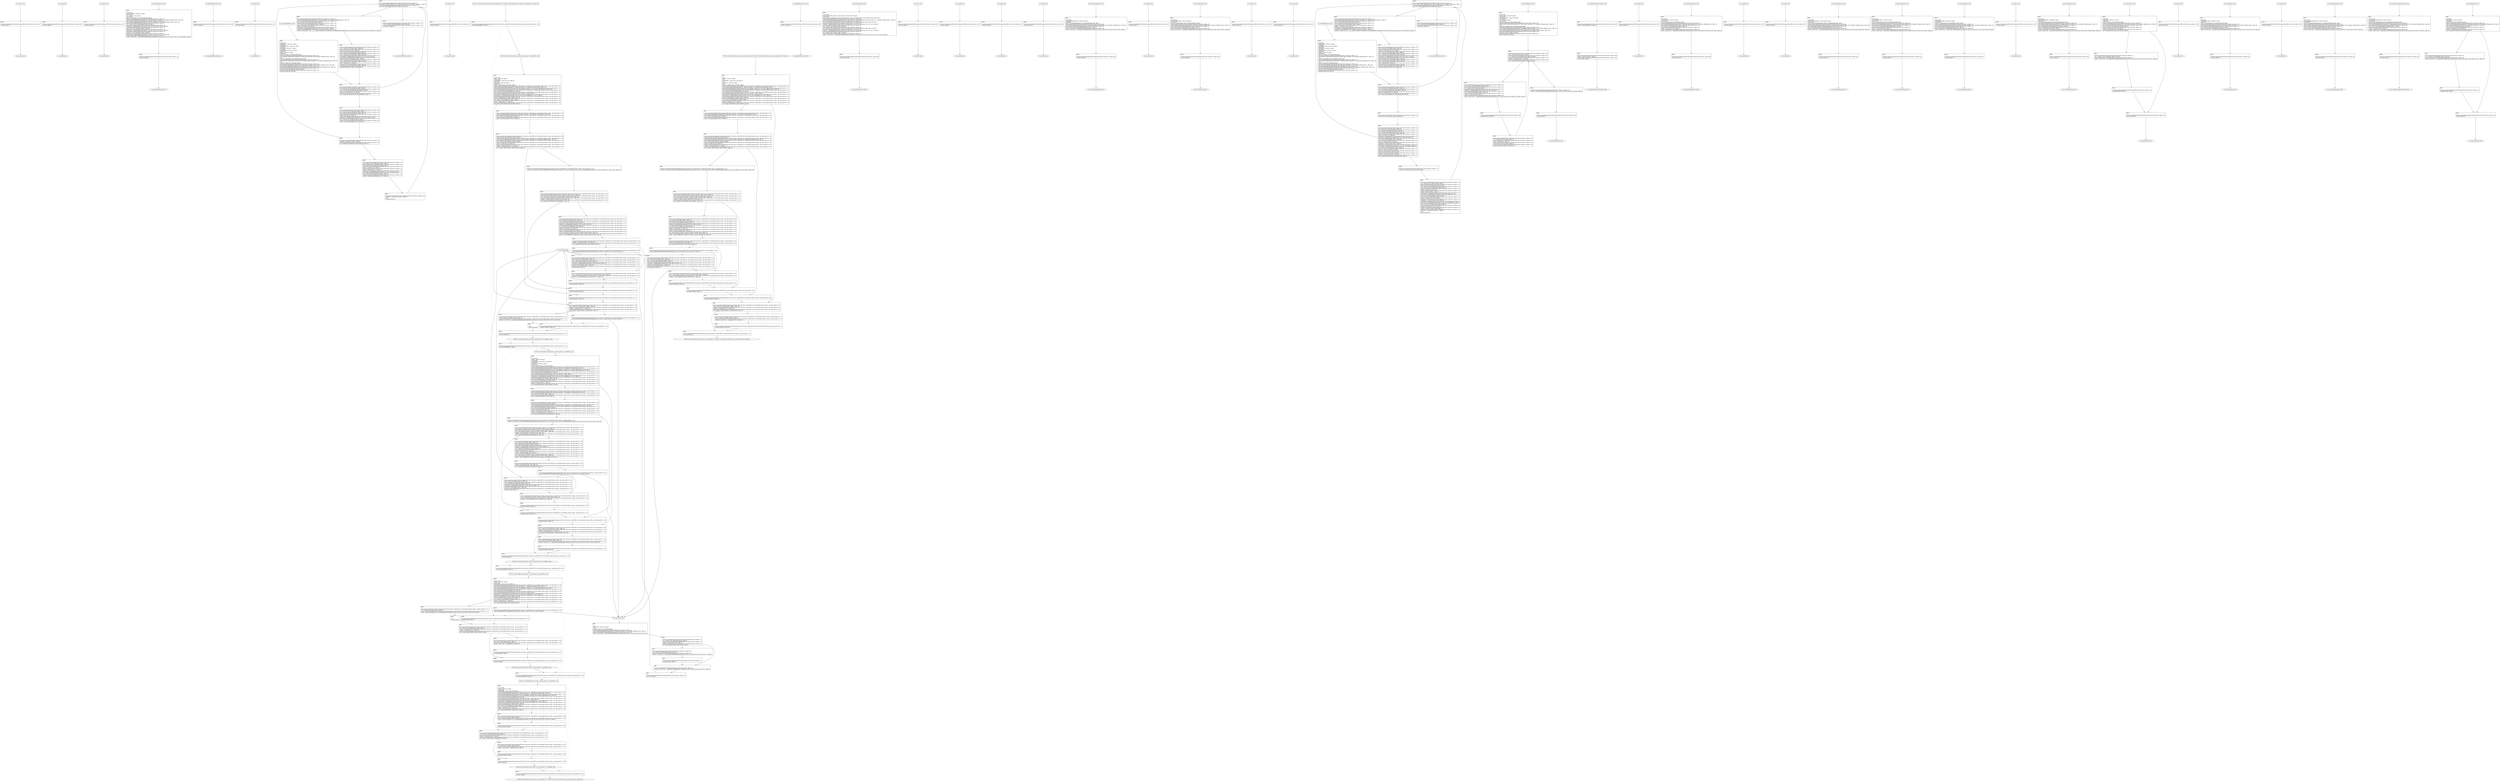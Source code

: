 digraph "icfg graph" {
BBio_ll_good1_end [label="{io_ll_good1_end}"];
BBio_ll_bad6_end [label="{io_ll_bad6_end}"];
BBio_ll_good5_end [label="{io_ll_good5_end}"];
BBio_ll_printWcharLine_end [label="{io_ll_printWcharLine_end}"];
BBio_ll_globalReturnsFalse_end [label="{io_ll_globalReturnsFalse_end}"];
BBio_ll_bad8_end [label="{io_ll_bad8_end}"];
BBio_ll_decodeHexWChars_end [label="{io_ll_decodeHexWChars_end}"];
BBio_ll_good7_end [label="{io_ll_good7_end}"];
BBCWE134_Uncontrolled_Format_String__char_file_printf_07_ll_goodG2B2_end [label="{CWE134_Uncontrolled_Format_String__char_file_printf_07_ll_goodG2B2_end}"];
BBCWE134_Uncontrolled_Format_String__char_file_printf_07_ll_CWE134_Uncontrolled_Format_String__char_file_printf_07_good_end [label="{CWE134_Uncontrolled_Format_String__char_file_printf_07_ll_CWE134_Uncontrolled_Format_String__char_file_printf_07_good_end}"];
BBio_ll_globalReturnsTrue_end [label="{io_ll_globalReturnsTrue_end}"];
BBio_ll_printStructLine_end [label="{io_ll_printStructLine_end}"];
BBio_ll_bad7_end [label="{io_ll_bad7_end}"];
BBio_ll_good6_end [label="{io_ll_good6_end}"];
BBio_ll_bad2_end [label="{io_ll_bad2_end}"];
BBio_ll_bad9_end [label="{io_ll_bad9_end}"];
BBCWE134_Uncontrolled_Format_String__char_file_printf_07_ll_goodG2B1_end [label="{CWE134_Uncontrolled_Format_String__char_file_printf_07_ll_goodG2B1_end}"];
BBio_ll_printUnsignedLine_end [label="{io_ll_printUnsignedLine_end}"];
BBio_ll_good4_end [label="{io_ll_good4_end}"];
BBio_ll_printSizeTLine_end [label="{io_ll_printSizeTLine_end}"];
BBio_ll_bad5_end [label="{io_ll_bad5_end}"];
BBCWE134_Uncontrolled_Format_String__char_file_printf_07_ll_goodB2G2_end [label="{CWE134_Uncontrolled_Format_String__char_file_printf_07_ll_goodB2G2_end}"];
BBCWE134_Uncontrolled_Format_String__char_file_printf_07_ll_goodB2G1_end [label="{CWE134_Uncontrolled_Format_String__char_file_printf_07_ll_goodB2G1_end}"];
BBio_ll_printLine_end [label="{io_ll_printLine_end}"];
BBCWE134_Uncontrolled_Format_String__char_file_printf_07_ll_CWE134_Uncontrolled_Format_String__char_file_printf_07_bad_end [label="{CWE134_Uncontrolled_Format_String__char_file_printf_07_ll_CWE134_Uncontrolled_Format_String__char_file_printf_07_bad_end}"];
BBio_ll_bad4_end [label="{io_ll_bad4_end}"];
BBio_ll_decodeHexChars_end [label="{io_ll_decodeHexChars_end}"];
BBio_ll_printBytesLine_end [label="{io_ll_printBytesLine_end}"];
BBio_ll_globalReturnsTrueOrFalse_end [label="{io_ll_globalReturnsTrueOrFalse_end}"];
BBio_ll_good3_end [label="{io_ll_good3_end}"];
BBio_ll_printHexCharLine_end [label="{io_ll_printHexCharLine_end}"];
BBio_ll_good9_end [label="{io_ll_good9_end}"];
BBio_ll_bad3_end [label="{io_ll_bad3_end}"];
BBio_ll_printDoubleLine_end [label="{io_ll_printDoubleLine_end}"];
BBio_ll_printShortLine_end [label="{io_ll_printShortLine_end}"];
BBio_ll_printLongLine_end [label="{io_ll_printLongLine_end}"];
BBio_ll_bad1_end [label="{io_ll_bad1_end}"];
BBio_ll_printFloatLine_end [label="{io_ll_printFloatLine_end}"];
BBio_ll_printWLine_end [label="{io_ll_printWLine_end}"];
BBio_ll_good2_end [label="{io_ll_good2_end}"];
BBio_ll_printIntLine_end [label="{io_ll_printIntLine_end}"];
BBio_ll_good8_end [label="{io_ll_good8_end}"];
BBio_ll_printLongLongLine_end [label="{io_ll_printLongLongLine_end}"];
BBio_ll_printHexUnsignedCharLine_end [label="{io_ll_printHexUnsignedCharLine_end}"];
BBio_ll_printSinkLine_end [label="{io_ll_printSinkLine_end}"];
BBio_ll_good1_start [label="{io_ll_good1_start}", shape=record];
io_ll_good1BB69 [label="{BB69:\l\l/home/raoxue/Desktop/MemVerif/workspace/000_080_016/source_code/io.c:187\l
  ret void, !dbg !52\l
}", shape=record];
BBio_ll_bad6_start [label="{io_ll_bad6_start}", shape=record];
io_ll_bad6BB83 [label="{BB83:\l\l/home/raoxue/Desktop/MemVerif/workspace/000_080_016/source_code/io.c:203\l
  ret void, !dbg !52\l
}", shape=record];
BBio_ll_good5_start [label="{io_ll_good5_start}", shape=record];
io_ll_good5BB73 [label="{BB73:\l\l/home/raoxue/Desktop/MemVerif/workspace/000_080_016/source_code/io.c:191\l
  ret void, !dbg !52\l
}", shape=record];
BBio_ll_printWcharLine_start [label="{io_ll_printWcharLine_start}", shape=record];
io_ll_printWcharLineBB28 [label="{BB28:\l\l/:587253760\l
  %wideChar.addr = alloca i32, align 4\l
/:587253760\l
  %s = alloca [2 x i32], align 4\l
/:587253760\l
  store i32 %wideChar, i32* %wideChar.addr, align 4\l
/home/raoxue/Desktop/MemVerif/workspace/000_080_016/source_code/io.c:70\l
  call void @llvm.dbg.declare(metadata i32* %wideChar.addr, metadata !162, metadata !DIExpression()), !dbg !163\l
/home/raoxue/Desktop/MemVerif/workspace/000_080_016/source_code/io.c:74\l
  call void @llvm.dbg.declare(metadata [2 x i32]* %s, metadata !164, metadata !DIExpression()), !dbg !168\l
/home/raoxue/Desktop/MemVerif/workspace/000_080_016/source_code/io.c:75\l
  %0 = load i32, i32* %wideChar.addr, align 4, !dbg !61\l
/home/raoxue/Desktop/MemVerif/workspace/000_080_016/source_code/io.c:75\l
  %arrayidx = getelementptr inbounds [2 x i32], [2 x i32]* %s, i64 0, i64 0, !dbg !62\l
/home/raoxue/Desktop/MemVerif/workspace/000_080_016/source_code/io.c:75\l
  store i32 %0, i32* %arrayidx, align 4, !dbg !63\l
/home/raoxue/Desktop/MemVerif/workspace/000_080_016/source_code/io.c:76\l
  %arrayidx1 = getelementptr inbounds [2 x i32], [2 x i32]* %s, i64 0, i64 1, !dbg !64\l
/home/raoxue/Desktop/MemVerif/workspace/000_080_016/source_code/io.c:76\l
  store i32 0, i32* %arrayidx1, align 4, !dbg !65\l
/home/raoxue/Desktop/MemVerif/workspace/000_080_016/source_code/io.c:77\l
  %arraydecay = getelementptr inbounds [2 x i32], [2 x i32]* %s, i64 0, i64 0, !dbg !66\l
/home/raoxue/Desktop/MemVerif/workspace/000_080_016/source_code/io.c:77\l
  %call = call i32 (i8*, ...) @printf(i8* getelementptr inbounds ([5 x i8], [5 x i8]* @.str.10, i64 0, i64 0), i32* %arraydecay), !dbg !67\l
}", shape=record];
io_ll_printWcharLineBB28 [label="{BB28:\l\l/:587253760\l
  %wideChar.addr = alloca i32, align 4\l
/:587253760\l
  %s = alloca [2 x i32], align 4\l
/:587253760\l
  store i32 %wideChar, i32* %wideChar.addr, align 4\l
/home/raoxue/Desktop/MemVerif/workspace/000_080_016/source_code/io.c:70\l
  call void @llvm.dbg.declare(metadata i32* %wideChar.addr, metadata !162, metadata !DIExpression()), !dbg !163\l
/home/raoxue/Desktop/MemVerif/workspace/000_080_016/source_code/io.c:74\l
  call void @llvm.dbg.declare(metadata [2 x i32]* %s, metadata !164, metadata !DIExpression()), !dbg !168\l
/home/raoxue/Desktop/MemVerif/workspace/000_080_016/source_code/io.c:75\l
  %0 = load i32, i32* %wideChar.addr, align 4, !dbg !61\l
/home/raoxue/Desktop/MemVerif/workspace/000_080_016/source_code/io.c:75\l
  %arrayidx = getelementptr inbounds [2 x i32], [2 x i32]* %s, i64 0, i64 0, !dbg !62\l
/home/raoxue/Desktop/MemVerif/workspace/000_080_016/source_code/io.c:75\l
  store i32 %0, i32* %arrayidx, align 4, !dbg !63\l
/home/raoxue/Desktop/MemVerif/workspace/000_080_016/source_code/io.c:76\l
  %arrayidx1 = getelementptr inbounds [2 x i32], [2 x i32]* %s, i64 0, i64 1, !dbg !64\l
/home/raoxue/Desktop/MemVerif/workspace/000_080_016/source_code/io.c:76\l
  store i32 0, i32* %arrayidx1, align 4, !dbg !65\l
/home/raoxue/Desktop/MemVerif/workspace/000_080_016/source_code/io.c:77\l
  %arraydecay = getelementptr inbounds [2 x i32], [2 x i32]* %s, i64 0, i64 0, !dbg !66\l
/home/raoxue/Desktop/MemVerif/workspace/000_080_016/source_code/io.c:77\l
  %call = call i32 (i8*, ...) @printf(i8* getelementptr inbounds ([5 x i8], [5 x i8]* @.str.10, i64 0, i64 0), i32* %arraydecay), !dbg !67\l
}", shape=record];
io_ll_printWcharLineBB29 [label="{BB29:\l\l/home/raoxue/Desktop/MemVerif/workspace/000_080_016/source_code/io.c:78\l
  ret void, !dbg !68\l
}", shape=record];
BBio_ll_globalReturnsFalse_start [label="{io_ll_globalReturnsFalse_start}", shape=record];
io_ll_globalReturnsFalseBB66 [label="{BB66:\l\l/home/raoxue/Desktop/MemVerif/workspace/000_080_016/source_code/io.c:163\l
  ret i32 0, !dbg !52\l
}", shape=record];
BBio_ll_bad8_start [label="{io_ll_bad8_start}", shape=record];
io_ll_bad8BB85 [label="{BB85:\l\l/home/raoxue/Desktop/MemVerif/workspace/000_080_016/source_code/io.c:205\l
  ret void, !dbg !52\l
}", shape=record];
BBio_ll_decodeHexWChars_start [label="{io_ll_decodeHexWChars_start}", shape=record];
io_ll_decodeHexWCharsBB55 [label="{BB55:\l\l/:85482056\l
  %bytes.addr = alloca i8*, align 8\l
/:85482056\l
  %numBytes.addr = alloca i64, align 8\l
/:85482056\l
  %hex.addr = alloca i32*, align 8\l
/:85482056\l
  %numWritten = alloca i64, align 8\l
/:85482056\l
  %byte = alloca i32, align 4\l
/:85482056\l
  store i8* %bytes, i8** %bytes.addr, align 8\l
/home/raoxue/Desktop/MemVerif/workspace/000_080_016/source_code/io.c:135\l
  call void @llvm.dbg.declare(metadata i8** %bytes.addr, metadata !290, metadata !DIExpression()), !dbg !291\l
/:135\l
  store i64 %numBytes, i64* %numBytes.addr, align 8\l
/home/raoxue/Desktop/MemVerif/workspace/000_080_016/source_code/io.c:135\l
  call void @llvm.dbg.declare(metadata i64* %numBytes.addr, metadata !292, metadata !DIExpression()), !dbg !293\l
/:135\l
  store i32* %hex, i32** %hex.addr, align 8\l
/home/raoxue/Desktop/MemVerif/workspace/000_080_016/source_code/io.c:135\l
  call void @llvm.dbg.declare(metadata i32** %hex.addr, metadata !294, metadata !DIExpression()), !dbg !295\l
/home/raoxue/Desktop/MemVerif/workspace/000_080_016/source_code/io.c:137\l
  call void @llvm.dbg.declare(metadata i64* %numWritten, metadata !296, metadata !DIExpression()), !dbg !297\l
/home/raoxue/Desktop/MemVerif/workspace/000_080_016/source_code/io.c:137\l
  store i64 0, i64* %numWritten, align 8, !dbg !65\l
/home/raoxue/Desktop/MemVerif/workspace/000_080_016/source_code/io.c:143\l
  br label %while.cond, !dbg !66\l
}", shape=record];
io_ll_decodeHexWCharsBB56 [label="{BB56:\l\l/home/raoxue/Desktop/MemVerif/workspace/000_080_016/source_code/io.c:143\l
  %0 = load i64, i64* %numWritten, align 8, !dbg !67\l
/home/raoxue/Desktop/MemVerif/workspace/000_080_016/source_code/io.c:143\l
  %1 = load i64, i64* %numBytes.addr, align 8, !dbg !68\l
/home/raoxue/Desktop/MemVerif/workspace/000_080_016/source_code/io.c:143\l
  %cmp = icmp ult i64 %0, %1, !dbg !69\l
/home/raoxue/Desktop/MemVerif/workspace/000_080_016/source_code/io.c:143\l
  br i1 %cmp, label %land.lhs.true, label %land.end, !dbg !70\l
}", shape=record];
io_ll_decodeHexWCharsBB57 [label="{BB57:\l\l/home/raoxue/Desktop/MemVerif/workspace/000_080_016/source_code/io.c:143\l
  %2 = load i32*, i32** %hex.addr, align 8, !dbg !71\l
/home/raoxue/Desktop/MemVerif/workspace/000_080_016/source_code/io.c:143\l
  %3 = load i64, i64* %numWritten, align 8, !dbg !72\l
/home/raoxue/Desktop/MemVerif/workspace/000_080_016/source_code/io.c:143\l
  %mul = mul i64 2, %3, !dbg !73\l
/home/raoxue/Desktop/MemVerif/workspace/000_080_016/source_code/io.c:143\l
  %arrayidx = getelementptr inbounds i32, i32* %2, i64 %mul, !dbg !71\l
/home/raoxue/Desktop/MemVerif/workspace/000_080_016/source_code/io.c:143\l
  %4 = load i32, i32* %arrayidx, align 4, !dbg !71\l
/home/raoxue/Desktop/MemVerif/workspace/000_080_016/source_code/io.c:143\l
  %call = call i32 @iswxdigit(i32 %4) #5, !dbg !74\l
}", shape=record];
io_ll_decodeHexWCharsBB57 [label="{BB57:\l\l/home/raoxue/Desktop/MemVerif/workspace/000_080_016/source_code/io.c:143\l
  %2 = load i32*, i32** %hex.addr, align 8, !dbg !71\l
/home/raoxue/Desktop/MemVerif/workspace/000_080_016/source_code/io.c:143\l
  %3 = load i64, i64* %numWritten, align 8, !dbg !72\l
/home/raoxue/Desktop/MemVerif/workspace/000_080_016/source_code/io.c:143\l
  %mul = mul i64 2, %3, !dbg !73\l
/home/raoxue/Desktop/MemVerif/workspace/000_080_016/source_code/io.c:143\l
  %arrayidx = getelementptr inbounds i32, i32* %2, i64 %mul, !dbg !71\l
/home/raoxue/Desktop/MemVerif/workspace/000_080_016/source_code/io.c:143\l
  %4 = load i32, i32* %arrayidx, align 4, !dbg !71\l
/home/raoxue/Desktop/MemVerif/workspace/000_080_016/source_code/io.c:143\l
  %call = call i32 @iswxdigit(i32 %4) #5, !dbg !74\l
}", shape=record];
io_ll_decodeHexWCharsBB59 [label="{BB59:\l\l/home/raoxue/Desktop/MemVerif/workspace/000_080_016/source_code/io.c:143\l
  %tobool = icmp ne i32 %call, 0, !dbg !74\l
/home/raoxue/Desktop/MemVerif/workspace/000_080_016/source_code/io.c:143\l
  br i1 %tobool, label %land.rhs, label %land.end, !dbg !75\l
}", shape=record];
io_ll_decodeHexWCharsBB60 [label="{BB60:\l\l/home/raoxue/Desktop/MemVerif/workspace/000_080_016/source_code/io.c:143\l
  %5 = load i32*, i32** %hex.addr, align 8, !dbg !76\l
/home/raoxue/Desktop/MemVerif/workspace/000_080_016/source_code/io.c:143\l
  %6 = load i64, i64* %numWritten, align 8, !dbg !77\l
/home/raoxue/Desktop/MemVerif/workspace/000_080_016/source_code/io.c:143\l
  %mul1 = mul i64 2, %6, !dbg !78\l
/home/raoxue/Desktop/MemVerif/workspace/000_080_016/source_code/io.c:143\l
  %add = add i64 %mul1, 1, !dbg !79\l
/home/raoxue/Desktop/MemVerif/workspace/000_080_016/source_code/io.c:143\l
  %arrayidx2 = getelementptr inbounds i32, i32* %5, i64 %add, !dbg !76\l
/home/raoxue/Desktop/MemVerif/workspace/000_080_016/source_code/io.c:143\l
  %7 = load i32, i32* %arrayidx2, align 4, !dbg !76\l
/home/raoxue/Desktop/MemVerif/workspace/000_080_016/source_code/io.c:143\l
  %call3 = call i32 @iswxdigit(i32 %7) #5, !dbg !80\l
}", shape=record];
io_ll_decodeHexWCharsBB60 [label="{BB60:\l\l/home/raoxue/Desktop/MemVerif/workspace/000_080_016/source_code/io.c:143\l
  %5 = load i32*, i32** %hex.addr, align 8, !dbg !76\l
/home/raoxue/Desktop/MemVerif/workspace/000_080_016/source_code/io.c:143\l
  %6 = load i64, i64* %numWritten, align 8, !dbg !77\l
/home/raoxue/Desktop/MemVerif/workspace/000_080_016/source_code/io.c:143\l
  %mul1 = mul i64 2, %6, !dbg !78\l
/home/raoxue/Desktop/MemVerif/workspace/000_080_016/source_code/io.c:143\l
  %add = add i64 %mul1, 1, !dbg !79\l
/home/raoxue/Desktop/MemVerif/workspace/000_080_016/source_code/io.c:143\l
  %arrayidx2 = getelementptr inbounds i32, i32* %5, i64 %add, !dbg !76\l
/home/raoxue/Desktop/MemVerif/workspace/000_080_016/source_code/io.c:143\l
  %7 = load i32, i32* %arrayidx2, align 4, !dbg !76\l
/home/raoxue/Desktop/MemVerif/workspace/000_080_016/source_code/io.c:143\l
  %call3 = call i32 @iswxdigit(i32 %7) #5, !dbg !80\l
}", shape=record];
io_ll_decodeHexWCharsBB61 [label="{BB61:\l\l/home/raoxue/Desktop/MemVerif/workspace/000_080_016/source_code/io.c:143\l
  %tobool4 = icmp ne i32 %call3, 0, !dbg !75\l
/:143\l
  br label %land.end\l
}", shape=record];
io_ll_decodeHexWCharsBB58 [label="{BB58:\l\l/home/raoxue/Desktop/MemVerif/workspace/000_080_016/source_code/io.c:0\l
  %8 = phi i1 [ false, %land.lhs.true ], [ false, %while.cond ], [ %tobool4, %land.rhs ], !dbg !81\l
/home/raoxue/Desktop/MemVerif/workspace/000_080_016/source_code/io.c:143\l
  br i1 %8, label %while.body, label %while.end, !dbg !66\l
}", shape=record];
io_ll_decodeHexWCharsBB62 [label="{BB62:\l\l/home/raoxue/Desktop/MemVerif/workspace/000_080_016/source_code/io.c:145\l
  call void @llvm.dbg.declare(metadata i32* %byte, metadata !314, metadata !DIExpression()), !dbg !316\l
/home/raoxue/Desktop/MemVerif/workspace/000_080_016/source_code/io.c:146\l
  %9 = load i32*, i32** %hex.addr, align 8, !dbg !85\l
/home/raoxue/Desktop/MemVerif/workspace/000_080_016/source_code/io.c:146\l
  %10 = load i64, i64* %numWritten, align 8, !dbg !86\l
/home/raoxue/Desktop/MemVerif/workspace/000_080_016/source_code/io.c:146\l
  %mul5 = mul i64 2, %10, !dbg !87\l
/home/raoxue/Desktop/MemVerif/workspace/000_080_016/source_code/io.c:146\l
  %arrayidx6 = getelementptr inbounds i32, i32* %9, i64 %mul5, !dbg !85\l
/home/raoxue/Desktop/MemVerif/workspace/000_080_016/source_code/io.c:146\l
  %call7 = call i32 (i32*, i32*, ...) @__isoc99_swscanf(i32* %arrayidx6, i32* getelementptr inbounds ([5 x i32], [5 x i32]* @.str.16, i64 0, i64 0), i32* %byte) #5, !dbg !88\l
}", shape=record];
io_ll_decodeHexWCharsBB62 [label="{BB62:\l\l/home/raoxue/Desktop/MemVerif/workspace/000_080_016/source_code/io.c:145\l
  call void @llvm.dbg.declare(metadata i32* %byte, metadata !314, metadata !DIExpression()), !dbg !316\l
/home/raoxue/Desktop/MemVerif/workspace/000_080_016/source_code/io.c:146\l
  %9 = load i32*, i32** %hex.addr, align 8, !dbg !85\l
/home/raoxue/Desktop/MemVerif/workspace/000_080_016/source_code/io.c:146\l
  %10 = load i64, i64* %numWritten, align 8, !dbg !86\l
/home/raoxue/Desktop/MemVerif/workspace/000_080_016/source_code/io.c:146\l
  %mul5 = mul i64 2, %10, !dbg !87\l
/home/raoxue/Desktop/MemVerif/workspace/000_080_016/source_code/io.c:146\l
  %arrayidx6 = getelementptr inbounds i32, i32* %9, i64 %mul5, !dbg !85\l
/home/raoxue/Desktop/MemVerif/workspace/000_080_016/source_code/io.c:146\l
  %call7 = call i32 (i32*, i32*, ...) @__isoc99_swscanf(i32* %arrayidx6, i32* getelementptr inbounds ([5 x i32], [5 x i32]* @.str.16, i64 0, i64 0), i32* %byte) #5, !dbg !88\l
}", shape=record];
io_ll_decodeHexWCharsBB64 [label="{BB64:\l\l/home/raoxue/Desktop/MemVerif/workspace/000_080_016/source_code/io.c:147\l
  %11 = load i32, i32* %byte, align 4, !dbg !89\l
/home/raoxue/Desktop/MemVerif/workspace/000_080_016/source_code/io.c:147\l
  %conv = trunc i32 %11 to i8, !dbg !90\l
/home/raoxue/Desktop/MemVerif/workspace/000_080_016/source_code/io.c:147\l
  %12 = load i8*, i8** %bytes.addr, align 8, !dbg !91\l
/home/raoxue/Desktop/MemVerif/workspace/000_080_016/source_code/io.c:147\l
  %13 = load i64, i64* %numWritten, align 8, !dbg !92\l
/home/raoxue/Desktop/MemVerif/workspace/000_080_016/source_code/io.c:147\l
  %arrayidx8 = getelementptr inbounds i8, i8* %12, i64 %13, !dbg !91\l
/home/raoxue/Desktop/MemVerif/workspace/000_080_016/source_code/io.c:147\l
  store i8 %conv, i8* %arrayidx8, align 1, !dbg !93\l
/home/raoxue/Desktop/MemVerif/workspace/000_080_016/source_code/io.c:148\l
  %14 = load i64, i64* %numWritten, align 8, !dbg !94\l
/home/raoxue/Desktop/MemVerif/workspace/000_080_016/source_code/io.c:148\l
  %inc = add i64 %14, 1, !dbg !94\l
/home/raoxue/Desktop/MemVerif/workspace/000_080_016/source_code/io.c:148\l
  store i64 %inc, i64* %numWritten, align 8, !dbg !94\l
/home/raoxue/Desktop/MemVerif/workspace/000_080_016/source_code/io.c:143\l
  br label %while.cond, !dbg !66, !llvm.loop !95\l
}", shape=record];
io_ll_decodeHexWCharsBB63 [label="{BB63:\l\l/home/raoxue/Desktop/MemVerif/workspace/000_080_016/source_code/io.c:151\l
  %15 = load i64, i64* %numWritten, align 8, !dbg !98\l
/home/raoxue/Desktop/MemVerif/workspace/000_080_016/source_code/io.c:151\l
  ret i64 %15, !dbg !99\l
}", shape=record];
BBio_ll_good7_start [label="{io_ll_good7_start}", shape=record];
io_ll_good7BB75 [label="{BB75:\l\l/home/raoxue/Desktop/MemVerif/workspace/000_080_016/source_code/io.c:193\l
  ret void, !dbg !52\l
}", shape=record];
BBCWE134_Uncontrolled_Format_String__char_file_printf_07_ll_goodG2B2_start [label="{CWE134_Uncontrolled_Format_String__char_file_printf_07_ll_goodG2B2_start}", shape=record];
CWE134_Uncontrolled_Format_String__char_file_printf_07_ll_goodG2B2BB62 [label="{BB62:\l\l/:103154904\l
  %data = alloca i8*, align 8\l
/:103154904\l
  %dataBuffer = alloca [100 x i8], align 16\l
/home/raoxue/Desktop/MemVerif/workspace/000_080_016/source_code/CWE134_Uncontrolled_Format_String__char_file_printf_07.c:183\l
  call void @llvm.dbg.declare(metadata i8** %data, metadata !297, metadata !DIExpression()), !dbg !298\l
/home/raoxue/Desktop/MemVerif/workspace/000_080_016/source_code/CWE134_Uncontrolled_Format_String__char_file_printf_07.c:184\l
  call void @llvm.dbg.declare(metadata [100 x i8]* %dataBuffer, metadata !299, metadata !DIExpression()), !dbg !300\l
/home/raoxue/Desktop/MemVerif/workspace/000_080_016/source_code/CWE134_Uncontrolled_Format_String__char_file_printf_07.c:184\l
  %0 = bitcast [100 x i8]* %dataBuffer to i8*, !dbg !24\l
/home/raoxue/Desktop/MemVerif/workspace/000_080_016/source_code/CWE134_Uncontrolled_Format_String__char_file_printf_07.c:184\l
  call void @llvm.memset.p0i8.i64(i8* align 16 %0, i8 0, i64 100, i1 false), !dbg !24\l
/home/raoxue/Desktop/MemVerif/workspace/000_080_016/source_code/CWE134_Uncontrolled_Format_String__char_file_printf_07.c:185\l
  %arraydecay = getelementptr inbounds [100 x i8], [100 x i8]* %dataBuffer, i64 0, i64 0, !dbg !25\l
/home/raoxue/Desktop/MemVerif/workspace/000_080_016/source_code/CWE134_Uncontrolled_Format_String__char_file_printf_07.c:185\l
  store i8* %arraydecay, i8** %data, align 8, !dbg !26\l
/home/raoxue/Desktop/MemVerif/workspace/000_080_016/source_code/CWE134_Uncontrolled_Format_String__char_file_printf_07.c:186\l
  %1 = load i32, i32* @staticFive, align 4, !dbg !27\l
/home/raoxue/Desktop/MemVerif/workspace/000_080_016/source_code/CWE134_Uncontrolled_Format_String__char_file_printf_07.c:186\l
  %cmp = icmp eq i32 %1, 5, !dbg !29\l
/home/raoxue/Desktop/MemVerif/workspace/000_080_016/source_code/CWE134_Uncontrolled_Format_String__char_file_printf_07.c:186\l
  br i1 %cmp, label %if.then, label %if.end, !dbg !30\l
}", shape=record];
CWE134_Uncontrolled_Format_String__char_file_printf_07_ll_goodG2B2BB63 [label="{BB63:\l\l/home/raoxue/Desktop/MemVerif/workspace/000_080_016/source_code/CWE134_Uncontrolled_Format_String__char_file_printf_07.c:189\l
  %2 = load i8*, i8** %data, align 8, !dbg !31\l
/home/raoxue/Desktop/MemVerif/workspace/000_080_016/source_code/CWE134_Uncontrolled_Format_String__char_file_printf_07.c:189\l
  %call = call i8* @strcpy(i8* %2, i8* getelementptr inbounds ([16 x i8], [16 x i8]* @.str.5, i64 0, i64 0)) #6, !dbg !33\l
}", shape=record];
CWE134_Uncontrolled_Format_String__char_file_printf_07_ll_goodG2B2BB63 [label="{BB63:\l\l/home/raoxue/Desktop/MemVerif/workspace/000_080_016/source_code/CWE134_Uncontrolled_Format_String__char_file_printf_07.c:189\l
  %2 = load i8*, i8** %data, align 8, !dbg !31\l
/home/raoxue/Desktop/MemVerif/workspace/000_080_016/source_code/CWE134_Uncontrolled_Format_String__char_file_printf_07.c:189\l
  %call = call i8* @strcpy(i8* %2, i8* getelementptr inbounds ([16 x i8], [16 x i8]* @.str.5, i64 0, i64 0)) #6, !dbg !33\l
}", shape=record];
CWE134_Uncontrolled_Format_String__char_file_printf_07_ll_goodG2B2BB65 [label="{BB65:\l\l/home/raoxue/Desktop/MemVerif/workspace/000_080_016/source_code/CWE134_Uncontrolled_Format_String__char_file_printf_07.c:190\l
  br label %if.end, !dbg !34\l
}", shape=record];
CWE134_Uncontrolled_Format_String__char_file_printf_07_ll_goodG2B2BB64 [label="{BB64:\l\l/home/raoxue/Desktop/MemVerif/workspace/000_080_016/source_code/CWE134_Uncontrolled_Format_String__char_file_printf_07.c:191\l
  %3 = load i32, i32* @staticFive, align 4, !dbg !35\l
/home/raoxue/Desktop/MemVerif/workspace/000_080_016/source_code/CWE134_Uncontrolled_Format_String__char_file_printf_07.c:191\l
  %cmp1 = icmp eq i32 %3, 5, !dbg !37\l
/home/raoxue/Desktop/MemVerif/workspace/000_080_016/source_code/CWE134_Uncontrolled_Format_String__char_file_printf_07.c:191\l
  br i1 %cmp1, label %if.then2, label %if.end4, !dbg !38\l
}", shape=record];
CWE134_Uncontrolled_Format_String__char_file_printf_07_ll_goodG2B2BB66 [label="{BB66:\l\l/home/raoxue/Desktop/MemVerif/workspace/000_080_016/source_code/CWE134_Uncontrolled_Format_String__char_file_printf_07.c:194\l
  %4 = load i8*, i8** %data, align 8, !dbg !39\l
/home/raoxue/Desktop/MemVerif/workspace/000_080_016/source_code/CWE134_Uncontrolled_Format_String__char_file_printf_07.c:194\l
  %call3 = call i32 (i8*, ...) @printf(i8* %4), !dbg !41\l
}", shape=record];
CWE134_Uncontrolled_Format_String__char_file_printf_07_ll_goodG2B2BB66 [label="{BB66:\l\l/home/raoxue/Desktop/MemVerif/workspace/000_080_016/source_code/CWE134_Uncontrolled_Format_String__char_file_printf_07.c:194\l
  %4 = load i8*, i8** %data, align 8, !dbg !39\l
/home/raoxue/Desktop/MemVerif/workspace/000_080_016/source_code/CWE134_Uncontrolled_Format_String__char_file_printf_07.c:194\l
  %call3 = call i32 (i8*, ...) @printf(i8* %4), !dbg !41\l
}", shape=record];
CWE134_Uncontrolled_Format_String__char_file_printf_07_ll_goodG2B2BB68 [label="{BB68:\l\l/home/raoxue/Desktop/MemVerif/workspace/000_080_016/source_code/CWE134_Uncontrolled_Format_String__char_file_printf_07.c:195\l
  br label %if.end4, !dbg !42\l
}", shape=record];
CWE134_Uncontrolled_Format_String__char_file_printf_07_ll_goodG2B2BB67 [label="{BB67:\l\l/home/raoxue/Desktop/MemVerif/workspace/000_080_016/source_code/CWE134_Uncontrolled_Format_String__char_file_printf_07.c:196\l
  ret void, !dbg !43\l
}", shape=record];
BBCWE134_Uncontrolled_Format_String__char_file_printf_07_ll_CWE134_Uncontrolled_Format_String__char_file_printf_07_good_start [label="{CWE134_Uncontrolled_Format_String__char_file_printf_07_ll_CWE134_Uncontrolled_Format_String__char_file_printf_07_good_start}", shape=record];
CWE134_Uncontrolled_Format_String__char_file_printf_07_ll_CWE134_Uncontrolled_Format_String__char_file_printf_07_goodBB69 [label="{BB69:\l\l/home/raoxue/Desktop/MemVerif/workspace/000_080_016/source_code/CWE134_Uncontrolled_Format_String__char_file_printf_07.c:200\l
  call void @goodB2G1(), !dbg !16\l
}", shape=record];
CWE134_Uncontrolled_Format_String__char_file_printf_07_ll_CWE134_Uncontrolled_Format_String__char_file_printf_07_goodBB69 [label="{BB69:\l\l/home/raoxue/Desktop/MemVerif/workspace/000_080_016/source_code/CWE134_Uncontrolled_Format_String__char_file_printf_07.c:200\l
  call void @goodB2G1(), !dbg !16\l
}", shape=record];
CWE134_Uncontrolled_Format_String__char_file_printf_07_ll_CWE134_Uncontrolled_Format_String__char_file_printf_07_goodBB70 [label="{BB70:\l\l/home/raoxue/Desktop/MemVerif/workspace/000_080_016/source_code/CWE134_Uncontrolled_Format_String__char_file_printf_07.c:201\l
  call void @goodB2G2(), !dbg !17\l
}", shape=record];
CWE134_Uncontrolled_Format_String__char_file_printf_07_ll_CWE134_Uncontrolled_Format_String__char_file_printf_07_goodBB70 [label="{BB70:\l\l/home/raoxue/Desktop/MemVerif/workspace/000_080_016/source_code/CWE134_Uncontrolled_Format_String__char_file_printf_07.c:201\l
  call void @goodB2G2(), !dbg !17\l
}", shape=record];
CWE134_Uncontrolled_Format_String__char_file_printf_07_ll_CWE134_Uncontrolled_Format_String__char_file_printf_07_goodBB71 [label="{BB71:\l\l/home/raoxue/Desktop/MemVerif/workspace/000_080_016/source_code/CWE134_Uncontrolled_Format_String__char_file_printf_07.c:202\l
  call void @goodG2B1(), !dbg !18\l
}", shape=record];
CWE134_Uncontrolled_Format_String__char_file_printf_07_ll_CWE134_Uncontrolled_Format_String__char_file_printf_07_goodBB71 [label="{BB71:\l\l/home/raoxue/Desktop/MemVerif/workspace/000_080_016/source_code/CWE134_Uncontrolled_Format_String__char_file_printf_07.c:202\l
  call void @goodG2B1(), !dbg !18\l
}", shape=record];
CWE134_Uncontrolled_Format_String__char_file_printf_07_ll_CWE134_Uncontrolled_Format_String__char_file_printf_07_goodBB72 [label="{BB72:\l\l/home/raoxue/Desktop/MemVerif/workspace/000_080_016/source_code/CWE134_Uncontrolled_Format_String__char_file_printf_07.c:203\l
  call void @goodG2B2(), !dbg !19\l
}", shape=record];
CWE134_Uncontrolled_Format_String__char_file_printf_07_ll_CWE134_Uncontrolled_Format_String__char_file_printf_07_goodBB72 [label="{BB72:\l\l/home/raoxue/Desktop/MemVerif/workspace/000_080_016/source_code/CWE134_Uncontrolled_Format_String__char_file_printf_07.c:203\l
  call void @goodG2B2(), !dbg !19\l
}", shape=record];
CWE134_Uncontrolled_Format_String__char_file_printf_07_ll_CWE134_Uncontrolled_Format_String__char_file_printf_07_goodBB73 [label="{BB73:\l\l/home/raoxue/Desktop/MemVerif/workspace/000_080_016/source_code/CWE134_Uncontrolled_Format_String__char_file_printf_07.c:204\l
  ret void, !dbg !20\l
}", shape=record];
BBio_ll_globalReturnsTrue_start [label="{io_ll_globalReturnsTrue_start}", shape=record];
io_ll_globalReturnsTrueBB65 [label="{BB65:\l\l/home/raoxue/Desktop/MemVerif/workspace/000_080_016/source_code/io.c:158\l
  ret i32 1, !dbg !52\l
}", shape=record];
BBio_ll_printStructLine_start [label="{io_ll_printStructLine_start}", shape=record];
io_ll_printStructLineBB36 [label="{BB36:\l\l/:587253760\l
  %structTwoIntsStruct.addr = alloca %struct._twoIntsStruct*, align 8\l
/:587253760\l
  store %struct._twoIntsStruct* %structTwoIntsStruct, %struct._twoIntsStruct** %structTwoIntsStruct.addr, align 8\l
/home/raoxue/Desktop/MemVerif/workspace/000_080_016/source_code/io.c:95\l
  call void @llvm.dbg.declare(metadata %struct._twoIntsStruct** %structTwoIntsStruct.addr, metadata !212, metadata !DIExpression()), !dbg !213\l
/home/raoxue/Desktop/MemVerif/workspace/000_080_016/source_code/io.c:97\l
  %0 = load %struct._twoIntsStruct*, %struct._twoIntsStruct** %structTwoIntsStruct.addr, align 8, !dbg !61\l
/home/raoxue/Desktop/MemVerif/workspace/000_080_016/source_code/io.c:97\l
  %intOne = getelementptr inbounds %struct._twoIntsStruct, %struct._twoIntsStruct* %0, i32 0, i32 0, !dbg !62\l
/home/raoxue/Desktop/MemVerif/workspace/000_080_016/source_code/io.c:97\l
  %1 = load i32, i32* %intOne, align 4, !dbg !62\l
/home/raoxue/Desktop/MemVerif/workspace/000_080_016/source_code/io.c:97\l
  %2 = load %struct._twoIntsStruct*, %struct._twoIntsStruct** %structTwoIntsStruct.addr, align 8, !dbg !63\l
/home/raoxue/Desktop/MemVerif/workspace/000_080_016/source_code/io.c:97\l
  %intTwo = getelementptr inbounds %struct._twoIntsStruct, %struct._twoIntsStruct* %2, i32 0, i32 1, !dbg !64\l
/home/raoxue/Desktop/MemVerif/workspace/000_080_016/source_code/io.c:97\l
  %3 = load i32, i32* %intTwo, align 4, !dbg !64\l
/home/raoxue/Desktop/MemVerif/workspace/000_080_016/source_code/io.c:97\l
  %call = call i32 (i8*, ...) @printf(i8* getelementptr inbounds ([10 x i8], [10 x i8]* @.str.13, i64 0, i64 0), i32 %1, i32 %3), !dbg !65\l
}", shape=record];
io_ll_printStructLineBB36 [label="{BB36:\l\l/:587253760\l
  %structTwoIntsStruct.addr = alloca %struct._twoIntsStruct*, align 8\l
/:587253760\l
  store %struct._twoIntsStruct* %structTwoIntsStruct, %struct._twoIntsStruct** %structTwoIntsStruct.addr, align 8\l
/home/raoxue/Desktop/MemVerif/workspace/000_080_016/source_code/io.c:95\l
  call void @llvm.dbg.declare(metadata %struct._twoIntsStruct** %structTwoIntsStruct.addr, metadata !212, metadata !DIExpression()), !dbg !213\l
/home/raoxue/Desktop/MemVerif/workspace/000_080_016/source_code/io.c:97\l
  %0 = load %struct._twoIntsStruct*, %struct._twoIntsStruct** %structTwoIntsStruct.addr, align 8, !dbg !61\l
/home/raoxue/Desktop/MemVerif/workspace/000_080_016/source_code/io.c:97\l
  %intOne = getelementptr inbounds %struct._twoIntsStruct, %struct._twoIntsStruct* %0, i32 0, i32 0, !dbg !62\l
/home/raoxue/Desktop/MemVerif/workspace/000_080_016/source_code/io.c:97\l
  %1 = load i32, i32* %intOne, align 4, !dbg !62\l
/home/raoxue/Desktop/MemVerif/workspace/000_080_016/source_code/io.c:97\l
  %2 = load %struct._twoIntsStruct*, %struct._twoIntsStruct** %structTwoIntsStruct.addr, align 8, !dbg !63\l
/home/raoxue/Desktop/MemVerif/workspace/000_080_016/source_code/io.c:97\l
  %intTwo = getelementptr inbounds %struct._twoIntsStruct, %struct._twoIntsStruct* %2, i32 0, i32 1, !dbg !64\l
/home/raoxue/Desktop/MemVerif/workspace/000_080_016/source_code/io.c:97\l
  %3 = load i32, i32* %intTwo, align 4, !dbg !64\l
/home/raoxue/Desktop/MemVerif/workspace/000_080_016/source_code/io.c:97\l
  %call = call i32 (i8*, ...) @printf(i8* getelementptr inbounds ([10 x i8], [10 x i8]* @.str.13, i64 0, i64 0), i32 %1, i32 %3), !dbg !65\l
}", shape=record];
io_ll_printStructLineBB37 [label="{BB37:\l\l/home/raoxue/Desktop/MemVerif/workspace/000_080_016/source_code/io.c:98\l
  ret void, !dbg !66\l
}", shape=record];
BBio_ll_bad7_start [label="{io_ll_bad7_start}", shape=record];
io_ll_bad7BB84 [label="{BB84:\l\l/home/raoxue/Desktop/MemVerif/workspace/000_080_016/source_code/io.c:204\l
  ret void, !dbg !52\l
}", shape=record];
BBio_ll_good6_start [label="{io_ll_good6_start}", shape=record];
io_ll_good6BB74 [label="{BB74:\l\l/home/raoxue/Desktop/MemVerif/workspace/000_080_016/source_code/io.c:192\l
  ret void, !dbg !52\l
}", shape=record];
BBio_ll_bad2_start [label="{io_ll_bad2_start}", shape=record];
io_ll_bad2BB79 [label="{BB79:\l\l/home/raoxue/Desktop/MemVerif/workspace/000_080_016/source_code/io.c:199\l
  ret void, !dbg !52\l
}", shape=record];
BBio_ll_bad9_start [label="{io_ll_bad9_start}", shape=record];
io_ll_bad9BB86 [label="{BB86:\l\l/home/raoxue/Desktop/MemVerif/workspace/000_080_016/source_code/io.c:206\l
  ret void, !dbg !52\l
}", shape=record];
BBCWE134_Uncontrolled_Format_String__char_file_printf_07_ll_goodG2B1_start [label="{CWE134_Uncontrolled_Format_String__char_file_printf_07_ll_goodG2B1_start}", shape=record];
CWE134_Uncontrolled_Format_String__char_file_printf_07_ll_goodG2B1BB53 [label="{BB53:\l\l/:103121176\l
  %data = alloca i8*, align 8\l
/:103121176\l
  %dataBuffer = alloca [100 x i8], align 16\l
/home/raoxue/Desktop/MemVerif/workspace/000_080_016/source_code/CWE134_Uncontrolled_Format_String__char_file_printf_07.c:160\l
  call void @llvm.dbg.declare(metadata i8** %data, metadata !271, metadata !DIExpression()), !dbg !272\l
/home/raoxue/Desktop/MemVerif/workspace/000_080_016/source_code/CWE134_Uncontrolled_Format_String__char_file_printf_07.c:161\l
  call void @llvm.dbg.declare(metadata [100 x i8]* %dataBuffer, metadata !273, metadata !DIExpression()), !dbg !274\l
/home/raoxue/Desktop/MemVerif/workspace/000_080_016/source_code/CWE134_Uncontrolled_Format_String__char_file_printf_07.c:161\l
  %0 = bitcast [100 x i8]* %dataBuffer to i8*, !dbg !24\l
/home/raoxue/Desktop/MemVerif/workspace/000_080_016/source_code/CWE134_Uncontrolled_Format_String__char_file_printf_07.c:161\l
  call void @llvm.memset.p0i8.i64(i8* align 16 %0, i8 0, i64 100, i1 false), !dbg !24\l
/home/raoxue/Desktop/MemVerif/workspace/000_080_016/source_code/CWE134_Uncontrolled_Format_String__char_file_printf_07.c:162\l
  %arraydecay = getelementptr inbounds [100 x i8], [100 x i8]* %dataBuffer, i64 0, i64 0, !dbg !25\l
/home/raoxue/Desktop/MemVerif/workspace/000_080_016/source_code/CWE134_Uncontrolled_Format_String__char_file_printf_07.c:162\l
  store i8* %arraydecay, i8** %data, align 8, !dbg !26\l
/home/raoxue/Desktop/MemVerif/workspace/000_080_016/source_code/CWE134_Uncontrolled_Format_String__char_file_printf_07.c:163\l
  %1 = load i32, i32* @staticFive, align 4, !dbg !27\l
/home/raoxue/Desktop/MemVerif/workspace/000_080_016/source_code/CWE134_Uncontrolled_Format_String__char_file_printf_07.c:163\l
  %cmp = icmp ne i32 %1, 5, !dbg !29\l
/home/raoxue/Desktop/MemVerif/workspace/000_080_016/source_code/CWE134_Uncontrolled_Format_String__char_file_printf_07.c:163\l
  br i1 %cmp, label %if.then, label %if.else, !dbg !30\l
}", shape=record];
CWE134_Uncontrolled_Format_String__char_file_printf_07_ll_goodG2B1BB54 [label="{BB54:\l\l/home/raoxue/Desktop/MemVerif/workspace/000_080_016/source_code/CWE134_Uncontrolled_Format_String__char_file_printf_07.c:166\l
  call void @printLine(i8* getelementptr inbounds ([21 x i8], [21 x i8]* @.str.3, i64 0, i64 0)), !dbg !31\l
}", shape=record];
CWE134_Uncontrolled_Format_String__char_file_printf_07_ll_goodG2B1BB54 [label="{BB54:\l\l/home/raoxue/Desktop/MemVerif/workspace/000_080_016/source_code/CWE134_Uncontrolled_Format_String__char_file_printf_07.c:166\l
  call void @printLine(i8* getelementptr inbounds ([21 x i8], [21 x i8]* @.str.3, i64 0, i64 0)), !dbg !31\l
}", shape=record];
CWE134_Uncontrolled_Format_String__char_file_printf_07_ll_goodG2B1BB56 [label="{BB56:\l\l/home/raoxue/Desktop/MemVerif/workspace/000_080_016/source_code/CWE134_Uncontrolled_Format_String__char_file_printf_07.c:167\l
  br label %if.end, !dbg !33\l
}", shape=record];
CWE134_Uncontrolled_Format_String__char_file_printf_07_ll_goodG2B1BB55 [label="{BB55:\l\l/home/raoxue/Desktop/MemVerif/workspace/000_080_016/source_code/CWE134_Uncontrolled_Format_String__char_file_printf_07.c:171\l
  %2 = load i8*, i8** %data, align 8, !dbg !34\l
/home/raoxue/Desktop/MemVerif/workspace/000_080_016/source_code/CWE134_Uncontrolled_Format_String__char_file_printf_07.c:171\l
  %call = call i8* @strcpy(i8* %2, i8* getelementptr inbounds ([16 x i8], [16 x i8]* @.str.5, i64 0, i64 0)) #6, !dbg !36\l
}", shape=record];
CWE134_Uncontrolled_Format_String__char_file_printf_07_ll_goodG2B1BB55 [label="{BB55:\l\l/home/raoxue/Desktop/MemVerif/workspace/000_080_016/source_code/CWE134_Uncontrolled_Format_String__char_file_printf_07.c:171\l
  %2 = load i8*, i8** %data, align 8, !dbg !34\l
/home/raoxue/Desktop/MemVerif/workspace/000_080_016/source_code/CWE134_Uncontrolled_Format_String__char_file_printf_07.c:171\l
  %call = call i8* @strcpy(i8* %2, i8* getelementptr inbounds ([16 x i8], [16 x i8]* @.str.5, i64 0, i64 0)) #6, !dbg !36\l
}", shape=record];
CWE134_Uncontrolled_Format_String__char_file_printf_07_ll_goodG2B1BB58 [label="{BB58:\l\l/:171\l
  br label %if.end\l
}", shape=record];
CWE134_Uncontrolled_Format_String__char_file_printf_07_ll_goodG2B1BB57 [label="{BB57:\l\l/home/raoxue/Desktop/MemVerif/workspace/000_080_016/source_code/CWE134_Uncontrolled_Format_String__char_file_printf_07.c:173\l
  %3 = load i32, i32* @staticFive, align 4, !dbg !37\l
/home/raoxue/Desktop/MemVerif/workspace/000_080_016/source_code/CWE134_Uncontrolled_Format_String__char_file_printf_07.c:173\l
  %cmp1 = icmp eq i32 %3, 5, !dbg !39\l
/home/raoxue/Desktop/MemVerif/workspace/000_080_016/source_code/CWE134_Uncontrolled_Format_String__char_file_printf_07.c:173\l
  br i1 %cmp1, label %if.then2, label %if.end4, !dbg !40\l
}", shape=record];
CWE134_Uncontrolled_Format_String__char_file_printf_07_ll_goodG2B1BB59 [label="{BB59:\l\l/home/raoxue/Desktop/MemVerif/workspace/000_080_016/source_code/CWE134_Uncontrolled_Format_String__char_file_printf_07.c:176\l
  %4 = load i8*, i8** %data, align 8, !dbg !41\l
/home/raoxue/Desktop/MemVerif/workspace/000_080_016/source_code/CWE134_Uncontrolled_Format_String__char_file_printf_07.c:176\l
  %call3 = call i32 (i8*, ...) @printf(i8* %4), !dbg !43\l
}", shape=record];
CWE134_Uncontrolled_Format_String__char_file_printf_07_ll_goodG2B1BB59 [label="{BB59:\l\l/home/raoxue/Desktop/MemVerif/workspace/000_080_016/source_code/CWE134_Uncontrolled_Format_String__char_file_printf_07.c:176\l
  %4 = load i8*, i8** %data, align 8, !dbg !41\l
/home/raoxue/Desktop/MemVerif/workspace/000_080_016/source_code/CWE134_Uncontrolled_Format_String__char_file_printf_07.c:176\l
  %call3 = call i32 (i8*, ...) @printf(i8* %4), !dbg !43\l
}", shape=record];
CWE134_Uncontrolled_Format_String__char_file_printf_07_ll_goodG2B1BB61 [label="{BB61:\l\l/home/raoxue/Desktop/MemVerif/workspace/000_080_016/source_code/CWE134_Uncontrolled_Format_String__char_file_printf_07.c:177\l
  br label %if.end4, !dbg !44\l
}", shape=record];
CWE134_Uncontrolled_Format_String__char_file_printf_07_ll_goodG2B1BB60 [label="{BB60:\l\l/home/raoxue/Desktop/MemVerif/workspace/000_080_016/source_code/CWE134_Uncontrolled_Format_String__char_file_printf_07.c:178\l
  ret void, !dbg !45\l
}", shape=record];
BBio_ll_printUnsignedLine_start [label="{io_ll_printUnsignedLine_start}", shape=record];
io_ll_printUnsignedLineBB30 [label="{BB30:\l\l/:85643096\l
  %unsignedNumber.addr = alloca i32, align 4\l
/:85643096\l
  store i32 %unsignedNumber, i32* %unsignedNumber.addr, align 4\l
/home/raoxue/Desktop/MemVerif/workspace/000_080_016/source_code/io.c:80\l
  call void @llvm.dbg.declare(metadata i32* %unsignedNumber.addr, metadata !180, metadata !DIExpression()), !dbg !181\l
/home/raoxue/Desktop/MemVerif/workspace/000_080_016/source_code/io.c:82\l
  %0 = load i32, i32* %unsignedNumber.addr, align 4, !dbg !54\l
/home/raoxue/Desktop/MemVerif/workspace/000_080_016/source_code/io.c:82\l
  %call = call i32 (i8*, ...) @printf(i8* getelementptr inbounds ([4 x i8], [4 x i8]* @.str.11, i64 0, i64 0), i32 %0), !dbg !55\l
}", shape=record];
io_ll_printUnsignedLineBB30 [label="{BB30:\l\l/:85643096\l
  %unsignedNumber.addr = alloca i32, align 4\l
/:85643096\l
  store i32 %unsignedNumber, i32* %unsignedNumber.addr, align 4\l
/home/raoxue/Desktop/MemVerif/workspace/000_080_016/source_code/io.c:80\l
  call void @llvm.dbg.declare(metadata i32* %unsignedNumber.addr, metadata !180, metadata !DIExpression()), !dbg !181\l
/home/raoxue/Desktop/MemVerif/workspace/000_080_016/source_code/io.c:82\l
  %0 = load i32, i32* %unsignedNumber.addr, align 4, !dbg !54\l
/home/raoxue/Desktop/MemVerif/workspace/000_080_016/source_code/io.c:82\l
  %call = call i32 (i8*, ...) @printf(i8* getelementptr inbounds ([4 x i8], [4 x i8]* @.str.11, i64 0, i64 0), i32 %0), !dbg !55\l
}", shape=record];
io_ll_printUnsignedLineBB31 [label="{BB31:\l\l/home/raoxue/Desktop/MemVerif/workspace/000_080_016/source_code/io.c:83\l
  ret void, !dbg !56\l
}", shape=record];
BBio_ll_good4_start [label="{io_ll_good4_start}", shape=record];
io_ll_good4BB72 [label="{BB72:\l\l/home/raoxue/Desktop/MemVerif/workspace/000_080_016/source_code/io.c:190\l
  ret void, !dbg !52\l
}", shape=record];
BBio_ll_printSizeTLine_start [label="{io_ll_printSizeTLine_start}", shape=record];
io_ll_printSizeTLineBB24 [label="{BB24:\l\l/:587253760\l
  %sizeTNumber.addr = alloca i64, align 8\l
/:587253760\l
  store i64 %sizeTNumber, i64* %sizeTNumber.addr, align 8\l
/home/raoxue/Desktop/MemVerif/workspace/000_080_016/source_code/io.c:60\l
  call void @llvm.dbg.declare(metadata i64* %sizeTNumber.addr, metadata !146, metadata !DIExpression()), !dbg !147\l
/home/raoxue/Desktop/MemVerif/workspace/000_080_016/source_code/io.c:62\l
  %0 = load i64, i64* %sizeTNumber.addr, align 8, !dbg !57\l
/home/raoxue/Desktop/MemVerif/workspace/000_080_016/source_code/io.c:62\l
  %call = call i32 (i8*, ...) @printf(i8* getelementptr inbounds ([5 x i8], [5 x i8]* @.str.8, i64 0, i64 0), i64 %0), !dbg !58\l
}", shape=record];
io_ll_printSizeTLineBB24 [label="{BB24:\l\l/:587253760\l
  %sizeTNumber.addr = alloca i64, align 8\l
/:587253760\l
  store i64 %sizeTNumber, i64* %sizeTNumber.addr, align 8\l
/home/raoxue/Desktop/MemVerif/workspace/000_080_016/source_code/io.c:60\l
  call void @llvm.dbg.declare(metadata i64* %sizeTNumber.addr, metadata !146, metadata !DIExpression()), !dbg !147\l
/home/raoxue/Desktop/MemVerif/workspace/000_080_016/source_code/io.c:62\l
  %0 = load i64, i64* %sizeTNumber.addr, align 8, !dbg !57\l
/home/raoxue/Desktop/MemVerif/workspace/000_080_016/source_code/io.c:62\l
  %call = call i32 (i8*, ...) @printf(i8* getelementptr inbounds ([5 x i8], [5 x i8]* @.str.8, i64 0, i64 0), i64 %0), !dbg !58\l
}", shape=record];
io_ll_printSizeTLineBB25 [label="{BB25:\l\l/home/raoxue/Desktop/MemVerif/workspace/000_080_016/source_code/io.c:63\l
  ret void, !dbg !59\l
}", shape=record];
BBio_ll_bad5_start [label="{io_ll_bad5_start}", shape=record];
io_ll_bad5BB82 [label="{BB82:\l\l/home/raoxue/Desktop/MemVerif/workspace/000_080_016/source_code/io.c:202\l
  ret void, !dbg !52\l
}", shape=record];
BBCWE134_Uncontrolled_Format_String__char_file_printf_07_ll_goodB2G2_start [label="{CWE134_Uncontrolled_Format_String__char_file_printf_07_ll_goodB2G2_start}", shape=record];
CWE134_Uncontrolled_Format_String__char_file_printf_07_ll_goodB2G2BB36 [label="{BB36:\l\l/:103148296\l
  %data = alloca i8*, align 8\l
/:103148296\l
  %dataBuffer = alloca [100 x i8], align 16\l
/:103148296\l
  %dataLen = alloca i64, align 8\l
/:103148296\l
  %pFile = alloca %struct._IO_FILE*, align 8\l
/home/raoxue/Desktop/MemVerif/workspace/000_080_016/source_code/CWE134_Uncontrolled_Format_String__char_file_printf_07.c:123\l
  call void @llvm.dbg.declare(metadata i8** %data, metadata !208, metadata !DIExpression()), !dbg !209\l
/home/raoxue/Desktop/MemVerif/workspace/000_080_016/source_code/CWE134_Uncontrolled_Format_String__char_file_printf_07.c:124\l
  call void @llvm.dbg.declare(metadata [100 x i8]* %dataBuffer, metadata !210, metadata !DIExpression()), !dbg !211\l
/home/raoxue/Desktop/MemVerif/workspace/000_080_016/source_code/CWE134_Uncontrolled_Format_String__char_file_printf_07.c:124\l
  %0 = bitcast [100 x i8]* %dataBuffer to i8*, !dbg !24\l
/home/raoxue/Desktop/MemVerif/workspace/000_080_016/source_code/CWE134_Uncontrolled_Format_String__char_file_printf_07.c:124\l
  call void @llvm.memset.p0i8.i64(i8* align 16 %0, i8 0, i64 100, i1 false), !dbg !24\l
/home/raoxue/Desktop/MemVerif/workspace/000_080_016/source_code/CWE134_Uncontrolled_Format_String__char_file_printf_07.c:125\l
  %arraydecay = getelementptr inbounds [100 x i8], [100 x i8]* %dataBuffer, i64 0, i64 0, !dbg !25\l
/home/raoxue/Desktop/MemVerif/workspace/000_080_016/source_code/CWE134_Uncontrolled_Format_String__char_file_printf_07.c:125\l
  store i8* %arraydecay, i8** %data, align 8, !dbg !26\l
/home/raoxue/Desktop/MemVerif/workspace/000_080_016/source_code/CWE134_Uncontrolled_Format_String__char_file_printf_07.c:126\l
  %1 = load i32, i32* @staticFive, align 4, !dbg !27\l
/home/raoxue/Desktop/MemVerif/workspace/000_080_016/source_code/CWE134_Uncontrolled_Format_String__char_file_printf_07.c:126\l
  %cmp = icmp eq i32 %1, 5, !dbg !29\l
/home/raoxue/Desktop/MemVerif/workspace/000_080_016/source_code/CWE134_Uncontrolled_Format_String__char_file_printf_07.c:126\l
  br i1 %cmp, label %if.then, label %if.end14, !dbg !30\l
}", shape=record];
CWE134_Uncontrolled_Format_String__char_file_printf_07_ll_goodB2G2BB37 [label="{BB37:\l\l/home/raoxue/Desktop/MemVerif/workspace/000_080_016/source_code/CWE134_Uncontrolled_Format_String__char_file_printf_07.c:130\l
  call void @llvm.dbg.declare(metadata i64* %dataLen, metadata !218, metadata !DIExpression()), !dbg !221\l
/home/raoxue/Desktop/MemVerif/workspace/000_080_016/source_code/CWE134_Uncontrolled_Format_String__char_file_printf_07.c:130\l
  %2 = load i8*, i8** %data, align 8, !dbg !38\l
/home/raoxue/Desktop/MemVerif/workspace/000_080_016/source_code/CWE134_Uncontrolled_Format_String__char_file_printf_07.c:130\l
  %call = call i64 @strlen(i8* %2) #6, !dbg !39\l
}", shape=record];
CWE134_Uncontrolled_Format_String__char_file_printf_07_ll_goodB2G2BB37 [label="{BB37:\l\l/home/raoxue/Desktop/MemVerif/workspace/000_080_016/source_code/CWE134_Uncontrolled_Format_String__char_file_printf_07.c:130\l
  call void @llvm.dbg.declare(metadata i64* %dataLen, metadata !218, metadata !DIExpression()), !dbg !221\l
/home/raoxue/Desktop/MemVerif/workspace/000_080_016/source_code/CWE134_Uncontrolled_Format_String__char_file_printf_07.c:130\l
  %2 = load i8*, i8** %data, align 8, !dbg !38\l
/home/raoxue/Desktop/MemVerif/workspace/000_080_016/source_code/CWE134_Uncontrolled_Format_String__char_file_printf_07.c:130\l
  %call = call i64 @strlen(i8* %2) #6, !dbg !39\l
}", shape=record];
CWE134_Uncontrolled_Format_String__char_file_printf_07_ll_goodB2G2BB39 [label="{BB39:\l\l/home/raoxue/Desktop/MemVerif/workspace/000_080_016/source_code/CWE134_Uncontrolled_Format_String__char_file_printf_07.c:130\l
  store i64 %call, i64* %dataLen, align 8, !dbg !37\l
/home/raoxue/Desktop/MemVerif/workspace/000_080_016/source_code/CWE134_Uncontrolled_Format_String__char_file_printf_07.c:131\l
  call void @llvm.dbg.declare(metadata %struct._IO_FILE** %pFile, metadata !224, metadata !DIExpression()), !dbg !225\l
/home/raoxue/Desktop/MemVerif/workspace/000_080_016/source_code/CWE134_Uncontrolled_Format_String__char_file_printf_07.c:133\l
  %3 = load i64, i64* %dataLen, align 8, !dbg !98\l
/home/raoxue/Desktop/MemVerif/workspace/000_080_016/source_code/CWE134_Uncontrolled_Format_String__char_file_printf_07.c:133\l
  %sub = sub i64 100, %3, !dbg !100\l
/home/raoxue/Desktop/MemVerif/workspace/000_080_016/source_code/CWE134_Uncontrolled_Format_String__char_file_printf_07.c:133\l
  %cmp1 = icmp ugt i64 %sub, 1, !dbg !101\l
/home/raoxue/Desktop/MemVerif/workspace/000_080_016/source_code/CWE134_Uncontrolled_Format_String__char_file_printf_07.c:133\l
  br i1 %cmp1, label %if.then2, label %if.end13, !dbg !102\l
}", shape=record];
CWE134_Uncontrolled_Format_String__char_file_printf_07_ll_goodB2G2BB40 [label="{BB40:\l\l/home/raoxue/Desktop/MemVerif/workspace/000_080_016/source_code/CWE134_Uncontrolled_Format_String__char_file_printf_07.c:135\l
  %call3 = call %struct._IO_FILE* @fopen(i8* getelementptr inbounds ([14 x i8], [14 x i8]* @.str, i64 0, i64 0), i8* getelementptr inbounds ([2 x i8], [2 x i8]* @.str.1, i64 0, i64 0)), !dbg !103\l
}", shape=record];
CWE134_Uncontrolled_Format_String__char_file_printf_07_ll_goodB2G2BB40 [label="{BB40:\l\l/home/raoxue/Desktop/MemVerif/workspace/000_080_016/source_code/CWE134_Uncontrolled_Format_String__char_file_printf_07.c:135\l
  %call3 = call %struct._IO_FILE* @fopen(i8* getelementptr inbounds ([14 x i8], [14 x i8]* @.str, i64 0, i64 0), i8* getelementptr inbounds ([2 x i8], [2 x i8]* @.str.1, i64 0, i64 0)), !dbg !103\l
}", shape=record];
CWE134_Uncontrolled_Format_String__char_file_printf_07_ll_goodB2G2BB42 [label="{BB42:\l\l/home/raoxue/Desktop/MemVerif/workspace/000_080_016/source_code/CWE134_Uncontrolled_Format_String__char_file_printf_07.c:135\l
  store %struct._IO_FILE* %call3, %struct._IO_FILE** %pFile, align 8, !dbg !105\l
/home/raoxue/Desktop/MemVerif/workspace/000_080_016/source_code/CWE134_Uncontrolled_Format_String__char_file_printf_07.c:136\l
  %4 = load %struct._IO_FILE*, %struct._IO_FILE** %pFile, align 8, !dbg !106\l
/home/raoxue/Desktop/MemVerif/workspace/000_080_016/source_code/CWE134_Uncontrolled_Format_String__char_file_printf_07.c:136\l
  %cmp4 = icmp ne %struct._IO_FILE* %4, null, !dbg !108\l
/home/raoxue/Desktop/MemVerif/workspace/000_080_016/source_code/CWE134_Uncontrolled_Format_String__char_file_printf_07.c:136\l
  br i1 %cmp4, label %if.then5, label %if.end12, !dbg !109\l
}", shape=record];
CWE134_Uncontrolled_Format_String__char_file_printf_07_ll_goodB2G2BB43 [label="{BB43:\l\l/home/raoxue/Desktop/MemVerif/workspace/000_080_016/source_code/CWE134_Uncontrolled_Format_String__char_file_printf_07.c:139\l
  %5 = load i8*, i8** %data, align 8, !dbg !110\l
/home/raoxue/Desktop/MemVerif/workspace/000_080_016/source_code/CWE134_Uncontrolled_Format_String__char_file_printf_07.c:139\l
  %6 = load i64, i64* %dataLen, align 8, !dbg !113\l
/home/raoxue/Desktop/MemVerif/workspace/000_080_016/source_code/CWE134_Uncontrolled_Format_String__char_file_printf_07.c:139\l
  %add.ptr = getelementptr inbounds i8, i8* %5, i64 %6, !dbg !114\l
/home/raoxue/Desktop/MemVerif/workspace/000_080_016/source_code/CWE134_Uncontrolled_Format_String__char_file_printf_07.c:139\l
  %7 = load i64, i64* %dataLen, align 8, !dbg !115\l
/home/raoxue/Desktop/MemVerif/workspace/000_080_016/source_code/CWE134_Uncontrolled_Format_String__char_file_printf_07.c:139\l
  %sub6 = sub i64 100, %7, !dbg !116\l
/home/raoxue/Desktop/MemVerif/workspace/000_080_016/source_code/CWE134_Uncontrolled_Format_String__char_file_printf_07.c:139\l
  %conv = trunc i64 %sub6 to i32, !dbg !117\l
/home/raoxue/Desktop/MemVerif/workspace/000_080_016/source_code/CWE134_Uncontrolled_Format_String__char_file_printf_07.c:139\l
  %8 = load %struct._IO_FILE*, %struct._IO_FILE** %pFile, align 8, !dbg !118\l
/home/raoxue/Desktop/MemVerif/workspace/000_080_016/source_code/CWE134_Uncontrolled_Format_String__char_file_printf_07.c:139\l
  %call7 = call i8* @fgets(i8* %add.ptr, i32 %conv, %struct._IO_FILE* %8), !dbg !119\l
}", shape=record];
CWE134_Uncontrolled_Format_String__char_file_printf_07_ll_goodB2G2BB43 [label="{BB43:\l\l/home/raoxue/Desktop/MemVerif/workspace/000_080_016/source_code/CWE134_Uncontrolled_Format_String__char_file_printf_07.c:139\l
  %5 = load i8*, i8** %data, align 8, !dbg !110\l
/home/raoxue/Desktop/MemVerif/workspace/000_080_016/source_code/CWE134_Uncontrolled_Format_String__char_file_printf_07.c:139\l
  %6 = load i64, i64* %dataLen, align 8, !dbg !113\l
/home/raoxue/Desktop/MemVerif/workspace/000_080_016/source_code/CWE134_Uncontrolled_Format_String__char_file_printf_07.c:139\l
  %add.ptr = getelementptr inbounds i8, i8* %5, i64 %6, !dbg !114\l
/home/raoxue/Desktop/MemVerif/workspace/000_080_016/source_code/CWE134_Uncontrolled_Format_String__char_file_printf_07.c:139\l
  %7 = load i64, i64* %dataLen, align 8, !dbg !115\l
/home/raoxue/Desktop/MemVerif/workspace/000_080_016/source_code/CWE134_Uncontrolled_Format_String__char_file_printf_07.c:139\l
  %sub6 = sub i64 100, %7, !dbg !116\l
/home/raoxue/Desktop/MemVerif/workspace/000_080_016/source_code/CWE134_Uncontrolled_Format_String__char_file_printf_07.c:139\l
  %conv = trunc i64 %sub6 to i32, !dbg !117\l
/home/raoxue/Desktop/MemVerif/workspace/000_080_016/source_code/CWE134_Uncontrolled_Format_String__char_file_printf_07.c:139\l
  %8 = load %struct._IO_FILE*, %struct._IO_FILE** %pFile, align 8, !dbg !118\l
/home/raoxue/Desktop/MemVerif/workspace/000_080_016/source_code/CWE134_Uncontrolled_Format_String__char_file_printf_07.c:139\l
  %call7 = call i8* @fgets(i8* %add.ptr, i32 %conv, %struct._IO_FILE* %8), !dbg !119\l
}", shape=record];
CWE134_Uncontrolled_Format_String__char_file_printf_07_ll_goodB2G2BB45 [label="{BB45:\l\l/home/raoxue/Desktop/MemVerif/workspace/000_080_016/source_code/CWE134_Uncontrolled_Format_String__char_file_printf_07.c:139\l
  %cmp8 = icmp eq i8* %call7, null, !dbg !120\l
/home/raoxue/Desktop/MemVerif/workspace/000_080_016/source_code/CWE134_Uncontrolled_Format_String__char_file_printf_07.c:139\l
  br i1 %cmp8, label %if.then10, label %if.end, !dbg !121\l
}", shape=record];
CWE134_Uncontrolled_Format_String__char_file_printf_07_ll_goodB2G2BB46 [label="{BB46:\l\l/home/raoxue/Desktop/MemVerif/workspace/000_080_016/source_code/CWE134_Uncontrolled_Format_String__char_file_printf_07.c:141\l
  call void @printLine(i8* getelementptr inbounds ([15 x i8], [15 x i8]* @.str.2, i64 0, i64 0)), !dbg !122\l
}", shape=record];
CWE134_Uncontrolled_Format_String__char_file_printf_07_ll_goodB2G2BB46 [label="{BB46:\l\l/home/raoxue/Desktop/MemVerif/workspace/000_080_016/source_code/CWE134_Uncontrolled_Format_String__char_file_printf_07.c:141\l
  call void @printLine(i8* getelementptr inbounds ([15 x i8], [15 x i8]* @.str.2, i64 0, i64 0)), !dbg !122\l
}", shape=record];
CWE134_Uncontrolled_Format_String__char_file_printf_07_ll_goodB2G2BB48 [label="{BB48:\l\l/home/raoxue/Desktop/MemVerif/workspace/000_080_016/source_code/CWE134_Uncontrolled_Format_String__char_file_printf_07.c:143\l
  %9 = load i8*, i8** %data, align 8, !dbg !124\l
/home/raoxue/Desktop/MemVerif/workspace/000_080_016/source_code/CWE134_Uncontrolled_Format_String__char_file_printf_07.c:143\l
  %10 = load i64, i64* %dataLen, align 8, !dbg !125\l
/home/raoxue/Desktop/MemVerif/workspace/000_080_016/source_code/CWE134_Uncontrolled_Format_String__char_file_printf_07.c:143\l
  %arrayidx = getelementptr inbounds i8, i8* %9, i64 %10, !dbg !124\l
/home/raoxue/Desktop/MemVerif/workspace/000_080_016/source_code/CWE134_Uncontrolled_Format_String__char_file_printf_07.c:143\l
  store i8 0, i8* %arrayidx, align 1, !dbg !126\l
/home/raoxue/Desktop/MemVerif/workspace/000_080_016/source_code/CWE134_Uncontrolled_Format_String__char_file_printf_07.c:144\l
  br label %if.end, !dbg !127\l
}", shape=record];
CWE134_Uncontrolled_Format_String__char_file_printf_07_ll_goodB2G2BB47 [label="{BB47:\l\l/home/raoxue/Desktop/MemVerif/workspace/000_080_016/source_code/CWE134_Uncontrolled_Format_String__char_file_printf_07.c:145\l
  %11 = load %struct._IO_FILE*, %struct._IO_FILE** %pFile, align 8, !dbg !128\l
/home/raoxue/Desktop/MemVerif/workspace/000_080_016/source_code/CWE134_Uncontrolled_Format_String__char_file_printf_07.c:145\l
  %call11 = call i32 @fclose(%struct._IO_FILE* %11), !dbg !129\l
}", shape=record];
CWE134_Uncontrolled_Format_String__char_file_printf_07_ll_goodB2G2BB47 [label="{BB47:\l\l/home/raoxue/Desktop/MemVerif/workspace/000_080_016/source_code/CWE134_Uncontrolled_Format_String__char_file_printf_07.c:145\l
  %11 = load %struct._IO_FILE*, %struct._IO_FILE** %pFile, align 8, !dbg !128\l
/home/raoxue/Desktop/MemVerif/workspace/000_080_016/source_code/CWE134_Uncontrolled_Format_String__char_file_printf_07.c:145\l
  %call11 = call i32 @fclose(%struct._IO_FILE* %11), !dbg !129\l
}", shape=record];
CWE134_Uncontrolled_Format_String__char_file_printf_07_ll_goodB2G2BB49 [label="{BB49:\l\l/home/raoxue/Desktop/MemVerif/workspace/000_080_016/source_code/CWE134_Uncontrolled_Format_String__char_file_printf_07.c:146\l
  br label %if.end12, !dbg !130\l
}", shape=record];
CWE134_Uncontrolled_Format_String__char_file_printf_07_ll_goodB2G2BB44 [label="{BB44:\l\l/home/raoxue/Desktop/MemVerif/workspace/000_080_016/source_code/CWE134_Uncontrolled_Format_String__char_file_printf_07.c:147\l
  br label %if.end13, !dbg !131\l
}", shape=record];
CWE134_Uncontrolled_Format_String__char_file_printf_07_ll_goodB2G2BB41 [label="{BB41:\l\l/home/raoxue/Desktop/MemVerif/workspace/000_080_016/source_code/CWE134_Uncontrolled_Format_String__char_file_printf_07.c:149\l
  br label %if.end14, !dbg !132\l
}", shape=record];
CWE134_Uncontrolled_Format_String__char_file_printf_07_ll_goodB2G2BB38 [label="{BB38:\l\l/home/raoxue/Desktop/MemVerif/workspace/000_080_016/source_code/CWE134_Uncontrolled_Format_String__char_file_printf_07.c:150\l
  %12 = load i32, i32* @staticFive, align 4, !dbg !133\l
/home/raoxue/Desktop/MemVerif/workspace/000_080_016/source_code/CWE134_Uncontrolled_Format_String__char_file_printf_07.c:150\l
  %cmp15 = icmp eq i32 %12, 5, !dbg !135\l
/home/raoxue/Desktop/MemVerif/workspace/000_080_016/source_code/CWE134_Uncontrolled_Format_String__char_file_printf_07.c:150\l
  br i1 %cmp15, label %if.then17, label %if.end19, !dbg !136\l
}", shape=record];
CWE134_Uncontrolled_Format_String__char_file_printf_07_ll_goodB2G2BB50 [label="{BB50:\l\l/home/raoxue/Desktop/MemVerif/workspace/000_080_016/source_code/CWE134_Uncontrolled_Format_String__char_file_printf_07.c:153\l
  %13 = load i8*, i8** %data, align 8, !dbg !137\l
/home/raoxue/Desktop/MemVerif/workspace/000_080_016/source_code/CWE134_Uncontrolled_Format_String__char_file_printf_07.c:153\l
  %call18 = call i32 (i8*, ...) @printf(i8* getelementptr inbounds ([4 x i8], [4 x i8]* @.str.4, i64 0, i64 0), i8* %13), !dbg !139\l
}", shape=record];
CWE134_Uncontrolled_Format_String__char_file_printf_07_ll_goodB2G2BB50 [label="{BB50:\l\l/home/raoxue/Desktop/MemVerif/workspace/000_080_016/source_code/CWE134_Uncontrolled_Format_String__char_file_printf_07.c:153\l
  %13 = load i8*, i8** %data, align 8, !dbg !137\l
/home/raoxue/Desktop/MemVerif/workspace/000_080_016/source_code/CWE134_Uncontrolled_Format_String__char_file_printf_07.c:153\l
  %call18 = call i32 (i8*, ...) @printf(i8* getelementptr inbounds ([4 x i8], [4 x i8]* @.str.4, i64 0, i64 0), i8* %13), !dbg !139\l
}", shape=record];
CWE134_Uncontrolled_Format_String__char_file_printf_07_ll_goodB2G2BB52 [label="{BB52:\l\l/home/raoxue/Desktop/MemVerif/workspace/000_080_016/source_code/CWE134_Uncontrolled_Format_String__char_file_printf_07.c:154\l
  br label %if.end19, !dbg !140\l
}", shape=record];
CWE134_Uncontrolled_Format_String__char_file_printf_07_ll_goodB2G2BB51 [label="{BB51:\l\l/home/raoxue/Desktop/MemVerif/workspace/000_080_016/source_code/CWE134_Uncontrolled_Format_String__char_file_printf_07.c:155\l
  ret void, !dbg !141\l
}", shape=record];
BBCWE134_Uncontrolled_Format_String__char_file_printf_07_ll_goodB2G1_start [label="{CWE134_Uncontrolled_Format_String__char_file_printf_07_ll_goodB2G1_start}", shape=record];
CWE134_Uncontrolled_Format_String__char_file_printf_07_ll_goodB2G1BB17 [label="{BB17:\l\l/:103121928\l
  %data = alloca i8*, align 8\l
/:103121928\l
  %dataBuffer = alloca [100 x i8], align 16\l
/:103121928\l
  %dataLen = alloca i64, align 8\l
/:103121928\l
  %pFile = alloca %struct._IO_FILE*, align 8\l
/home/raoxue/Desktop/MemVerif/workspace/000_080_016/source_code/CWE134_Uncontrolled_Format_String__char_file_printf_07.c:81\l
  call void @llvm.dbg.declare(metadata i8** %data, metadata !143, metadata !DIExpression()), !dbg !144\l
/home/raoxue/Desktop/MemVerif/workspace/000_080_016/source_code/CWE134_Uncontrolled_Format_String__char_file_printf_07.c:82\l
  call void @llvm.dbg.declare(metadata [100 x i8]* %dataBuffer, metadata !145, metadata !DIExpression()), !dbg !146\l
/home/raoxue/Desktop/MemVerif/workspace/000_080_016/source_code/CWE134_Uncontrolled_Format_String__char_file_printf_07.c:82\l
  %0 = bitcast [100 x i8]* %dataBuffer to i8*, !dbg !24\l
/home/raoxue/Desktop/MemVerif/workspace/000_080_016/source_code/CWE134_Uncontrolled_Format_String__char_file_printf_07.c:82\l
  call void @llvm.memset.p0i8.i64(i8* align 16 %0, i8 0, i64 100, i1 false), !dbg !24\l
/home/raoxue/Desktop/MemVerif/workspace/000_080_016/source_code/CWE134_Uncontrolled_Format_String__char_file_printf_07.c:83\l
  %arraydecay = getelementptr inbounds [100 x i8], [100 x i8]* %dataBuffer, i64 0, i64 0, !dbg !25\l
/home/raoxue/Desktop/MemVerif/workspace/000_080_016/source_code/CWE134_Uncontrolled_Format_String__char_file_printf_07.c:83\l
  store i8* %arraydecay, i8** %data, align 8, !dbg !26\l
/home/raoxue/Desktop/MemVerif/workspace/000_080_016/source_code/CWE134_Uncontrolled_Format_String__char_file_printf_07.c:84\l
  %1 = load i32, i32* @staticFive, align 4, !dbg !27\l
/home/raoxue/Desktop/MemVerif/workspace/000_080_016/source_code/CWE134_Uncontrolled_Format_String__char_file_printf_07.c:84\l
  %cmp = icmp eq i32 %1, 5, !dbg !29\l
/home/raoxue/Desktop/MemVerif/workspace/000_080_016/source_code/CWE134_Uncontrolled_Format_String__char_file_printf_07.c:84\l
  br i1 %cmp, label %if.then, label %if.end14, !dbg !30\l
}", shape=record];
CWE134_Uncontrolled_Format_String__char_file_printf_07_ll_goodB2G1BB18 [label="{BB18:\l\l/home/raoxue/Desktop/MemVerif/workspace/000_080_016/source_code/CWE134_Uncontrolled_Format_String__char_file_printf_07.c:88\l
  call void @llvm.dbg.declare(metadata i64* %dataLen, metadata !153, metadata !DIExpression()), !dbg !156\l
/home/raoxue/Desktop/MemVerif/workspace/000_080_016/source_code/CWE134_Uncontrolled_Format_String__char_file_printf_07.c:88\l
  %2 = load i8*, i8** %data, align 8, !dbg !38\l
/home/raoxue/Desktop/MemVerif/workspace/000_080_016/source_code/CWE134_Uncontrolled_Format_String__char_file_printf_07.c:88\l
  %call = call i64 @strlen(i8* %2) #6, !dbg !39\l
}", shape=record];
CWE134_Uncontrolled_Format_String__char_file_printf_07_ll_goodB2G1BB18 [label="{BB18:\l\l/home/raoxue/Desktop/MemVerif/workspace/000_080_016/source_code/CWE134_Uncontrolled_Format_String__char_file_printf_07.c:88\l
  call void @llvm.dbg.declare(metadata i64* %dataLen, metadata !153, metadata !DIExpression()), !dbg !156\l
/home/raoxue/Desktop/MemVerif/workspace/000_080_016/source_code/CWE134_Uncontrolled_Format_String__char_file_printf_07.c:88\l
  %2 = load i8*, i8** %data, align 8, !dbg !38\l
/home/raoxue/Desktop/MemVerif/workspace/000_080_016/source_code/CWE134_Uncontrolled_Format_String__char_file_printf_07.c:88\l
  %call = call i64 @strlen(i8* %2) #6, !dbg !39\l
}", shape=record];
CWE134_Uncontrolled_Format_String__char_file_printf_07_ll_goodB2G1BB20 [label="{BB20:\l\l/home/raoxue/Desktop/MemVerif/workspace/000_080_016/source_code/CWE134_Uncontrolled_Format_String__char_file_printf_07.c:88\l
  store i64 %call, i64* %dataLen, align 8, !dbg !37\l
/home/raoxue/Desktop/MemVerif/workspace/000_080_016/source_code/CWE134_Uncontrolled_Format_String__char_file_printf_07.c:89\l
  call void @llvm.dbg.declare(metadata %struct._IO_FILE** %pFile, metadata !159, metadata !DIExpression()), !dbg !160\l
/home/raoxue/Desktop/MemVerif/workspace/000_080_016/source_code/CWE134_Uncontrolled_Format_String__char_file_printf_07.c:91\l
  %3 = load i64, i64* %dataLen, align 8, !dbg !98\l
/home/raoxue/Desktop/MemVerif/workspace/000_080_016/source_code/CWE134_Uncontrolled_Format_String__char_file_printf_07.c:91\l
  %sub = sub i64 100, %3, !dbg !100\l
/home/raoxue/Desktop/MemVerif/workspace/000_080_016/source_code/CWE134_Uncontrolled_Format_String__char_file_printf_07.c:91\l
  %cmp1 = icmp ugt i64 %sub, 1, !dbg !101\l
/home/raoxue/Desktop/MemVerif/workspace/000_080_016/source_code/CWE134_Uncontrolled_Format_String__char_file_printf_07.c:91\l
  br i1 %cmp1, label %if.then2, label %if.end13, !dbg !102\l
}", shape=record];
CWE134_Uncontrolled_Format_String__char_file_printf_07_ll_goodB2G1BB21 [label="{BB21:\l\l/home/raoxue/Desktop/MemVerif/workspace/000_080_016/source_code/CWE134_Uncontrolled_Format_String__char_file_printf_07.c:93\l
  %call3 = call %struct._IO_FILE* @fopen(i8* getelementptr inbounds ([14 x i8], [14 x i8]* @.str, i64 0, i64 0), i8* getelementptr inbounds ([2 x i8], [2 x i8]* @.str.1, i64 0, i64 0)), !dbg !103\l
}", shape=record];
CWE134_Uncontrolled_Format_String__char_file_printf_07_ll_goodB2G1BB21 [label="{BB21:\l\l/home/raoxue/Desktop/MemVerif/workspace/000_080_016/source_code/CWE134_Uncontrolled_Format_String__char_file_printf_07.c:93\l
  %call3 = call %struct._IO_FILE* @fopen(i8* getelementptr inbounds ([14 x i8], [14 x i8]* @.str, i64 0, i64 0), i8* getelementptr inbounds ([2 x i8], [2 x i8]* @.str.1, i64 0, i64 0)), !dbg !103\l
}", shape=record];
CWE134_Uncontrolled_Format_String__char_file_printf_07_ll_goodB2G1BB23 [label="{BB23:\l\l/home/raoxue/Desktop/MemVerif/workspace/000_080_016/source_code/CWE134_Uncontrolled_Format_String__char_file_printf_07.c:93\l
  store %struct._IO_FILE* %call3, %struct._IO_FILE** %pFile, align 8, !dbg !105\l
/home/raoxue/Desktop/MemVerif/workspace/000_080_016/source_code/CWE134_Uncontrolled_Format_String__char_file_printf_07.c:94\l
  %4 = load %struct._IO_FILE*, %struct._IO_FILE** %pFile, align 8, !dbg !106\l
/home/raoxue/Desktop/MemVerif/workspace/000_080_016/source_code/CWE134_Uncontrolled_Format_String__char_file_printf_07.c:94\l
  %cmp4 = icmp ne %struct._IO_FILE* %4, null, !dbg !108\l
/home/raoxue/Desktop/MemVerif/workspace/000_080_016/source_code/CWE134_Uncontrolled_Format_String__char_file_printf_07.c:94\l
  br i1 %cmp4, label %if.then5, label %if.end12, !dbg !109\l
}", shape=record];
CWE134_Uncontrolled_Format_String__char_file_printf_07_ll_goodB2G1BB24 [label="{BB24:\l\l/home/raoxue/Desktop/MemVerif/workspace/000_080_016/source_code/CWE134_Uncontrolled_Format_String__char_file_printf_07.c:97\l
  %5 = load i8*, i8** %data, align 8, !dbg !110\l
/home/raoxue/Desktop/MemVerif/workspace/000_080_016/source_code/CWE134_Uncontrolled_Format_String__char_file_printf_07.c:97\l
  %6 = load i64, i64* %dataLen, align 8, !dbg !113\l
/home/raoxue/Desktop/MemVerif/workspace/000_080_016/source_code/CWE134_Uncontrolled_Format_String__char_file_printf_07.c:97\l
  %add.ptr = getelementptr inbounds i8, i8* %5, i64 %6, !dbg !114\l
/home/raoxue/Desktop/MemVerif/workspace/000_080_016/source_code/CWE134_Uncontrolled_Format_String__char_file_printf_07.c:97\l
  %7 = load i64, i64* %dataLen, align 8, !dbg !115\l
/home/raoxue/Desktop/MemVerif/workspace/000_080_016/source_code/CWE134_Uncontrolled_Format_String__char_file_printf_07.c:97\l
  %sub6 = sub i64 100, %7, !dbg !116\l
/home/raoxue/Desktop/MemVerif/workspace/000_080_016/source_code/CWE134_Uncontrolled_Format_String__char_file_printf_07.c:97\l
  %conv = trunc i64 %sub6 to i32, !dbg !117\l
/home/raoxue/Desktop/MemVerif/workspace/000_080_016/source_code/CWE134_Uncontrolled_Format_String__char_file_printf_07.c:97\l
  %8 = load %struct._IO_FILE*, %struct._IO_FILE** %pFile, align 8, !dbg !118\l
/home/raoxue/Desktop/MemVerif/workspace/000_080_016/source_code/CWE134_Uncontrolled_Format_String__char_file_printf_07.c:97\l
  %call7 = call i8* @fgets(i8* %add.ptr, i32 %conv, %struct._IO_FILE* %8), !dbg !119\l
}", shape=record];
CWE134_Uncontrolled_Format_String__char_file_printf_07_ll_goodB2G1BB24 [label="{BB24:\l\l/home/raoxue/Desktop/MemVerif/workspace/000_080_016/source_code/CWE134_Uncontrolled_Format_String__char_file_printf_07.c:97\l
  %5 = load i8*, i8** %data, align 8, !dbg !110\l
/home/raoxue/Desktop/MemVerif/workspace/000_080_016/source_code/CWE134_Uncontrolled_Format_String__char_file_printf_07.c:97\l
  %6 = load i64, i64* %dataLen, align 8, !dbg !113\l
/home/raoxue/Desktop/MemVerif/workspace/000_080_016/source_code/CWE134_Uncontrolled_Format_String__char_file_printf_07.c:97\l
  %add.ptr = getelementptr inbounds i8, i8* %5, i64 %6, !dbg !114\l
/home/raoxue/Desktop/MemVerif/workspace/000_080_016/source_code/CWE134_Uncontrolled_Format_String__char_file_printf_07.c:97\l
  %7 = load i64, i64* %dataLen, align 8, !dbg !115\l
/home/raoxue/Desktop/MemVerif/workspace/000_080_016/source_code/CWE134_Uncontrolled_Format_String__char_file_printf_07.c:97\l
  %sub6 = sub i64 100, %7, !dbg !116\l
/home/raoxue/Desktop/MemVerif/workspace/000_080_016/source_code/CWE134_Uncontrolled_Format_String__char_file_printf_07.c:97\l
  %conv = trunc i64 %sub6 to i32, !dbg !117\l
/home/raoxue/Desktop/MemVerif/workspace/000_080_016/source_code/CWE134_Uncontrolled_Format_String__char_file_printf_07.c:97\l
  %8 = load %struct._IO_FILE*, %struct._IO_FILE** %pFile, align 8, !dbg !118\l
/home/raoxue/Desktop/MemVerif/workspace/000_080_016/source_code/CWE134_Uncontrolled_Format_String__char_file_printf_07.c:97\l
  %call7 = call i8* @fgets(i8* %add.ptr, i32 %conv, %struct._IO_FILE* %8), !dbg !119\l
}", shape=record];
CWE134_Uncontrolled_Format_String__char_file_printf_07_ll_goodB2G1BB26 [label="{BB26:\l\l/home/raoxue/Desktop/MemVerif/workspace/000_080_016/source_code/CWE134_Uncontrolled_Format_String__char_file_printf_07.c:97\l
  %cmp8 = icmp eq i8* %call7, null, !dbg !120\l
/home/raoxue/Desktop/MemVerif/workspace/000_080_016/source_code/CWE134_Uncontrolled_Format_String__char_file_printf_07.c:97\l
  br i1 %cmp8, label %if.then10, label %if.end, !dbg !121\l
}", shape=record];
CWE134_Uncontrolled_Format_String__char_file_printf_07_ll_goodB2G1BB27 [label="{BB27:\l\l/home/raoxue/Desktop/MemVerif/workspace/000_080_016/source_code/CWE134_Uncontrolled_Format_String__char_file_printf_07.c:99\l
  call void @printLine(i8* getelementptr inbounds ([15 x i8], [15 x i8]* @.str.2, i64 0, i64 0)), !dbg !122\l
}", shape=record];
CWE134_Uncontrolled_Format_String__char_file_printf_07_ll_goodB2G1BB27 [label="{BB27:\l\l/home/raoxue/Desktop/MemVerif/workspace/000_080_016/source_code/CWE134_Uncontrolled_Format_String__char_file_printf_07.c:99\l
  call void @printLine(i8* getelementptr inbounds ([15 x i8], [15 x i8]* @.str.2, i64 0, i64 0)), !dbg !122\l
}", shape=record];
CWE134_Uncontrolled_Format_String__char_file_printf_07_ll_goodB2G1BB29 [label="{BB29:\l\l/home/raoxue/Desktop/MemVerif/workspace/000_080_016/source_code/CWE134_Uncontrolled_Format_String__char_file_printf_07.c:101\l
  %9 = load i8*, i8** %data, align 8, !dbg !124\l
/home/raoxue/Desktop/MemVerif/workspace/000_080_016/source_code/CWE134_Uncontrolled_Format_String__char_file_printf_07.c:101\l
  %10 = load i64, i64* %dataLen, align 8, !dbg !125\l
/home/raoxue/Desktop/MemVerif/workspace/000_080_016/source_code/CWE134_Uncontrolled_Format_String__char_file_printf_07.c:101\l
  %arrayidx = getelementptr inbounds i8, i8* %9, i64 %10, !dbg !124\l
/home/raoxue/Desktop/MemVerif/workspace/000_080_016/source_code/CWE134_Uncontrolled_Format_String__char_file_printf_07.c:101\l
  store i8 0, i8* %arrayidx, align 1, !dbg !126\l
/home/raoxue/Desktop/MemVerif/workspace/000_080_016/source_code/CWE134_Uncontrolled_Format_String__char_file_printf_07.c:102\l
  br label %if.end, !dbg !127\l
}", shape=record];
CWE134_Uncontrolled_Format_String__char_file_printf_07_ll_goodB2G1BB28 [label="{BB28:\l\l/home/raoxue/Desktop/MemVerif/workspace/000_080_016/source_code/CWE134_Uncontrolled_Format_String__char_file_printf_07.c:103\l
  %11 = load %struct._IO_FILE*, %struct._IO_FILE** %pFile, align 8, !dbg !128\l
/home/raoxue/Desktop/MemVerif/workspace/000_080_016/source_code/CWE134_Uncontrolled_Format_String__char_file_printf_07.c:103\l
  %call11 = call i32 @fclose(%struct._IO_FILE* %11), !dbg !129\l
}", shape=record];
CWE134_Uncontrolled_Format_String__char_file_printf_07_ll_goodB2G1BB28 [label="{BB28:\l\l/home/raoxue/Desktop/MemVerif/workspace/000_080_016/source_code/CWE134_Uncontrolled_Format_String__char_file_printf_07.c:103\l
  %11 = load %struct._IO_FILE*, %struct._IO_FILE** %pFile, align 8, !dbg !128\l
/home/raoxue/Desktop/MemVerif/workspace/000_080_016/source_code/CWE134_Uncontrolled_Format_String__char_file_printf_07.c:103\l
  %call11 = call i32 @fclose(%struct._IO_FILE* %11), !dbg !129\l
}", shape=record];
CWE134_Uncontrolled_Format_String__char_file_printf_07_ll_goodB2G1BB30 [label="{BB30:\l\l/home/raoxue/Desktop/MemVerif/workspace/000_080_016/source_code/CWE134_Uncontrolled_Format_String__char_file_printf_07.c:104\l
  br label %if.end12, !dbg !130\l
}", shape=record];
CWE134_Uncontrolled_Format_String__char_file_printf_07_ll_goodB2G1BB25 [label="{BB25:\l\l/home/raoxue/Desktop/MemVerif/workspace/000_080_016/source_code/CWE134_Uncontrolled_Format_String__char_file_printf_07.c:105\l
  br label %if.end13, !dbg !131\l
}", shape=record];
CWE134_Uncontrolled_Format_String__char_file_printf_07_ll_goodB2G1BB22 [label="{BB22:\l\l/home/raoxue/Desktop/MemVerif/workspace/000_080_016/source_code/CWE134_Uncontrolled_Format_String__char_file_printf_07.c:107\l
  br label %if.end14, !dbg !132\l
}", shape=record];
CWE134_Uncontrolled_Format_String__char_file_printf_07_ll_goodB2G1BB19 [label="{BB19:\l\l/home/raoxue/Desktop/MemVerif/workspace/000_080_016/source_code/CWE134_Uncontrolled_Format_String__char_file_printf_07.c:108\l
  %12 = load i32, i32* @staticFive, align 4, !dbg !133\l
/home/raoxue/Desktop/MemVerif/workspace/000_080_016/source_code/CWE134_Uncontrolled_Format_String__char_file_printf_07.c:108\l
  %cmp15 = icmp ne i32 %12, 5, !dbg !135\l
/home/raoxue/Desktop/MemVerif/workspace/000_080_016/source_code/CWE134_Uncontrolled_Format_String__char_file_printf_07.c:108\l
  br i1 %cmp15, label %if.then17, label %if.else, !dbg !136\l
}", shape=record];
CWE134_Uncontrolled_Format_String__char_file_printf_07_ll_goodB2G1BB31 [label="{BB31:\l\l/home/raoxue/Desktop/MemVerif/workspace/000_080_016/source_code/CWE134_Uncontrolled_Format_String__char_file_printf_07.c:111\l
  call void @printLine(i8* getelementptr inbounds ([21 x i8], [21 x i8]* @.str.3, i64 0, i64 0)), !dbg !137\l
}", shape=record];
CWE134_Uncontrolled_Format_String__char_file_printf_07_ll_goodB2G1BB31 [label="{BB31:\l\l/home/raoxue/Desktop/MemVerif/workspace/000_080_016/source_code/CWE134_Uncontrolled_Format_String__char_file_printf_07.c:111\l
  call void @printLine(i8* getelementptr inbounds ([21 x i8], [21 x i8]* @.str.3, i64 0, i64 0)), !dbg !137\l
}", shape=record];
CWE134_Uncontrolled_Format_String__char_file_printf_07_ll_goodB2G1BB33 [label="{BB33:\l\l/home/raoxue/Desktop/MemVerif/workspace/000_080_016/source_code/CWE134_Uncontrolled_Format_String__char_file_printf_07.c:112\l
  br label %if.end19, !dbg !139\l
}", shape=record];
CWE134_Uncontrolled_Format_String__char_file_printf_07_ll_goodB2G1BB32 [label="{BB32:\l\l/home/raoxue/Desktop/MemVerif/workspace/000_080_016/source_code/CWE134_Uncontrolled_Format_String__char_file_printf_07.c:116\l
  %13 = load i8*, i8** %data, align 8, !dbg !140\l
/home/raoxue/Desktop/MemVerif/workspace/000_080_016/source_code/CWE134_Uncontrolled_Format_String__char_file_printf_07.c:116\l
  %call18 = call i32 (i8*, ...) @printf(i8* getelementptr inbounds ([4 x i8], [4 x i8]* @.str.4, i64 0, i64 0), i8* %13), !dbg !142\l
}", shape=record];
CWE134_Uncontrolled_Format_String__char_file_printf_07_ll_goodB2G1BB32 [label="{BB32:\l\l/home/raoxue/Desktop/MemVerif/workspace/000_080_016/source_code/CWE134_Uncontrolled_Format_String__char_file_printf_07.c:116\l
  %13 = load i8*, i8** %data, align 8, !dbg !140\l
/home/raoxue/Desktop/MemVerif/workspace/000_080_016/source_code/CWE134_Uncontrolled_Format_String__char_file_printf_07.c:116\l
  %call18 = call i32 (i8*, ...) @printf(i8* getelementptr inbounds ([4 x i8], [4 x i8]* @.str.4, i64 0, i64 0), i8* %13), !dbg !142\l
}", shape=record];
CWE134_Uncontrolled_Format_String__char_file_printf_07_ll_goodB2G1BB35 [label="{BB35:\l\l/:116\l
  br label %if.end19\l
}", shape=record];
CWE134_Uncontrolled_Format_String__char_file_printf_07_ll_goodB2G1BB34 [label="{BB34:\l\l/home/raoxue/Desktop/MemVerif/workspace/000_080_016/source_code/CWE134_Uncontrolled_Format_String__char_file_printf_07.c:118\l
  ret void, !dbg !143\l
}", shape=record];
BBio_ll_printLine_start [label="{io_ll_printLine_start}", shape=record];
io_ll_printLineBB0 [label="{BB0:\l\l/:415\l
  %line.addr = alloca i8*, align 8\l
/:415\l
  store i8* %line, i8** %line.addr, align 8\l
/home/raoxue/Desktop/MemVerif/workspace/000_080_016/source_code/io.c:11\l
  call void @llvm.dbg.declare(metadata i8** %line.addr, metadata !52, metadata !DIExpression()), !dbg !53\l
/home/raoxue/Desktop/MemVerif/workspace/000_080_016/source_code/io.c:13\l
  %call = call i32 (i8*, ...) @printf(i8* getelementptr inbounds ([9 x i8], [9 x i8]* @.str, i64 0, i64 0)), !dbg !54\l
}", shape=record];
io_ll_printLineBB0 [label="{BB0:\l\l/:415\l
  %line.addr = alloca i8*, align 8\l
/:415\l
  store i8* %line, i8** %line.addr, align 8\l
/home/raoxue/Desktop/MemVerif/workspace/000_080_016/source_code/io.c:11\l
  call void @llvm.dbg.declare(metadata i8** %line.addr, metadata !52, metadata !DIExpression()), !dbg !53\l
/home/raoxue/Desktop/MemVerif/workspace/000_080_016/source_code/io.c:13\l
  %call = call i32 (i8*, ...) @printf(i8* getelementptr inbounds ([9 x i8], [9 x i8]* @.str, i64 0, i64 0)), !dbg !54\l
}", shape=record];
io_ll_printLineBB1 [label="{BB1:\l\l/home/raoxue/Desktop/MemVerif/workspace/000_080_016/source_code/io.c:14\l
  %0 = load i8*, i8** %line.addr, align 8, !dbg !55\l
/home/raoxue/Desktop/MemVerif/workspace/000_080_016/source_code/io.c:14\l
  %cmp = icmp ne i8* %0, null, !dbg !57\l
/home/raoxue/Desktop/MemVerif/workspace/000_080_016/source_code/io.c:14\l
  br i1 %cmp, label %if.then, label %if.end, !dbg !58\l
}", shape=record];
io_ll_printLineBB2 [label="{BB2:\l\l/home/raoxue/Desktop/MemVerif/workspace/000_080_016/source_code/io.c:16\l
  %1 = load i8*, i8** %line.addr, align 8, !dbg !59\l
/home/raoxue/Desktop/MemVerif/workspace/000_080_016/source_code/io.c:16\l
  %call1 = call i32 (i8*, ...) @printf(i8* getelementptr inbounds ([4 x i8], [4 x i8]* @.str.1, i64 0, i64 0), i8* %1), !dbg !61\l
}", shape=record];
io_ll_printLineBB2 [label="{BB2:\l\l/home/raoxue/Desktop/MemVerif/workspace/000_080_016/source_code/io.c:16\l
  %1 = load i8*, i8** %line.addr, align 8, !dbg !59\l
/home/raoxue/Desktop/MemVerif/workspace/000_080_016/source_code/io.c:16\l
  %call1 = call i32 (i8*, ...) @printf(i8* getelementptr inbounds ([4 x i8], [4 x i8]* @.str.1, i64 0, i64 0), i8* %1), !dbg !61\l
}", shape=record];
io_ll_printLineBB4 [label="{BB4:\l\l/home/raoxue/Desktop/MemVerif/workspace/000_080_016/source_code/io.c:17\l
  br label %if.end, !dbg !62\l
}", shape=record];
io_ll_printLineBB3 [label="{BB3:\l\l/home/raoxue/Desktop/MemVerif/workspace/000_080_016/source_code/io.c:18\l
  %call2 = call i32 (i8*, ...) @printf(i8* getelementptr inbounds ([9 x i8], [9 x i8]* @.str.2, i64 0, i64 0)), !dbg !63\l
}", shape=record];
io_ll_printLineBB3 [label="{BB3:\l\l/home/raoxue/Desktop/MemVerif/workspace/000_080_016/source_code/io.c:18\l
  %call2 = call i32 (i8*, ...) @printf(i8* getelementptr inbounds ([9 x i8], [9 x i8]* @.str.2, i64 0, i64 0)), !dbg !63\l
}", shape=record];
io_ll_printLineBB5 [label="{BB5:\l\l/home/raoxue/Desktop/MemVerif/workspace/000_080_016/source_code/io.c:19\l
  ret void, !dbg !64\l
}", shape=record];
BBCWE134_Uncontrolled_Format_String__char_file_printf_07_ll_CWE134_Uncontrolled_Format_String__char_file_printf_07_bad_start [label="{CWE134_Uncontrolled_Format_String__char_file_printf_07_ll_CWE134_Uncontrolled_Format_String__char_file_printf_07_bad_start}", shape=record];
CWE134_Uncontrolled_Format_String__char_file_printf_07_ll_CWE134_Uncontrolled_Format_String__char_file_printf_07_badBB0 [label="{BB0:\l\l/:415\l
  %data = alloca i8*, align 8\l
/:415\l
  %dataBuffer = alloca [100 x i8], align 16\l
/:415\l
  %dataLen = alloca i64, align 8\l
/:415\l
  %pFile = alloca %struct._IO_FILE*, align 8\l
/home/raoxue/Desktop/MemVerif/workspace/000_080_016/source_code/CWE134_Uncontrolled_Format_String__char_file_printf_07.c:40\l
  call void @llvm.dbg.declare(metadata i8** %data, metadata !16, metadata !DIExpression()), !dbg !19\l
/home/raoxue/Desktop/MemVerif/workspace/000_080_016/source_code/CWE134_Uncontrolled_Format_String__char_file_printf_07.c:41\l
  call void @llvm.dbg.declare(metadata [100 x i8]* %dataBuffer, metadata !20, metadata !DIExpression()), !dbg !24\l
/home/raoxue/Desktop/MemVerif/workspace/000_080_016/source_code/CWE134_Uncontrolled_Format_String__char_file_printf_07.c:41\l
  %0 = bitcast [100 x i8]* %dataBuffer to i8*, !dbg !24\l
/home/raoxue/Desktop/MemVerif/workspace/000_080_016/source_code/CWE134_Uncontrolled_Format_String__char_file_printf_07.c:41\l
  call void @llvm.memset.p0i8.i64(i8* align 16 %0, i8 0, i64 100, i1 false), !dbg !24\l
/home/raoxue/Desktop/MemVerif/workspace/000_080_016/source_code/CWE134_Uncontrolled_Format_String__char_file_printf_07.c:42\l
  %arraydecay = getelementptr inbounds [100 x i8], [100 x i8]* %dataBuffer, i64 0, i64 0, !dbg !25\l
/home/raoxue/Desktop/MemVerif/workspace/000_080_016/source_code/CWE134_Uncontrolled_Format_String__char_file_printf_07.c:42\l
  store i8* %arraydecay, i8** %data, align 8, !dbg !26\l
/home/raoxue/Desktop/MemVerif/workspace/000_080_016/source_code/CWE134_Uncontrolled_Format_String__char_file_printf_07.c:43\l
  %1 = load i32, i32* @staticFive, align 4, !dbg !27\l
/home/raoxue/Desktop/MemVerif/workspace/000_080_016/source_code/CWE134_Uncontrolled_Format_String__char_file_printf_07.c:43\l
  %cmp = icmp eq i32 %1, 5, !dbg !29\l
/home/raoxue/Desktop/MemVerif/workspace/000_080_016/source_code/CWE134_Uncontrolled_Format_String__char_file_printf_07.c:43\l
  br i1 %cmp, label %if.then, label %if.end14, !dbg !30\l
}", shape=record];
CWE134_Uncontrolled_Format_String__char_file_printf_07_ll_CWE134_Uncontrolled_Format_String__char_file_printf_07_badBB1 [label="{BB1:\l\l/home/raoxue/Desktop/MemVerif/workspace/000_080_016/source_code/CWE134_Uncontrolled_Format_String__char_file_printf_07.c:47\l
  call void @llvm.dbg.declare(metadata i64* %dataLen, metadata !31, metadata !DIExpression()), !dbg !37\l
/home/raoxue/Desktop/MemVerif/workspace/000_080_016/source_code/CWE134_Uncontrolled_Format_String__char_file_printf_07.c:47\l
  %2 = load i8*, i8** %data, align 8, !dbg !38\l
/home/raoxue/Desktop/MemVerif/workspace/000_080_016/source_code/CWE134_Uncontrolled_Format_String__char_file_printf_07.c:47\l
  %call = call i64 @strlen(i8* %2) #6, !dbg !39\l
}", shape=record];
CWE134_Uncontrolled_Format_String__char_file_printf_07_ll_CWE134_Uncontrolled_Format_String__char_file_printf_07_badBB1 [label="{BB1:\l\l/home/raoxue/Desktop/MemVerif/workspace/000_080_016/source_code/CWE134_Uncontrolled_Format_String__char_file_printf_07.c:47\l
  call void @llvm.dbg.declare(metadata i64* %dataLen, metadata !31, metadata !DIExpression()), !dbg !37\l
/home/raoxue/Desktop/MemVerif/workspace/000_080_016/source_code/CWE134_Uncontrolled_Format_String__char_file_printf_07.c:47\l
  %2 = load i8*, i8** %data, align 8, !dbg !38\l
/home/raoxue/Desktop/MemVerif/workspace/000_080_016/source_code/CWE134_Uncontrolled_Format_String__char_file_printf_07.c:47\l
  %call = call i64 @strlen(i8* %2) #6, !dbg !39\l
}", shape=record];
CWE134_Uncontrolled_Format_String__char_file_printf_07_ll_CWE134_Uncontrolled_Format_String__char_file_printf_07_badBB3 [label="{BB3:\l\l/home/raoxue/Desktop/MemVerif/workspace/000_080_016/source_code/CWE134_Uncontrolled_Format_String__char_file_printf_07.c:47\l
  store i64 %call, i64* %dataLen, align 8, !dbg !37\l
/home/raoxue/Desktop/MemVerif/workspace/000_080_016/source_code/CWE134_Uncontrolled_Format_String__char_file_printf_07.c:48\l
  call void @llvm.dbg.declare(metadata %struct._IO_FILE** %pFile, metadata !40, metadata !DIExpression()), !dbg !97\l
/home/raoxue/Desktop/MemVerif/workspace/000_080_016/source_code/CWE134_Uncontrolled_Format_String__char_file_printf_07.c:50\l
  %3 = load i64, i64* %dataLen, align 8, !dbg !98\l
/home/raoxue/Desktop/MemVerif/workspace/000_080_016/source_code/CWE134_Uncontrolled_Format_String__char_file_printf_07.c:50\l
  %sub = sub i64 100, %3, !dbg !100\l
/home/raoxue/Desktop/MemVerif/workspace/000_080_016/source_code/CWE134_Uncontrolled_Format_String__char_file_printf_07.c:50\l
  %cmp1 = icmp ugt i64 %sub, 1, !dbg !101\l
/home/raoxue/Desktop/MemVerif/workspace/000_080_016/source_code/CWE134_Uncontrolled_Format_String__char_file_printf_07.c:50\l
  br i1 %cmp1, label %if.then2, label %if.end13, !dbg !102\l
}", shape=record];
CWE134_Uncontrolled_Format_String__char_file_printf_07_ll_CWE134_Uncontrolled_Format_String__char_file_printf_07_badBB4 [label="{BB4:\l\l/home/raoxue/Desktop/MemVerif/workspace/000_080_016/source_code/CWE134_Uncontrolled_Format_String__char_file_printf_07.c:52\l
  %call3 = call %struct._IO_FILE* @fopen(i8* getelementptr inbounds ([14 x i8], [14 x i8]* @.str, i64 0, i64 0), i8* getelementptr inbounds ([2 x i8], [2 x i8]* @.str.1, i64 0, i64 0)), !dbg !103\l
}", shape=record];
CWE134_Uncontrolled_Format_String__char_file_printf_07_ll_CWE134_Uncontrolled_Format_String__char_file_printf_07_badBB4 [label="{BB4:\l\l/home/raoxue/Desktop/MemVerif/workspace/000_080_016/source_code/CWE134_Uncontrolled_Format_String__char_file_printf_07.c:52\l
  %call3 = call %struct._IO_FILE* @fopen(i8* getelementptr inbounds ([14 x i8], [14 x i8]* @.str, i64 0, i64 0), i8* getelementptr inbounds ([2 x i8], [2 x i8]* @.str.1, i64 0, i64 0)), !dbg !103\l
}", shape=record];
CWE134_Uncontrolled_Format_String__char_file_printf_07_ll_CWE134_Uncontrolled_Format_String__char_file_printf_07_badBB6 [label="{BB6:\l\l/home/raoxue/Desktop/MemVerif/workspace/000_080_016/source_code/CWE134_Uncontrolled_Format_String__char_file_printf_07.c:52\l
  store %struct._IO_FILE* %call3, %struct._IO_FILE** %pFile, align 8, !dbg !105\l
/home/raoxue/Desktop/MemVerif/workspace/000_080_016/source_code/CWE134_Uncontrolled_Format_String__char_file_printf_07.c:53\l
  %4 = load %struct._IO_FILE*, %struct._IO_FILE** %pFile, align 8, !dbg !106\l
/home/raoxue/Desktop/MemVerif/workspace/000_080_016/source_code/CWE134_Uncontrolled_Format_String__char_file_printf_07.c:53\l
  %cmp4 = icmp ne %struct._IO_FILE* %4, null, !dbg !108\l
/home/raoxue/Desktop/MemVerif/workspace/000_080_016/source_code/CWE134_Uncontrolled_Format_String__char_file_printf_07.c:53\l
  br i1 %cmp4, label %if.then5, label %if.end12, !dbg !109\l
}", shape=record];
CWE134_Uncontrolled_Format_String__char_file_printf_07_ll_CWE134_Uncontrolled_Format_String__char_file_printf_07_badBB7 [label="{BB7:\l\l/home/raoxue/Desktop/MemVerif/workspace/000_080_016/source_code/CWE134_Uncontrolled_Format_String__char_file_printf_07.c:56\l
  %5 = load i8*, i8** %data, align 8, !dbg !110\l
/home/raoxue/Desktop/MemVerif/workspace/000_080_016/source_code/CWE134_Uncontrolled_Format_String__char_file_printf_07.c:56\l
  %6 = load i64, i64* %dataLen, align 8, !dbg !113\l
/home/raoxue/Desktop/MemVerif/workspace/000_080_016/source_code/CWE134_Uncontrolled_Format_String__char_file_printf_07.c:56\l
  %add.ptr = getelementptr inbounds i8, i8* %5, i64 %6, !dbg !114\l
/home/raoxue/Desktop/MemVerif/workspace/000_080_016/source_code/CWE134_Uncontrolled_Format_String__char_file_printf_07.c:56\l
  %7 = load i64, i64* %dataLen, align 8, !dbg !115\l
/home/raoxue/Desktop/MemVerif/workspace/000_080_016/source_code/CWE134_Uncontrolled_Format_String__char_file_printf_07.c:56\l
  %sub6 = sub i64 100, %7, !dbg !116\l
/home/raoxue/Desktop/MemVerif/workspace/000_080_016/source_code/CWE134_Uncontrolled_Format_String__char_file_printf_07.c:56\l
  %conv = trunc i64 %sub6 to i32, !dbg !117\l
/home/raoxue/Desktop/MemVerif/workspace/000_080_016/source_code/CWE134_Uncontrolled_Format_String__char_file_printf_07.c:56\l
  %8 = load %struct._IO_FILE*, %struct._IO_FILE** %pFile, align 8, !dbg !118\l
/home/raoxue/Desktop/MemVerif/workspace/000_080_016/source_code/CWE134_Uncontrolled_Format_String__char_file_printf_07.c:56\l
  %call7 = call i8* @fgets(i8* %add.ptr, i32 %conv, %struct._IO_FILE* %8), !dbg !119\l
}", shape=record];
CWE134_Uncontrolled_Format_String__char_file_printf_07_ll_CWE134_Uncontrolled_Format_String__char_file_printf_07_badBB7 [label="{BB7:\l\l/home/raoxue/Desktop/MemVerif/workspace/000_080_016/source_code/CWE134_Uncontrolled_Format_String__char_file_printf_07.c:56\l
  %5 = load i8*, i8** %data, align 8, !dbg !110\l
/home/raoxue/Desktop/MemVerif/workspace/000_080_016/source_code/CWE134_Uncontrolled_Format_String__char_file_printf_07.c:56\l
  %6 = load i64, i64* %dataLen, align 8, !dbg !113\l
/home/raoxue/Desktop/MemVerif/workspace/000_080_016/source_code/CWE134_Uncontrolled_Format_String__char_file_printf_07.c:56\l
  %add.ptr = getelementptr inbounds i8, i8* %5, i64 %6, !dbg !114\l
/home/raoxue/Desktop/MemVerif/workspace/000_080_016/source_code/CWE134_Uncontrolled_Format_String__char_file_printf_07.c:56\l
  %7 = load i64, i64* %dataLen, align 8, !dbg !115\l
/home/raoxue/Desktop/MemVerif/workspace/000_080_016/source_code/CWE134_Uncontrolled_Format_String__char_file_printf_07.c:56\l
  %sub6 = sub i64 100, %7, !dbg !116\l
/home/raoxue/Desktop/MemVerif/workspace/000_080_016/source_code/CWE134_Uncontrolled_Format_String__char_file_printf_07.c:56\l
  %conv = trunc i64 %sub6 to i32, !dbg !117\l
/home/raoxue/Desktop/MemVerif/workspace/000_080_016/source_code/CWE134_Uncontrolled_Format_String__char_file_printf_07.c:56\l
  %8 = load %struct._IO_FILE*, %struct._IO_FILE** %pFile, align 8, !dbg !118\l
/home/raoxue/Desktop/MemVerif/workspace/000_080_016/source_code/CWE134_Uncontrolled_Format_String__char_file_printf_07.c:56\l
  %call7 = call i8* @fgets(i8* %add.ptr, i32 %conv, %struct._IO_FILE* %8), !dbg !119\l
}", shape=record];
CWE134_Uncontrolled_Format_String__char_file_printf_07_ll_CWE134_Uncontrolled_Format_String__char_file_printf_07_badBB9 [label="{BB9:\l\l/home/raoxue/Desktop/MemVerif/workspace/000_080_016/source_code/CWE134_Uncontrolled_Format_String__char_file_printf_07.c:56\l
  %cmp8 = icmp eq i8* %call7, null, !dbg !120\l
/home/raoxue/Desktop/MemVerif/workspace/000_080_016/source_code/CWE134_Uncontrolled_Format_String__char_file_printf_07.c:56\l
  br i1 %cmp8, label %if.then10, label %if.end, !dbg !121\l
}", shape=record];
CWE134_Uncontrolled_Format_String__char_file_printf_07_ll_CWE134_Uncontrolled_Format_String__char_file_printf_07_badBB10 [label="{BB10:\l\l/home/raoxue/Desktop/MemVerif/workspace/000_080_016/source_code/CWE134_Uncontrolled_Format_String__char_file_printf_07.c:58\l
  call void @printLine(i8* getelementptr inbounds ([15 x i8], [15 x i8]* @.str.2, i64 0, i64 0)), !dbg !122\l
}", shape=record];
CWE134_Uncontrolled_Format_String__char_file_printf_07_ll_CWE134_Uncontrolled_Format_String__char_file_printf_07_badBB10 [label="{BB10:\l\l/home/raoxue/Desktop/MemVerif/workspace/000_080_016/source_code/CWE134_Uncontrolled_Format_String__char_file_printf_07.c:58\l
  call void @printLine(i8* getelementptr inbounds ([15 x i8], [15 x i8]* @.str.2, i64 0, i64 0)), !dbg !122\l
}", shape=record];
CWE134_Uncontrolled_Format_String__char_file_printf_07_ll_CWE134_Uncontrolled_Format_String__char_file_printf_07_badBB12 [label="{BB12:\l\l/home/raoxue/Desktop/MemVerif/workspace/000_080_016/source_code/CWE134_Uncontrolled_Format_String__char_file_printf_07.c:60\l
  %9 = load i8*, i8** %data, align 8, !dbg !124\l
/home/raoxue/Desktop/MemVerif/workspace/000_080_016/source_code/CWE134_Uncontrolled_Format_String__char_file_printf_07.c:60\l
  %10 = load i64, i64* %dataLen, align 8, !dbg !125\l
/home/raoxue/Desktop/MemVerif/workspace/000_080_016/source_code/CWE134_Uncontrolled_Format_String__char_file_printf_07.c:60\l
  %arrayidx = getelementptr inbounds i8, i8* %9, i64 %10, !dbg !124\l
/home/raoxue/Desktop/MemVerif/workspace/000_080_016/source_code/CWE134_Uncontrolled_Format_String__char_file_printf_07.c:60\l
  store i8 0, i8* %arrayidx, align 1, !dbg !126\l
/home/raoxue/Desktop/MemVerif/workspace/000_080_016/source_code/CWE134_Uncontrolled_Format_String__char_file_printf_07.c:61\l
  br label %if.end, !dbg !127\l
}", shape=record];
CWE134_Uncontrolled_Format_String__char_file_printf_07_ll_CWE134_Uncontrolled_Format_String__char_file_printf_07_badBB11 [label="{BB11:\l\l/home/raoxue/Desktop/MemVerif/workspace/000_080_016/source_code/CWE134_Uncontrolled_Format_String__char_file_printf_07.c:62\l
  %11 = load %struct._IO_FILE*, %struct._IO_FILE** %pFile, align 8, !dbg !128\l
/home/raoxue/Desktop/MemVerif/workspace/000_080_016/source_code/CWE134_Uncontrolled_Format_String__char_file_printf_07.c:62\l
  %call11 = call i32 @fclose(%struct._IO_FILE* %11), !dbg !129\l
}", shape=record];
CWE134_Uncontrolled_Format_String__char_file_printf_07_ll_CWE134_Uncontrolled_Format_String__char_file_printf_07_badBB11 [label="{BB11:\l\l/home/raoxue/Desktop/MemVerif/workspace/000_080_016/source_code/CWE134_Uncontrolled_Format_String__char_file_printf_07.c:62\l
  %11 = load %struct._IO_FILE*, %struct._IO_FILE** %pFile, align 8, !dbg !128\l
/home/raoxue/Desktop/MemVerif/workspace/000_080_016/source_code/CWE134_Uncontrolled_Format_String__char_file_printf_07.c:62\l
  %call11 = call i32 @fclose(%struct._IO_FILE* %11), !dbg !129\l
}", shape=record];
CWE134_Uncontrolled_Format_String__char_file_printf_07_ll_CWE134_Uncontrolled_Format_String__char_file_printf_07_badBB13 [label="{BB13:\l\l/home/raoxue/Desktop/MemVerif/workspace/000_080_016/source_code/CWE134_Uncontrolled_Format_String__char_file_printf_07.c:63\l
  br label %if.end12, !dbg !130\l
}", shape=record];
CWE134_Uncontrolled_Format_String__char_file_printf_07_ll_CWE134_Uncontrolled_Format_String__char_file_printf_07_badBB8 [label="{BB8:\l\l/home/raoxue/Desktop/MemVerif/workspace/000_080_016/source_code/CWE134_Uncontrolled_Format_String__char_file_printf_07.c:64\l
  br label %if.end13, !dbg !131\l
}", shape=record];
CWE134_Uncontrolled_Format_String__char_file_printf_07_ll_CWE134_Uncontrolled_Format_String__char_file_printf_07_badBB5 [label="{BB5:\l\l/home/raoxue/Desktop/MemVerif/workspace/000_080_016/source_code/CWE134_Uncontrolled_Format_String__char_file_printf_07.c:66\l
  br label %if.end14, !dbg !132\l
}", shape=record];
CWE134_Uncontrolled_Format_String__char_file_printf_07_ll_CWE134_Uncontrolled_Format_String__char_file_printf_07_badBB2 [label="{BB2:\l\l/home/raoxue/Desktop/MemVerif/workspace/000_080_016/source_code/CWE134_Uncontrolled_Format_String__char_file_printf_07.c:67\l
  %12 = load i32, i32* @staticFive, align 4, !dbg !133\l
/home/raoxue/Desktop/MemVerif/workspace/000_080_016/source_code/CWE134_Uncontrolled_Format_String__char_file_printf_07.c:67\l
  %cmp15 = icmp eq i32 %12, 5, !dbg !135\l
/home/raoxue/Desktop/MemVerif/workspace/000_080_016/source_code/CWE134_Uncontrolled_Format_String__char_file_printf_07.c:67\l
  br i1 %cmp15, label %if.then17, label %if.end19, !dbg !136\l
}", shape=record];
CWE134_Uncontrolled_Format_String__char_file_printf_07_ll_CWE134_Uncontrolled_Format_String__char_file_printf_07_badBB14 [label="{BB14:\l\l/home/raoxue/Desktop/MemVerif/workspace/000_080_016/source_code/CWE134_Uncontrolled_Format_String__char_file_printf_07.c:70\l
  %13 = load i8*, i8** %data, align 8, !dbg !137\l
/home/raoxue/Desktop/MemVerif/workspace/000_080_016/source_code/CWE134_Uncontrolled_Format_String__char_file_printf_07.c:70\l
  %call18 = call i32 (i8*, ...) @printf(i8* %13), !dbg !139\l
}", shape=record];
CWE134_Uncontrolled_Format_String__char_file_printf_07_ll_CWE134_Uncontrolled_Format_String__char_file_printf_07_badBB14 [label="{BB14:\l\l/home/raoxue/Desktop/MemVerif/workspace/000_080_016/source_code/CWE134_Uncontrolled_Format_String__char_file_printf_07.c:70\l
  %13 = load i8*, i8** %data, align 8, !dbg !137\l
/home/raoxue/Desktop/MemVerif/workspace/000_080_016/source_code/CWE134_Uncontrolled_Format_String__char_file_printf_07.c:70\l
  %call18 = call i32 (i8*, ...) @printf(i8* %13), !dbg !139\l
}", shape=record];
CWE134_Uncontrolled_Format_String__char_file_printf_07_ll_CWE134_Uncontrolled_Format_String__char_file_printf_07_badBB16 [label="{BB16:\l\l/home/raoxue/Desktop/MemVerif/workspace/000_080_016/source_code/CWE134_Uncontrolled_Format_String__char_file_printf_07.c:71\l
  br label %if.end19, !dbg !140\l
}", shape=record];
CWE134_Uncontrolled_Format_String__char_file_printf_07_ll_CWE134_Uncontrolled_Format_String__char_file_printf_07_badBB15 [label="{BB15:\l\l/home/raoxue/Desktop/MemVerif/workspace/000_080_016/source_code/CWE134_Uncontrolled_Format_String__char_file_printf_07.c:72\l
  ret void, !dbg !141\l
}", shape=record];
BBio_ll_bad4_start [label="{io_ll_bad4_start}", shape=record];
io_ll_bad4BB81 [label="{BB81:\l\l/home/raoxue/Desktop/MemVerif/workspace/000_080_016/source_code/io.c:201\l
  ret void, !dbg !52\l
}", shape=record];
BBio_ll_decodeHexChars_start [label="{io_ll_decodeHexChars_start}", shape=record];
io_ll_decodeHexCharsBB45 [label="{BB45:\l\l/:85496384\l
  %bytes.addr = alloca i8*, align 8\l
/:85496384\l
  %numBytes.addr = alloca i64, align 8\l
/:85496384\l
  %hex.addr = alloca i8*, align 8\l
/:85496384\l
  %numWritten = alloca i64, align 8\l
/:85496384\l
  %byte = alloca i32, align 4\l
/:85496384\l
  store i8* %bytes, i8** %bytes.addr, align 8\l
/home/raoxue/Desktop/MemVerif/workspace/000_080_016/source_code/io.c:113\l
  call void @llvm.dbg.declare(metadata i8** %bytes.addr, metadata !253, metadata !DIExpression()), !dbg !254\l
/:113\l
  store i64 %numBytes, i64* %numBytes.addr, align 8\l
/home/raoxue/Desktop/MemVerif/workspace/000_080_016/source_code/io.c:113\l
  call void @llvm.dbg.declare(metadata i64* %numBytes.addr, metadata !255, metadata !DIExpression()), !dbg !256\l
/:113\l
  store i8* %hex, i8** %hex.addr, align 8\l
/home/raoxue/Desktop/MemVerif/workspace/000_080_016/source_code/io.c:113\l
  call void @llvm.dbg.declare(metadata i8** %hex.addr, metadata !257, metadata !DIExpression()), !dbg !258\l
/home/raoxue/Desktop/MemVerif/workspace/000_080_016/source_code/io.c:115\l
  call void @llvm.dbg.declare(metadata i64* %numWritten, metadata !259, metadata !DIExpression()), !dbg !260\l
/home/raoxue/Desktop/MemVerif/workspace/000_080_016/source_code/io.c:115\l
  store i64 0, i64* %numWritten, align 8, !dbg !63\l
/home/raoxue/Desktop/MemVerif/workspace/000_080_016/source_code/io.c:121\l
  br label %while.cond, !dbg !64\l
}", shape=record];
io_ll_decodeHexCharsBB46 [label="{BB46:\l\l/home/raoxue/Desktop/MemVerif/workspace/000_080_016/source_code/io.c:121\l
  %0 = load i64, i64* %numWritten, align 8, !dbg !65\l
/home/raoxue/Desktop/MemVerif/workspace/000_080_016/source_code/io.c:121\l
  %1 = load i64, i64* %numBytes.addr, align 8, !dbg !66\l
/home/raoxue/Desktop/MemVerif/workspace/000_080_016/source_code/io.c:121\l
  %cmp = icmp ult i64 %0, %1, !dbg !67\l
/home/raoxue/Desktop/MemVerif/workspace/000_080_016/source_code/io.c:121\l
  br i1 %cmp, label %land.lhs.true, label %land.end, !dbg !68\l
}", shape=record];
io_ll_decodeHexCharsBB47 [label="{BB47:\l\l/home/raoxue/Desktop/MemVerif/workspace/000_080_016/source_code/io.c:121\l
  %call = call i16** @__ctype_b_loc() #5, !dbg !69\l
}", shape=record];
io_ll_decodeHexCharsBB47 [label="{BB47:\l\l/home/raoxue/Desktop/MemVerif/workspace/000_080_016/source_code/io.c:121\l
  %call = call i16** @__ctype_b_loc() #5, !dbg !69\l
}", shape=record];
io_ll_decodeHexCharsBB49 [label="{BB49:\l\l/home/raoxue/Desktop/MemVerif/workspace/000_080_016/source_code/io.c:121\l
  %2 = load i16*, i16** %call, align 8, !dbg !69\l
/home/raoxue/Desktop/MemVerif/workspace/000_080_016/source_code/io.c:121\l
  %3 = load i8*, i8** %hex.addr, align 8, !dbg !69\l
/home/raoxue/Desktop/MemVerif/workspace/000_080_016/source_code/io.c:121\l
  %4 = load i64, i64* %numWritten, align 8, !dbg !69\l
/home/raoxue/Desktop/MemVerif/workspace/000_080_016/source_code/io.c:121\l
  %mul = mul i64 2, %4, !dbg !69\l
/home/raoxue/Desktop/MemVerif/workspace/000_080_016/source_code/io.c:121\l
  %arrayidx = getelementptr inbounds i8, i8* %3, i64 %mul, !dbg !69\l
/home/raoxue/Desktop/MemVerif/workspace/000_080_016/source_code/io.c:121\l
  %5 = load i8, i8* %arrayidx, align 1, !dbg !69\l
/home/raoxue/Desktop/MemVerif/workspace/000_080_016/source_code/io.c:121\l
  %conv = sext i8 %5 to i32, !dbg !69\l
/home/raoxue/Desktop/MemVerif/workspace/000_080_016/source_code/io.c:121\l
  %idxprom = sext i32 %conv to i64, !dbg !69\l
/home/raoxue/Desktop/MemVerif/workspace/000_080_016/source_code/io.c:121\l
  %arrayidx1 = getelementptr inbounds i16, i16* %2, i64 %idxprom, !dbg !69\l
/home/raoxue/Desktop/MemVerif/workspace/000_080_016/source_code/io.c:121\l
  %6 = load i16, i16* %arrayidx1, align 2, !dbg !69\l
/home/raoxue/Desktop/MemVerif/workspace/000_080_016/source_code/io.c:121\l
  %conv2 = zext i16 %6 to i32, !dbg !69\l
/home/raoxue/Desktop/MemVerif/workspace/000_080_016/source_code/io.c:121\l
  %and = and i32 %conv2, 4096, !dbg !69\l
/home/raoxue/Desktop/MemVerif/workspace/000_080_016/source_code/io.c:121\l
  %tobool = icmp ne i32 %and, 0, !dbg !69\l
/home/raoxue/Desktop/MemVerif/workspace/000_080_016/source_code/io.c:121\l
  br i1 %tobool, label %land.rhs, label %land.end, !dbg !70\l
}", shape=record];
io_ll_decodeHexCharsBB50 [label="{BB50:\l\l/home/raoxue/Desktop/MemVerif/workspace/000_080_016/source_code/io.c:121\l
  %call3 = call i16** @__ctype_b_loc() #5, !dbg !71\l
}", shape=record];
io_ll_decodeHexCharsBB50 [label="{BB50:\l\l/home/raoxue/Desktop/MemVerif/workspace/000_080_016/source_code/io.c:121\l
  %call3 = call i16** @__ctype_b_loc() #5, !dbg !71\l
}", shape=record];
io_ll_decodeHexCharsBB51 [label="{BB51:\l\l/home/raoxue/Desktop/MemVerif/workspace/000_080_016/source_code/io.c:121\l
  %7 = load i16*, i16** %call3, align 8, !dbg !71\l
/home/raoxue/Desktop/MemVerif/workspace/000_080_016/source_code/io.c:121\l
  %8 = load i8*, i8** %hex.addr, align 8, !dbg !71\l
/home/raoxue/Desktop/MemVerif/workspace/000_080_016/source_code/io.c:121\l
  %9 = load i64, i64* %numWritten, align 8, !dbg !71\l
/home/raoxue/Desktop/MemVerif/workspace/000_080_016/source_code/io.c:121\l
  %mul4 = mul i64 2, %9, !dbg !71\l
/home/raoxue/Desktop/MemVerif/workspace/000_080_016/source_code/io.c:121\l
  %add = add i64 %mul4, 1, !dbg !71\l
/home/raoxue/Desktop/MemVerif/workspace/000_080_016/source_code/io.c:121\l
  %arrayidx5 = getelementptr inbounds i8, i8* %8, i64 %add, !dbg !71\l
/home/raoxue/Desktop/MemVerif/workspace/000_080_016/source_code/io.c:121\l
  %10 = load i8, i8* %arrayidx5, align 1, !dbg !71\l
/home/raoxue/Desktop/MemVerif/workspace/000_080_016/source_code/io.c:121\l
  %conv6 = sext i8 %10 to i32, !dbg !71\l
/home/raoxue/Desktop/MemVerif/workspace/000_080_016/source_code/io.c:121\l
  %idxprom7 = sext i32 %conv6 to i64, !dbg !71\l
/home/raoxue/Desktop/MemVerif/workspace/000_080_016/source_code/io.c:121\l
  %arrayidx8 = getelementptr inbounds i16, i16* %7, i64 %idxprom7, !dbg !71\l
/home/raoxue/Desktop/MemVerif/workspace/000_080_016/source_code/io.c:121\l
  %11 = load i16, i16* %arrayidx8, align 2, !dbg !71\l
/home/raoxue/Desktop/MemVerif/workspace/000_080_016/source_code/io.c:121\l
  %conv9 = zext i16 %11 to i32, !dbg !71\l
/home/raoxue/Desktop/MemVerif/workspace/000_080_016/source_code/io.c:121\l
  %and10 = and i32 %conv9, 4096, !dbg !71\l
/home/raoxue/Desktop/MemVerif/workspace/000_080_016/source_code/io.c:121\l
  %tobool11 = icmp ne i32 %and10, 0, !dbg !70\l
/:121\l
  br label %land.end\l
}", shape=record];
io_ll_decodeHexCharsBB48 [label="{BB48:\l\l/home/raoxue/Desktop/MemVerif/workspace/000_080_016/source_code/io.c:0\l
  %12 = phi i1 [ false, %land.lhs.true ], [ false, %while.cond ], [ %tobool11, %land.rhs ], !dbg !72\l
/home/raoxue/Desktop/MemVerif/workspace/000_080_016/source_code/io.c:121\l
  br i1 %12, label %while.body, label %while.end, !dbg !64\l
}", shape=record];
io_ll_decodeHexCharsBB52 [label="{BB52:\l\l/home/raoxue/Desktop/MemVerif/workspace/000_080_016/source_code/io.c:123\l
  call void @llvm.dbg.declare(metadata i32* %byte, metadata !270, metadata !DIExpression()), !dbg !272\l
/home/raoxue/Desktop/MemVerif/workspace/000_080_016/source_code/io.c:124\l
  %13 = load i8*, i8** %hex.addr, align 8, !dbg !76\l
/home/raoxue/Desktop/MemVerif/workspace/000_080_016/source_code/io.c:124\l
  %14 = load i64, i64* %numWritten, align 8, !dbg !77\l
/home/raoxue/Desktop/MemVerif/workspace/000_080_016/source_code/io.c:124\l
  %mul12 = mul i64 2, %14, !dbg !78\l
/home/raoxue/Desktop/MemVerif/workspace/000_080_016/source_code/io.c:124\l
  %arrayidx13 = getelementptr inbounds i8, i8* %13, i64 %mul12, !dbg !76\l
/home/raoxue/Desktop/MemVerif/workspace/000_080_016/source_code/io.c:124\l
  %call14 = call i32 (i8*, i8*, ...) @__isoc99_sscanf(i8* %arrayidx13, i8* getelementptr inbounds ([5 x i8], [5 x i8]* @.str.14, i64 0, i64 0), i32* %byte) #6, !dbg !79\l
}", shape=record];
io_ll_decodeHexCharsBB52 [label="{BB52:\l\l/home/raoxue/Desktop/MemVerif/workspace/000_080_016/source_code/io.c:123\l
  call void @llvm.dbg.declare(metadata i32* %byte, metadata !270, metadata !DIExpression()), !dbg !272\l
/home/raoxue/Desktop/MemVerif/workspace/000_080_016/source_code/io.c:124\l
  %13 = load i8*, i8** %hex.addr, align 8, !dbg !76\l
/home/raoxue/Desktop/MemVerif/workspace/000_080_016/source_code/io.c:124\l
  %14 = load i64, i64* %numWritten, align 8, !dbg !77\l
/home/raoxue/Desktop/MemVerif/workspace/000_080_016/source_code/io.c:124\l
  %mul12 = mul i64 2, %14, !dbg !78\l
/home/raoxue/Desktop/MemVerif/workspace/000_080_016/source_code/io.c:124\l
  %arrayidx13 = getelementptr inbounds i8, i8* %13, i64 %mul12, !dbg !76\l
/home/raoxue/Desktop/MemVerif/workspace/000_080_016/source_code/io.c:124\l
  %call14 = call i32 (i8*, i8*, ...) @__isoc99_sscanf(i8* %arrayidx13, i8* getelementptr inbounds ([5 x i8], [5 x i8]* @.str.14, i64 0, i64 0), i32* %byte) #6, !dbg !79\l
}", shape=record];
io_ll_decodeHexCharsBB54 [label="{BB54:\l\l/home/raoxue/Desktop/MemVerif/workspace/000_080_016/source_code/io.c:125\l
  %15 = load i32, i32* %byte, align 4, !dbg !80\l
/home/raoxue/Desktop/MemVerif/workspace/000_080_016/source_code/io.c:125\l
  %conv15 = trunc i32 %15 to i8, !dbg !81\l
/home/raoxue/Desktop/MemVerif/workspace/000_080_016/source_code/io.c:125\l
  %16 = load i8*, i8** %bytes.addr, align 8, !dbg !82\l
/home/raoxue/Desktop/MemVerif/workspace/000_080_016/source_code/io.c:125\l
  %17 = load i64, i64* %numWritten, align 8, !dbg !83\l
/home/raoxue/Desktop/MemVerif/workspace/000_080_016/source_code/io.c:125\l
  %arrayidx16 = getelementptr inbounds i8, i8* %16, i64 %17, !dbg !82\l
/home/raoxue/Desktop/MemVerif/workspace/000_080_016/source_code/io.c:125\l
  store i8 %conv15, i8* %arrayidx16, align 1, !dbg !84\l
/home/raoxue/Desktop/MemVerif/workspace/000_080_016/source_code/io.c:126\l
  %18 = load i64, i64* %numWritten, align 8, !dbg !85\l
/home/raoxue/Desktop/MemVerif/workspace/000_080_016/source_code/io.c:126\l
  %inc = add i64 %18, 1, !dbg !85\l
/home/raoxue/Desktop/MemVerif/workspace/000_080_016/source_code/io.c:126\l
  store i64 %inc, i64* %numWritten, align 8, !dbg !85\l
/home/raoxue/Desktop/MemVerif/workspace/000_080_016/source_code/io.c:121\l
  br label %while.cond, !dbg !64, !llvm.loop !86\l
}", shape=record];
io_ll_decodeHexCharsBB53 [label="{BB53:\l\l/home/raoxue/Desktop/MemVerif/workspace/000_080_016/source_code/io.c:129\l
  %19 = load i64, i64* %numWritten, align 8, !dbg !89\l
/home/raoxue/Desktop/MemVerif/workspace/000_080_016/source_code/io.c:129\l
  ret i64 %19, !dbg !90\l
}", shape=record];
BBio_ll_printBytesLine_start [label="{io_ll_printBytesLine_start}", shape=record];
io_ll_printBytesLineBB38 [label="{BB38:\l\l/:587253760\l
  %bytes.addr = alloca i8*, align 8\l
/:587253760\l
  %numBytes.addr = alloca i64, align 8\l
/:587253760\l
  %i = alloca i64, align 8\l
/:587253760\l
  store i8* %bytes, i8** %bytes.addr, align 8\l
/home/raoxue/Desktop/MemVerif/workspace/000_080_016/source_code/io.c:100\l
  call void @llvm.dbg.declare(metadata i8** %bytes.addr, metadata !224, metadata !DIExpression()), !dbg !225\l
/:100\l
  store i64 %numBytes, i64* %numBytes.addr, align 8\l
/home/raoxue/Desktop/MemVerif/workspace/000_080_016/source_code/io.c:100\l
  call void @llvm.dbg.declare(metadata i64* %numBytes.addr, metadata !226, metadata !DIExpression()), !dbg !227\l
/home/raoxue/Desktop/MemVerif/workspace/000_080_016/source_code/io.c:102\l
  call void @llvm.dbg.declare(metadata i64* %i, metadata !228, metadata !DIExpression()), !dbg !229\l
/home/raoxue/Desktop/MemVerif/workspace/000_080_016/source_code/io.c:103\l
  store i64 0, i64* %i, align 8, !dbg !62\l
/home/raoxue/Desktop/MemVerif/workspace/000_080_016/source_code/io.c:103\l
  br label %for.cond, !dbg !64\l
}", shape=record];
io_ll_printBytesLineBB39 [label="{BB39:\l\l/home/raoxue/Desktop/MemVerif/workspace/000_080_016/source_code/io.c:103\l
  %0 = load i64, i64* %i, align 8, !dbg !65\l
/home/raoxue/Desktop/MemVerif/workspace/000_080_016/source_code/io.c:103\l
  %1 = load i64, i64* %numBytes.addr, align 8, !dbg !67\l
/home/raoxue/Desktop/MemVerif/workspace/000_080_016/source_code/io.c:103\l
  %cmp = icmp ult i64 %0, %1, !dbg !68\l
/home/raoxue/Desktop/MemVerif/workspace/000_080_016/source_code/io.c:103\l
  br i1 %cmp, label %for.body, label %for.end, !dbg !69\l
}", shape=record];
io_ll_printBytesLineBB40 [label="{BB40:\l\l/home/raoxue/Desktop/MemVerif/workspace/000_080_016/source_code/io.c:105\l
  %2 = load i8*, i8** %bytes.addr, align 8, !dbg !70\l
/home/raoxue/Desktop/MemVerif/workspace/000_080_016/source_code/io.c:105\l
  %3 = load i64, i64* %i, align 8, !dbg !72\l
/home/raoxue/Desktop/MemVerif/workspace/000_080_016/source_code/io.c:105\l
  %arrayidx = getelementptr inbounds i8, i8* %2, i64 %3, !dbg !70\l
/home/raoxue/Desktop/MemVerif/workspace/000_080_016/source_code/io.c:105\l
  %4 = load i8, i8* %arrayidx, align 1, !dbg !70\l
/home/raoxue/Desktop/MemVerif/workspace/000_080_016/source_code/io.c:105\l
  %conv = zext i8 %4 to i32, !dbg !70\l
/home/raoxue/Desktop/MemVerif/workspace/000_080_016/source_code/io.c:105\l
  %call = call i32 (i8*, ...) @printf(i8* getelementptr inbounds ([5 x i8], [5 x i8]* @.str.14, i64 0, i64 0), i32 %conv), !dbg !73\l
}", shape=record];
io_ll_printBytesLineBB40 [label="{BB40:\l\l/home/raoxue/Desktop/MemVerif/workspace/000_080_016/source_code/io.c:105\l
  %2 = load i8*, i8** %bytes.addr, align 8, !dbg !70\l
/home/raoxue/Desktop/MemVerif/workspace/000_080_016/source_code/io.c:105\l
  %3 = load i64, i64* %i, align 8, !dbg !72\l
/home/raoxue/Desktop/MemVerif/workspace/000_080_016/source_code/io.c:105\l
  %arrayidx = getelementptr inbounds i8, i8* %2, i64 %3, !dbg !70\l
/home/raoxue/Desktop/MemVerif/workspace/000_080_016/source_code/io.c:105\l
  %4 = load i8, i8* %arrayidx, align 1, !dbg !70\l
/home/raoxue/Desktop/MemVerif/workspace/000_080_016/source_code/io.c:105\l
  %conv = zext i8 %4 to i32, !dbg !70\l
/home/raoxue/Desktop/MemVerif/workspace/000_080_016/source_code/io.c:105\l
  %call = call i32 (i8*, ...) @printf(i8* getelementptr inbounds ([5 x i8], [5 x i8]* @.str.14, i64 0, i64 0), i32 %conv), !dbg !73\l
}", shape=record];
io_ll_printBytesLineBB42 [label="{BB42:\l\l/home/raoxue/Desktop/MemVerif/workspace/000_080_016/source_code/io.c:106\l
  br label %for.inc, !dbg !74\l
}", shape=record];
io_ll_printBytesLineBB43 [label="{BB43:\l\l/home/raoxue/Desktop/MemVerif/workspace/000_080_016/source_code/io.c:103\l
  %5 = load i64, i64* %i, align 8, !dbg !75\l
/home/raoxue/Desktop/MemVerif/workspace/000_080_016/source_code/io.c:103\l
  %inc = add i64 %5, 1, !dbg !75\l
/home/raoxue/Desktop/MemVerif/workspace/000_080_016/source_code/io.c:103\l
  store i64 %inc, i64* %i, align 8, !dbg !75\l
/home/raoxue/Desktop/MemVerif/workspace/000_080_016/source_code/io.c:103\l
  br label %for.cond, !dbg !76, !llvm.loop !77\l
}", shape=record];
io_ll_printBytesLineBB41 [label="{BB41:\l\l/home/raoxue/Desktop/MemVerif/workspace/000_080_016/source_code/io.c:107\l
  %call1 = call i32 @puts(i8* getelementptr inbounds ([1 x i8], [1 x i8]* @.str.15, i64 0, i64 0)), !dbg !80\l
}", shape=record];
io_ll_printBytesLineBB41 [label="{BB41:\l\l/home/raoxue/Desktop/MemVerif/workspace/000_080_016/source_code/io.c:107\l
  %call1 = call i32 @puts(i8* getelementptr inbounds ([1 x i8], [1 x i8]* @.str.15, i64 0, i64 0)), !dbg !80\l
}", shape=record];
io_ll_printBytesLineBB44 [label="{BB44:\l\l/home/raoxue/Desktop/MemVerif/workspace/000_080_016/source_code/io.c:108\l
  ret void, !dbg !81\l
}", shape=record];
BBio_ll_globalReturnsTrueOrFalse_start [label="{io_ll_globalReturnsTrueOrFalse_start}", shape=record];
io_ll_globalReturnsTrueOrFalseBB67 [label="{BB67:\l\l/home/raoxue/Desktop/MemVerif/workspace/000_080_016/source_code/io.c:168\l
  %call = call i32 @rand() #5, !dbg !52\l
}", shape=record];
io_ll_globalReturnsTrueOrFalseBB67 [label="{BB67:\l\l/home/raoxue/Desktop/MemVerif/workspace/000_080_016/source_code/io.c:168\l
  %call = call i32 @rand() #5, !dbg !52\l
}", shape=record];
io_ll_globalReturnsTrueOrFalseBB68 [label="{BB68:\l\l/home/raoxue/Desktop/MemVerif/workspace/000_080_016/source_code/io.c:168\l
  %rem = srem i32 %call, 2, !dbg !53\l
/home/raoxue/Desktop/MemVerif/workspace/000_080_016/source_code/io.c:168\l
  ret i32 %rem, !dbg !54\l
}", shape=record];
BBio_ll_good3_start [label="{io_ll_good3_start}", shape=record];
io_ll_good3BB71 [label="{BB71:\l\l/home/raoxue/Desktop/MemVerif/workspace/000_080_016/source_code/io.c:189\l
  ret void, !dbg !52\l
}", shape=record];
BBio_ll_printHexCharLine_start [label="{io_ll_printHexCharLine_start}", shape=record];
io_ll_printHexCharLineBB26 [label="{BB26:\l\l/:587253760\l
  %charHex.addr = alloca i8, align 1\l
/:587253760\l
  store i8 %charHex, i8* %charHex.addr, align 1\l
/home/raoxue/Desktop/MemVerif/workspace/000_080_016/source_code/io.c:65\l
  call void @llvm.dbg.declare(metadata i8* %charHex.addr, metadata !154, metadata !DIExpression()), !dbg !155\l
/home/raoxue/Desktop/MemVerif/workspace/000_080_016/source_code/io.c:67\l
  %0 = load i8, i8* %charHex.addr, align 1, !dbg !54\l
/home/raoxue/Desktop/MemVerif/workspace/000_080_016/source_code/io.c:67\l
  %conv = sext i8 %0 to i32, !dbg !54\l
/home/raoxue/Desktop/MemVerif/workspace/000_080_016/source_code/io.c:67\l
  %call = call i32 (i8*, ...) @printf(i8* getelementptr inbounds ([6 x i8], [6 x i8]* @.str.9, i64 0, i64 0), i32 %conv), !dbg !55\l
}", shape=record];
io_ll_printHexCharLineBB26 [label="{BB26:\l\l/:587253760\l
  %charHex.addr = alloca i8, align 1\l
/:587253760\l
  store i8 %charHex, i8* %charHex.addr, align 1\l
/home/raoxue/Desktop/MemVerif/workspace/000_080_016/source_code/io.c:65\l
  call void @llvm.dbg.declare(metadata i8* %charHex.addr, metadata !154, metadata !DIExpression()), !dbg !155\l
/home/raoxue/Desktop/MemVerif/workspace/000_080_016/source_code/io.c:67\l
  %0 = load i8, i8* %charHex.addr, align 1, !dbg !54\l
/home/raoxue/Desktop/MemVerif/workspace/000_080_016/source_code/io.c:67\l
  %conv = sext i8 %0 to i32, !dbg !54\l
/home/raoxue/Desktop/MemVerif/workspace/000_080_016/source_code/io.c:67\l
  %call = call i32 (i8*, ...) @printf(i8* getelementptr inbounds ([6 x i8], [6 x i8]* @.str.9, i64 0, i64 0), i32 %conv), !dbg !55\l
}", shape=record];
io_ll_printHexCharLineBB27 [label="{BB27:\l\l/home/raoxue/Desktop/MemVerif/workspace/000_080_016/source_code/io.c:68\l
  ret void, !dbg !56\l
}", shape=record];
BBio_ll_good9_start [label="{io_ll_good9_start}", shape=record];
io_ll_good9BB77 [label="{BB77:\l\l/home/raoxue/Desktop/MemVerif/workspace/000_080_016/source_code/io.c:195\l
  ret void, !dbg !52\l
}", shape=record];
BBio_ll_bad3_start [label="{io_ll_bad3_start}", shape=record];
io_ll_bad3BB80 [label="{BB80:\l\l/home/raoxue/Desktop/MemVerif/workspace/000_080_016/source_code/io.c:200\l
  ret void, !dbg !52\l
}", shape=record];
BBio_ll_printDoubleLine_start [label="{io_ll_printDoubleLine_start}", shape=record];
io_ll_printDoubleLineBB34 [label="{BB34:\l\l/:587253760\l
  %doubleNumber.addr = alloca double, align 8\l
/:587253760\l
  store double %doubleNumber, double* %doubleNumber.addr, align 8\l
/home/raoxue/Desktop/MemVerif/workspace/000_080_016/source_code/io.c:90\l
  call void @llvm.dbg.declare(metadata double* %doubleNumber.addr, metadata !197, metadata !DIExpression()), !dbg !198\l
/home/raoxue/Desktop/MemVerif/workspace/000_080_016/source_code/io.c:92\l
  %0 = load double, double* %doubleNumber.addr, align 8, !dbg !55\l
/home/raoxue/Desktop/MemVerif/workspace/000_080_016/source_code/io.c:92\l
  %call = call i32 (i8*, ...) @printf(i8* getelementptr inbounds ([4 x i8], [4 x i8]* @.str.12, i64 0, i64 0), double %0), !dbg !56\l
}", shape=record];
io_ll_printDoubleLineBB34 [label="{BB34:\l\l/:587253760\l
  %doubleNumber.addr = alloca double, align 8\l
/:587253760\l
  store double %doubleNumber, double* %doubleNumber.addr, align 8\l
/home/raoxue/Desktop/MemVerif/workspace/000_080_016/source_code/io.c:90\l
  call void @llvm.dbg.declare(metadata double* %doubleNumber.addr, metadata !197, metadata !DIExpression()), !dbg !198\l
/home/raoxue/Desktop/MemVerif/workspace/000_080_016/source_code/io.c:92\l
  %0 = load double, double* %doubleNumber.addr, align 8, !dbg !55\l
/home/raoxue/Desktop/MemVerif/workspace/000_080_016/source_code/io.c:92\l
  %call = call i32 (i8*, ...) @printf(i8* getelementptr inbounds ([4 x i8], [4 x i8]* @.str.12, i64 0, i64 0), double %0), !dbg !56\l
}", shape=record];
io_ll_printDoubleLineBB35 [label="{BB35:\l\l/home/raoxue/Desktop/MemVerif/workspace/000_080_016/source_code/io.c:93\l
  ret void, !dbg !57\l
}", shape=record];
BBio_ll_printShortLine_start [label="{io_ll_printShortLine_start}", shape=record];
io_ll_printShortLineBB16 [label="{BB16:\l\l/:587253760\l
  %shortNumber.addr = alloca i16, align 2\l
/:587253760\l
  store i16 %shortNumber, i16* %shortNumber.addr, align 2\l
/home/raoxue/Desktop/MemVerif/workspace/000_080_016/source_code/io.c:40\l
  call void @llvm.dbg.declare(metadata i16* %shortNumber.addr, metadata !106, metadata !DIExpression()), !dbg !107\l
/home/raoxue/Desktop/MemVerif/workspace/000_080_016/source_code/io.c:42\l
  %0 = load i16, i16* %shortNumber.addr, align 2, !dbg !55\l
/home/raoxue/Desktop/MemVerif/workspace/000_080_016/source_code/io.c:42\l
  %conv = sext i16 %0 to i32, !dbg !55\l
/home/raoxue/Desktop/MemVerif/workspace/000_080_016/source_code/io.c:42\l
  %call = call i32 (i8*, ...) @printf(i8* getelementptr inbounds ([5 x i8], [5 x i8]* @.str.5, i64 0, i64 0), i32 %conv), !dbg !56\l
}", shape=record];
io_ll_printShortLineBB16 [label="{BB16:\l\l/:587253760\l
  %shortNumber.addr = alloca i16, align 2\l
/:587253760\l
  store i16 %shortNumber, i16* %shortNumber.addr, align 2\l
/home/raoxue/Desktop/MemVerif/workspace/000_080_016/source_code/io.c:40\l
  call void @llvm.dbg.declare(metadata i16* %shortNumber.addr, metadata !106, metadata !DIExpression()), !dbg !107\l
/home/raoxue/Desktop/MemVerif/workspace/000_080_016/source_code/io.c:42\l
  %0 = load i16, i16* %shortNumber.addr, align 2, !dbg !55\l
/home/raoxue/Desktop/MemVerif/workspace/000_080_016/source_code/io.c:42\l
  %conv = sext i16 %0 to i32, !dbg !55\l
/home/raoxue/Desktop/MemVerif/workspace/000_080_016/source_code/io.c:42\l
  %call = call i32 (i8*, ...) @printf(i8* getelementptr inbounds ([5 x i8], [5 x i8]* @.str.5, i64 0, i64 0), i32 %conv), !dbg !56\l
}", shape=record];
io_ll_printShortLineBB17 [label="{BB17:\l\l/home/raoxue/Desktop/MemVerif/workspace/000_080_016/source_code/io.c:43\l
  ret void, !dbg !57\l
}", shape=record];
BBio_ll_printLongLine_start [label="{io_ll_printLongLine_start}", shape=record];
io_ll_printLongLineBB20 [label="{BB20:\l\l/:587253760\l
  %longNumber.addr = alloca i64, align 8\l
/:587253760\l
  store i64 %longNumber, i64* %longNumber.addr, align 8\l
/home/raoxue/Desktop/MemVerif/workspace/000_080_016/source_code/io.c:50\l
  call void @llvm.dbg.declare(metadata i64* %longNumber.addr, metadata !124, metadata !DIExpression()), !dbg !125\l
/home/raoxue/Desktop/MemVerif/workspace/000_080_016/source_code/io.c:52\l
  %0 = load i64, i64* %longNumber.addr, align 8, !dbg !55\l
/home/raoxue/Desktop/MemVerif/workspace/000_080_016/source_code/io.c:52\l
  %call = call i32 (i8*, ...) @printf(i8* getelementptr inbounds ([5 x i8], [5 x i8]* @.str.7, i64 0, i64 0), i64 %0), !dbg !56\l
}", shape=record];
io_ll_printLongLineBB20 [label="{BB20:\l\l/:587253760\l
  %longNumber.addr = alloca i64, align 8\l
/:587253760\l
  store i64 %longNumber, i64* %longNumber.addr, align 8\l
/home/raoxue/Desktop/MemVerif/workspace/000_080_016/source_code/io.c:50\l
  call void @llvm.dbg.declare(metadata i64* %longNumber.addr, metadata !124, metadata !DIExpression()), !dbg !125\l
/home/raoxue/Desktop/MemVerif/workspace/000_080_016/source_code/io.c:52\l
  %0 = load i64, i64* %longNumber.addr, align 8, !dbg !55\l
/home/raoxue/Desktop/MemVerif/workspace/000_080_016/source_code/io.c:52\l
  %call = call i32 (i8*, ...) @printf(i8* getelementptr inbounds ([5 x i8], [5 x i8]* @.str.7, i64 0, i64 0), i64 %0), !dbg !56\l
}", shape=record];
io_ll_printLongLineBB21 [label="{BB21:\l\l/home/raoxue/Desktop/MemVerif/workspace/000_080_016/source_code/io.c:53\l
  ret void, !dbg !57\l
}", shape=record];
BBio_ll_bad1_start [label="{io_ll_bad1_start}", shape=record];
io_ll_bad1BB78 [label="{BB78:\l\l/home/raoxue/Desktop/MemVerif/workspace/000_080_016/source_code/io.c:198\l
  ret void, !dbg !52\l
}", shape=record];
BBio_ll_printFloatLine_start [label="{io_ll_printFloatLine_start}", shape=record];
io_ll_printFloatLineBB18 [label="{BB18:\l\l/:587253760\l
  %floatNumber.addr = alloca float, align 4\l
/:587253760\l
  store float %floatNumber, float* %floatNumber.addr, align 4\l
/home/raoxue/Desktop/MemVerif/workspace/000_080_016/source_code/io.c:45\l
  call void @llvm.dbg.declare(metadata float* %floatNumber.addr, metadata !115, metadata !DIExpression()), !dbg !116\l
/home/raoxue/Desktop/MemVerif/workspace/000_080_016/source_code/io.c:47\l
  %0 = load float, float* %floatNumber.addr, align 4, !dbg !55\l
/home/raoxue/Desktop/MemVerif/workspace/000_080_016/source_code/io.c:47\l
  %conv = fpext float %0 to double, !dbg !55\l
/home/raoxue/Desktop/MemVerif/workspace/000_080_016/source_code/io.c:47\l
  %call = call i32 (i8*, ...) @printf(i8* getelementptr inbounds ([4 x i8], [4 x i8]* @.str.6, i64 0, i64 0), double %conv), !dbg !56\l
}", shape=record];
io_ll_printFloatLineBB18 [label="{BB18:\l\l/:587253760\l
  %floatNumber.addr = alloca float, align 4\l
/:587253760\l
  store float %floatNumber, float* %floatNumber.addr, align 4\l
/home/raoxue/Desktop/MemVerif/workspace/000_080_016/source_code/io.c:45\l
  call void @llvm.dbg.declare(metadata float* %floatNumber.addr, metadata !115, metadata !DIExpression()), !dbg !116\l
/home/raoxue/Desktop/MemVerif/workspace/000_080_016/source_code/io.c:47\l
  %0 = load float, float* %floatNumber.addr, align 4, !dbg !55\l
/home/raoxue/Desktop/MemVerif/workspace/000_080_016/source_code/io.c:47\l
  %conv = fpext float %0 to double, !dbg !55\l
/home/raoxue/Desktop/MemVerif/workspace/000_080_016/source_code/io.c:47\l
  %call = call i32 (i8*, ...) @printf(i8* getelementptr inbounds ([4 x i8], [4 x i8]* @.str.6, i64 0, i64 0), double %conv), !dbg !56\l
}", shape=record];
io_ll_printFloatLineBB19 [label="{BB19:\l\l/home/raoxue/Desktop/MemVerif/workspace/000_080_016/source_code/io.c:48\l
  ret void, !dbg !57\l
}", shape=record];
BBio_ll_printWLine_start [label="{io_ll_printWLine_start}", shape=record];
io_ll_printWLineBB10 [label="{BB10:\l\l/:85654184\l
  %line.addr = alloca i32*, align 8\l
/:85654184\l
  store i32* %line, i32** %line.addr, align 8\l
/home/raoxue/Desktop/MemVerif/workspace/000_080_016/source_code/io.c:27\l
  call void @llvm.dbg.declare(metadata i32** %line.addr, metadata !83, metadata !DIExpression()), !dbg !84\l
/home/raoxue/Desktop/MemVerif/workspace/000_080_016/source_code/io.c:29\l
  %0 = load i32*, i32** %line.addr, align 8, !dbg !57\l
/home/raoxue/Desktop/MemVerif/workspace/000_080_016/source_code/io.c:29\l
  %cmp = icmp ne i32* %0, null, !dbg !59\l
/home/raoxue/Desktop/MemVerif/workspace/000_080_016/source_code/io.c:29\l
  br i1 %cmp, label %if.then, label %if.end, !dbg !60\l
}", shape=record];
io_ll_printWLineBB11 [label="{BB11:\l\l/home/raoxue/Desktop/MemVerif/workspace/000_080_016/source_code/io.c:31\l
  %1 = load i32*, i32** %line.addr, align 8, !dbg !61\l
/home/raoxue/Desktop/MemVerif/workspace/000_080_016/source_code/io.c:31\l
  %call = call i32 (i32*, ...) @wprintf(i32* getelementptr inbounds ([5 x i32], [5 x i32]* @.str.3, i64 0, i64 0), i32* %1), !dbg !63\l
}", shape=record];
io_ll_printWLineBB11 [label="{BB11:\l\l/home/raoxue/Desktop/MemVerif/workspace/000_080_016/source_code/io.c:31\l
  %1 = load i32*, i32** %line.addr, align 8, !dbg !61\l
/home/raoxue/Desktop/MemVerif/workspace/000_080_016/source_code/io.c:31\l
  %call = call i32 (i32*, ...) @wprintf(i32* getelementptr inbounds ([5 x i32], [5 x i32]* @.str.3, i64 0, i64 0), i32* %1), !dbg !63\l
}", shape=record];
io_ll_printWLineBB13 [label="{BB13:\l\l/home/raoxue/Desktop/MemVerif/workspace/000_080_016/source_code/io.c:32\l
  br label %if.end, !dbg !64\l
}", shape=record];
io_ll_printWLineBB12 [label="{BB12:\l\l/home/raoxue/Desktop/MemVerif/workspace/000_080_016/source_code/io.c:33\l
  ret void, !dbg !65\l
}", shape=record];
BBio_ll_good2_start [label="{io_ll_good2_start}", shape=record];
io_ll_good2BB70 [label="{BB70:\l\l/home/raoxue/Desktop/MemVerif/workspace/000_080_016/source_code/io.c:188\l
  ret void, !dbg !52\l
}", shape=record];
BBio_ll_printIntLine_start [label="{io_ll_printIntLine_start}", shape=record];
io_ll_printIntLineBB14 [label="{BB14:\l\l/:85655128\l
  %intNumber.addr = alloca i32, align 4\l
/:85655128\l
  store i32 %intNumber, i32* %intNumber.addr, align 4\l
/home/raoxue/Desktop/MemVerif/workspace/000_080_016/source_code/io.c:35\l
  call void @llvm.dbg.declare(metadata i32* %intNumber.addr, metadata !97, metadata !DIExpression()), !dbg !98\l
/home/raoxue/Desktop/MemVerif/workspace/000_080_016/source_code/io.c:37\l
  %0 = load i32, i32* %intNumber.addr, align 4, !dbg !54\l
/home/raoxue/Desktop/MemVerif/workspace/000_080_016/source_code/io.c:37\l
  %call = call i32 (i8*, ...) @printf(i8* getelementptr inbounds ([4 x i8], [4 x i8]* @.str.4, i64 0, i64 0), i32 %0), !dbg !55\l
}", shape=record];
io_ll_printIntLineBB14 [label="{BB14:\l\l/:85655128\l
  %intNumber.addr = alloca i32, align 4\l
/:85655128\l
  store i32 %intNumber, i32* %intNumber.addr, align 4\l
/home/raoxue/Desktop/MemVerif/workspace/000_080_016/source_code/io.c:35\l
  call void @llvm.dbg.declare(metadata i32* %intNumber.addr, metadata !97, metadata !DIExpression()), !dbg !98\l
/home/raoxue/Desktop/MemVerif/workspace/000_080_016/source_code/io.c:37\l
  %0 = load i32, i32* %intNumber.addr, align 4, !dbg !54\l
/home/raoxue/Desktop/MemVerif/workspace/000_080_016/source_code/io.c:37\l
  %call = call i32 (i8*, ...) @printf(i8* getelementptr inbounds ([4 x i8], [4 x i8]* @.str.4, i64 0, i64 0), i32 %0), !dbg !55\l
}", shape=record];
io_ll_printIntLineBB15 [label="{BB15:\l\l/home/raoxue/Desktop/MemVerif/workspace/000_080_016/source_code/io.c:38\l
  ret void, !dbg !56\l
}", shape=record];
BBio_ll_good8_start [label="{io_ll_good8_start}", shape=record];
io_ll_good8BB76 [label="{BB76:\l\l/home/raoxue/Desktop/MemVerif/workspace/000_080_016/source_code/io.c:194\l
  ret void, !dbg !52\l
}", shape=record];
BBio_ll_printLongLongLine_start [label="{io_ll_printLongLongLine_start}", shape=record];
io_ll_printLongLongLineBB22 [label="{BB22:\l\l/:587253760\l
  %longLongIntNumber.addr = alloca i64, align 8\l
/:587253760\l
  store i64 %longLongIntNumber, i64* %longLongIntNumber.addr, align 8\l
/home/raoxue/Desktop/MemVerif/workspace/000_080_016/source_code/io.c:55\l
  call void @llvm.dbg.declare(metadata i64* %longLongIntNumber.addr, metadata !136, metadata !DIExpression()), !dbg !137\l
/home/raoxue/Desktop/MemVerif/workspace/000_080_016/source_code/io.c:57\l
  %0 = load i64, i64* %longLongIntNumber.addr, align 8, !dbg !59\l
/home/raoxue/Desktop/MemVerif/workspace/000_080_016/source_code/io.c:57\l
  %call = call i32 (i8*, ...) @printf(i8* getelementptr inbounds ([5 x i8], [5 x i8]* @.str.7, i64 0, i64 0), i64 %0), !dbg !60\l
}", shape=record];
io_ll_printLongLongLineBB22 [label="{BB22:\l\l/:587253760\l
  %longLongIntNumber.addr = alloca i64, align 8\l
/:587253760\l
  store i64 %longLongIntNumber, i64* %longLongIntNumber.addr, align 8\l
/home/raoxue/Desktop/MemVerif/workspace/000_080_016/source_code/io.c:55\l
  call void @llvm.dbg.declare(metadata i64* %longLongIntNumber.addr, metadata !136, metadata !DIExpression()), !dbg !137\l
/home/raoxue/Desktop/MemVerif/workspace/000_080_016/source_code/io.c:57\l
  %0 = load i64, i64* %longLongIntNumber.addr, align 8, !dbg !59\l
/home/raoxue/Desktop/MemVerif/workspace/000_080_016/source_code/io.c:57\l
  %call = call i32 (i8*, ...) @printf(i8* getelementptr inbounds ([5 x i8], [5 x i8]* @.str.7, i64 0, i64 0), i64 %0), !dbg !60\l
}", shape=record];
io_ll_printLongLongLineBB23 [label="{BB23:\l\l/home/raoxue/Desktop/MemVerif/workspace/000_080_016/source_code/io.c:58\l
  ret void, !dbg !61\l
}", shape=record];
BBio_ll_printHexUnsignedCharLine_start [label="{io_ll_printHexUnsignedCharLine_start}", shape=record];
io_ll_printHexUnsignedCharLineBB32 [label="{BB32:\l\l/:587253760\l
  %unsignedCharacter.addr = alloca i8, align 1\l
/:587253760\l
  store i8 %unsignedCharacter, i8* %unsignedCharacter.addr, align 1\l
/home/raoxue/Desktop/MemVerif/workspace/000_080_016/source_code/io.c:85\l
  call void @llvm.dbg.declare(metadata i8* %unsignedCharacter.addr, metadata !188, metadata !DIExpression()), !dbg !189\l
/home/raoxue/Desktop/MemVerif/workspace/000_080_016/source_code/io.c:87\l
  %0 = load i8, i8* %unsignedCharacter.addr, align 1, !dbg !54\l
/home/raoxue/Desktop/MemVerif/workspace/000_080_016/source_code/io.c:87\l
  %conv = zext i8 %0 to i32, !dbg !54\l
/home/raoxue/Desktop/MemVerif/workspace/000_080_016/source_code/io.c:87\l
  %call = call i32 (i8*, ...) @printf(i8* getelementptr inbounds ([6 x i8], [6 x i8]* @.str.9, i64 0, i64 0), i32 %conv), !dbg !55\l
}", shape=record];
io_ll_printHexUnsignedCharLineBB32 [label="{BB32:\l\l/:587253760\l
  %unsignedCharacter.addr = alloca i8, align 1\l
/:587253760\l
  store i8 %unsignedCharacter, i8* %unsignedCharacter.addr, align 1\l
/home/raoxue/Desktop/MemVerif/workspace/000_080_016/source_code/io.c:85\l
  call void @llvm.dbg.declare(metadata i8* %unsignedCharacter.addr, metadata !188, metadata !DIExpression()), !dbg !189\l
/home/raoxue/Desktop/MemVerif/workspace/000_080_016/source_code/io.c:87\l
  %0 = load i8, i8* %unsignedCharacter.addr, align 1, !dbg !54\l
/home/raoxue/Desktop/MemVerif/workspace/000_080_016/source_code/io.c:87\l
  %conv = zext i8 %0 to i32, !dbg !54\l
/home/raoxue/Desktop/MemVerif/workspace/000_080_016/source_code/io.c:87\l
  %call = call i32 (i8*, ...) @printf(i8* getelementptr inbounds ([6 x i8], [6 x i8]* @.str.9, i64 0, i64 0), i32 %conv), !dbg !55\l
}", shape=record];
io_ll_printHexUnsignedCharLineBB33 [label="{BB33:\l\l/home/raoxue/Desktop/MemVerif/workspace/000_080_016/source_code/io.c:88\l
  ret void, !dbg !56\l
}", shape=record];
BBio_ll_printSinkLine_start [label="{io_ll_printSinkLine_start}", shape=record];
io_ll_printSinkLineBB6 [label="{BB6:\l\l/:85408944\l
  %line.addr = alloca i8*, align 8\l
/:85408944\l
  store i8* %line, i8** %line.addr, align 8\l
/home/raoxue/Desktop/MemVerif/workspace/000_080_016/source_code/io.c:20\l
  call void @llvm.dbg.declare(metadata i8** %line.addr, metadata !66, metadata !DIExpression()), !dbg !67\l
/home/raoxue/Desktop/MemVerif/workspace/000_080_016/source_code/io.c:22\l
  %0 = load i8*, i8** %line.addr, align 8, !dbg !54\l
/home/raoxue/Desktop/MemVerif/workspace/000_080_016/source_code/io.c:22\l
  %cmp = icmp ne i8* %0, null, !dbg !56\l
/home/raoxue/Desktop/MemVerif/workspace/000_080_016/source_code/io.c:22\l
  br i1 %cmp, label %if.then, label %if.end, !dbg !57\l
}", shape=record];
io_ll_printSinkLineBB7 [label="{BB7:\l\l/home/raoxue/Desktop/MemVerif/workspace/000_080_016/source_code/io.c:24\l
  %1 = load i8*, i8** %line.addr, align 8, !dbg !58\l
/home/raoxue/Desktop/MemVerif/workspace/000_080_016/source_code/io.c:24\l
  %call = call i32 (i8*, ...) @printf(i8* getelementptr inbounds ([4 x i8], [4 x i8]* @.str.1, i64 0, i64 0), i8* %1), !dbg !60\l
}", shape=record];
io_ll_printSinkLineBB7 [label="{BB7:\l\l/home/raoxue/Desktop/MemVerif/workspace/000_080_016/source_code/io.c:24\l
  %1 = load i8*, i8** %line.addr, align 8, !dbg !58\l
/home/raoxue/Desktop/MemVerif/workspace/000_080_016/source_code/io.c:24\l
  %call = call i32 (i8*, ...) @printf(i8* getelementptr inbounds ([4 x i8], [4 x i8]* @.str.1, i64 0, i64 0), i8* %1), !dbg !60\l
}", shape=record];
io_ll_printSinkLineBB9 [label="{BB9:\l\l/home/raoxue/Desktop/MemVerif/workspace/000_080_016/source_code/io.c:25\l
  br label %if.end, !dbg !61\l
}", shape=record];
io_ll_printSinkLineBB8 [label="{BB8:\l\l/home/raoxue/Desktop/MemVerif/workspace/000_080_016/source_code/io.c:26\l
  ret void, !dbg !62\l
}", shape=record];
io_ll_good1BB69 -> BBio_ll_good1_end;
io_ll_bad6BB83 -> BBio_ll_bad6_end;
io_ll_good5BB73 -> BBio_ll_good5_end;
io_ll_printWcharLineBB29 -> BBio_ll_printWcharLine_end;
io_ll_globalReturnsFalseBB66 -> BBio_ll_globalReturnsFalse_end;
io_ll_bad8BB85 -> BBio_ll_bad8_end;
io_ll_decodeHexWCharsBB63 -> BBio_ll_decodeHexWChars_end;
io_ll_good7BB75 -> BBio_ll_good7_end;
CWE134_Uncontrolled_Format_String__char_file_printf_07_ll_goodG2B2BB67 -> BBCWE134_Uncontrolled_Format_String__char_file_printf_07_ll_goodG2B2_end;
CWE134_Uncontrolled_Format_String__char_file_printf_07_ll_CWE134_Uncontrolled_Format_String__char_file_printf_07_goodBB73 -> BBCWE134_Uncontrolled_Format_String__char_file_printf_07_ll_CWE134_Uncontrolled_Format_String__char_file_printf_07_good_end;
io_ll_globalReturnsTrueBB65 -> BBio_ll_globalReturnsTrue_end;
io_ll_printStructLineBB37 -> BBio_ll_printStructLine_end;
io_ll_bad7BB84 -> BBio_ll_bad7_end;
io_ll_good6BB74 -> BBio_ll_good6_end;
io_ll_bad2BB79 -> BBio_ll_bad2_end;
io_ll_bad9BB86 -> BBio_ll_bad9_end;
CWE134_Uncontrolled_Format_String__char_file_printf_07_ll_goodG2B1BB60 -> BBCWE134_Uncontrolled_Format_String__char_file_printf_07_ll_goodG2B1_end;
io_ll_printUnsignedLineBB31 -> BBio_ll_printUnsignedLine_end;
io_ll_good4BB72 -> BBio_ll_good4_end;
io_ll_printSizeTLineBB25 -> BBio_ll_printSizeTLine_end;
io_ll_bad5BB82 -> BBio_ll_bad5_end;
CWE134_Uncontrolled_Format_String__char_file_printf_07_ll_goodB2G2BB51 -> BBCWE134_Uncontrolled_Format_String__char_file_printf_07_ll_goodB2G2_end;
CWE134_Uncontrolled_Format_String__char_file_printf_07_ll_goodB2G1BB34 -> BBCWE134_Uncontrolled_Format_String__char_file_printf_07_ll_goodB2G1_end;
io_ll_printLineBB5 -> BBio_ll_printLine_end;
CWE134_Uncontrolled_Format_String__char_file_printf_07_ll_CWE134_Uncontrolled_Format_String__char_file_printf_07_badBB15 -> BBCWE134_Uncontrolled_Format_String__char_file_printf_07_ll_CWE134_Uncontrolled_Format_String__char_file_printf_07_bad_end;
io_ll_bad4BB81 -> BBio_ll_bad4_end;
io_ll_decodeHexCharsBB53 -> BBio_ll_decodeHexChars_end;
io_ll_printBytesLineBB44 -> BBio_ll_printBytesLine_end;
io_ll_globalReturnsTrueOrFalseBB68 -> BBio_ll_globalReturnsTrueOrFalse_end;
io_ll_good3BB71 -> BBio_ll_good3_end;
io_ll_printHexCharLineBB27 -> BBio_ll_printHexCharLine_end;
io_ll_good9BB77 -> BBio_ll_good9_end;
io_ll_bad3BB80 -> BBio_ll_bad3_end;
io_ll_printDoubleLineBB35 -> BBio_ll_printDoubleLine_end;
io_ll_printShortLineBB17 -> BBio_ll_printShortLine_end;
io_ll_printLongLineBB21 -> BBio_ll_printLongLine_end;
io_ll_bad1BB78 -> BBio_ll_bad1_end;
io_ll_printFloatLineBB19 -> BBio_ll_printFloatLine_end;
io_ll_printWLineBB12 -> BBio_ll_printWLine_end;
io_ll_good2BB70 -> BBio_ll_good2_end;
io_ll_printIntLineBB15 -> BBio_ll_printIntLine_end;
io_ll_good8BB76 -> BBio_ll_good8_end;
io_ll_printLongLongLineBB23 -> BBio_ll_printLongLongLine_end;
io_ll_printHexUnsignedCharLineBB33 -> BBio_ll_printHexUnsignedCharLine_end;
io_ll_printSinkLineBB8 -> BBio_ll_printSinkLine_end;
BBio_ll_good1_start -> io_ll_good1BB69;
BBio_ll_bad6_start -> io_ll_bad6BB83;
BBio_ll_good5_start -> io_ll_good5BB73;
BBio_ll_printWcharLine_start -> io_ll_printWcharLineBB28;
io_ll_printWcharLineBB28 -> io_ll_printWcharLineBB29;
BBio_ll_globalReturnsFalse_start -> io_ll_globalReturnsFalseBB66;
BBio_ll_bad8_start -> io_ll_bad8BB85;
BBio_ll_decodeHexWChars_start -> io_ll_decodeHexWCharsBB55;
io_ll_decodeHexWCharsBB55 -> io_ll_decodeHexWCharsBB56;
io_ll_decodeHexWCharsBB56 -> io_ll_decodeHexWCharsBB57;
io_ll_decodeHexWCharsBB56 -> io_ll_decodeHexWCharsBB58;
io_ll_decodeHexWCharsBB57 -> io_ll_decodeHexWCharsBB59;
io_ll_decodeHexWCharsBB59 -> io_ll_decodeHexWCharsBB60;
io_ll_decodeHexWCharsBB59 -> io_ll_decodeHexWCharsBB58;
io_ll_decodeHexWCharsBB60 -> io_ll_decodeHexWCharsBB61;
io_ll_decodeHexWCharsBB61 -> io_ll_decodeHexWCharsBB58;
io_ll_decodeHexWCharsBB58 -> io_ll_decodeHexWCharsBB62;
io_ll_decodeHexWCharsBB58 -> io_ll_decodeHexWCharsBB63;
io_ll_decodeHexWCharsBB62 -> io_ll_decodeHexWCharsBB64;
io_ll_decodeHexWCharsBB64 -> io_ll_decodeHexWCharsBB56;
BBio_ll_good7_start -> io_ll_good7BB75;
BBCWE134_Uncontrolled_Format_String__char_file_printf_07_ll_goodG2B2_start -> CWE134_Uncontrolled_Format_String__char_file_printf_07_ll_goodG2B2BB62;
CWE134_Uncontrolled_Format_String__char_file_printf_07_ll_goodG2B2BB62 -> CWE134_Uncontrolled_Format_String__char_file_printf_07_ll_goodG2B2BB63;
CWE134_Uncontrolled_Format_String__char_file_printf_07_ll_goodG2B2BB62 -> CWE134_Uncontrolled_Format_String__char_file_printf_07_ll_goodG2B2BB64;
CWE134_Uncontrolled_Format_String__char_file_printf_07_ll_goodG2B2BB63 -> CWE134_Uncontrolled_Format_String__char_file_printf_07_ll_goodG2B2BB65;
CWE134_Uncontrolled_Format_String__char_file_printf_07_ll_goodG2B2BB65 -> CWE134_Uncontrolled_Format_String__char_file_printf_07_ll_goodG2B2BB64;
CWE134_Uncontrolled_Format_String__char_file_printf_07_ll_goodG2B2BB64 -> CWE134_Uncontrolled_Format_String__char_file_printf_07_ll_goodG2B2BB66;
CWE134_Uncontrolled_Format_String__char_file_printf_07_ll_goodG2B2BB64 -> CWE134_Uncontrolled_Format_String__char_file_printf_07_ll_goodG2B2BB67;
CWE134_Uncontrolled_Format_String__char_file_printf_07_ll_goodG2B2BB66 -> CWE134_Uncontrolled_Format_String__char_file_printf_07_ll_goodG2B2BB68;
CWE134_Uncontrolled_Format_String__char_file_printf_07_ll_goodG2B2BB68 -> CWE134_Uncontrolled_Format_String__char_file_printf_07_ll_goodG2B2BB67;
CWE134_Uncontrolled_Format_String__char_file_printf_07_ll_CWE134_Uncontrolled_Format_String__char_file_printf_07_goodBB69 -> BBCWE134_Uncontrolled_Format_String__char_file_printf_07_ll_goodB2G1_start;
BBCWE134_Uncontrolled_Format_String__char_file_printf_07_ll_goodB2G1_end -> CWE134_Uncontrolled_Format_String__char_file_printf_07_ll_CWE134_Uncontrolled_Format_String__char_file_printf_07_goodBB70;
CWE134_Uncontrolled_Format_String__char_file_printf_07_ll_CWE134_Uncontrolled_Format_String__char_file_printf_07_goodBB70 -> BBCWE134_Uncontrolled_Format_String__char_file_printf_07_ll_goodB2G2_start;
BBCWE134_Uncontrolled_Format_String__char_file_printf_07_ll_goodB2G2_end -> CWE134_Uncontrolled_Format_String__char_file_printf_07_ll_CWE134_Uncontrolled_Format_String__char_file_printf_07_goodBB71;
CWE134_Uncontrolled_Format_String__char_file_printf_07_ll_CWE134_Uncontrolled_Format_String__char_file_printf_07_goodBB71 -> BBCWE134_Uncontrolled_Format_String__char_file_printf_07_ll_goodG2B1_start;
BBCWE134_Uncontrolled_Format_String__char_file_printf_07_ll_goodG2B1_end -> CWE134_Uncontrolled_Format_String__char_file_printf_07_ll_CWE134_Uncontrolled_Format_String__char_file_printf_07_goodBB72;
CWE134_Uncontrolled_Format_String__char_file_printf_07_ll_CWE134_Uncontrolled_Format_String__char_file_printf_07_goodBB72 -> BBCWE134_Uncontrolled_Format_String__char_file_printf_07_ll_goodG2B2_start;
BBCWE134_Uncontrolled_Format_String__char_file_printf_07_ll_goodG2B2_end -> CWE134_Uncontrolled_Format_String__char_file_printf_07_ll_CWE134_Uncontrolled_Format_String__char_file_printf_07_goodBB73;
BBCWE134_Uncontrolled_Format_String__char_file_printf_07_ll_CWE134_Uncontrolled_Format_String__char_file_printf_07_good_start -> CWE134_Uncontrolled_Format_String__char_file_printf_07_ll_CWE134_Uncontrolled_Format_String__char_file_printf_07_goodBB69;
CWE134_Uncontrolled_Format_String__char_file_printf_07_ll_CWE134_Uncontrolled_Format_String__char_file_printf_07_goodBB69 -> CWE134_Uncontrolled_Format_String__char_file_printf_07_ll_CWE134_Uncontrolled_Format_String__char_file_printf_07_goodBB70  [style=dotted];
CWE134_Uncontrolled_Format_String__char_file_printf_07_ll_CWE134_Uncontrolled_Format_String__char_file_printf_07_goodBB70 -> CWE134_Uncontrolled_Format_String__char_file_printf_07_ll_CWE134_Uncontrolled_Format_String__char_file_printf_07_goodBB71  [style=dotted];
CWE134_Uncontrolled_Format_String__char_file_printf_07_ll_CWE134_Uncontrolled_Format_String__char_file_printf_07_goodBB71 -> CWE134_Uncontrolled_Format_String__char_file_printf_07_ll_CWE134_Uncontrolled_Format_String__char_file_printf_07_goodBB72  [style=dotted];
CWE134_Uncontrolled_Format_String__char_file_printf_07_ll_CWE134_Uncontrolled_Format_String__char_file_printf_07_goodBB72 -> CWE134_Uncontrolled_Format_String__char_file_printf_07_ll_CWE134_Uncontrolled_Format_String__char_file_printf_07_goodBB73  [style=dotted];
BBio_ll_globalReturnsTrue_start -> io_ll_globalReturnsTrueBB65;
BBio_ll_printStructLine_start -> io_ll_printStructLineBB36;
io_ll_printStructLineBB36 -> io_ll_printStructLineBB37;
BBio_ll_bad7_start -> io_ll_bad7BB84;
BBio_ll_good6_start -> io_ll_good6BB74;
BBio_ll_bad2_start -> io_ll_bad2BB79;
BBio_ll_bad9_start -> io_ll_bad9BB86;
CWE134_Uncontrolled_Format_String__char_file_printf_07_ll_goodG2B1BB54 -> BBio_ll_printLine_start;
BBio_ll_printLine_end -> CWE134_Uncontrolled_Format_String__char_file_printf_07_ll_goodG2B1BB56;
BBCWE134_Uncontrolled_Format_String__char_file_printf_07_ll_goodG2B1_start -> CWE134_Uncontrolled_Format_String__char_file_printf_07_ll_goodG2B1BB53;
CWE134_Uncontrolled_Format_String__char_file_printf_07_ll_goodG2B1BB53 -> CWE134_Uncontrolled_Format_String__char_file_printf_07_ll_goodG2B1BB54;
CWE134_Uncontrolled_Format_String__char_file_printf_07_ll_goodG2B1BB53 -> CWE134_Uncontrolled_Format_String__char_file_printf_07_ll_goodG2B1BB55;
CWE134_Uncontrolled_Format_String__char_file_printf_07_ll_goodG2B1BB54 -> CWE134_Uncontrolled_Format_String__char_file_printf_07_ll_goodG2B1BB56  [style=dotted];
CWE134_Uncontrolled_Format_String__char_file_printf_07_ll_goodG2B1BB56 -> CWE134_Uncontrolled_Format_String__char_file_printf_07_ll_goodG2B1BB57;
CWE134_Uncontrolled_Format_String__char_file_printf_07_ll_goodG2B1BB55 -> CWE134_Uncontrolled_Format_String__char_file_printf_07_ll_goodG2B1BB58;
CWE134_Uncontrolled_Format_String__char_file_printf_07_ll_goodG2B1BB58 -> CWE134_Uncontrolled_Format_String__char_file_printf_07_ll_goodG2B1BB57;
CWE134_Uncontrolled_Format_String__char_file_printf_07_ll_goodG2B1BB57 -> CWE134_Uncontrolled_Format_String__char_file_printf_07_ll_goodG2B1BB59;
CWE134_Uncontrolled_Format_String__char_file_printf_07_ll_goodG2B1BB57 -> CWE134_Uncontrolled_Format_String__char_file_printf_07_ll_goodG2B1BB60;
CWE134_Uncontrolled_Format_String__char_file_printf_07_ll_goodG2B1BB59 -> CWE134_Uncontrolled_Format_String__char_file_printf_07_ll_goodG2B1BB61;
CWE134_Uncontrolled_Format_String__char_file_printf_07_ll_goodG2B1BB61 -> CWE134_Uncontrolled_Format_String__char_file_printf_07_ll_goodG2B1BB60;
BBio_ll_printUnsignedLine_start -> io_ll_printUnsignedLineBB30;
io_ll_printUnsignedLineBB30 -> io_ll_printUnsignedLineBB31;
BBio_ll_good4_start -> io_ll_good4BB72;
BBio_ll_printSizeTLine_start -> io_ll_printSizeTLineBB24;
io_ll_printSizeTLineBB24 -> io_ll_printSizeTLineBB25;
BBio_ll_bad5_start -> io_ll_bad5BB82;
CWE134_Uncontrolled_Format_String__char_file_printf_07_ll_goodB2G2BB46 -> BBio_ll_printLine_start;
BBio_ll_printLine_end -> CWE134_Uncontrolled_Format_String__char_file_printf_07_ll_goodB2G2BB48;
BBCWE134_Uncontrolled_Format_String__char_file_printf_07_ll_goodB2G2_start -> CWE134_Uncontrolled_Format_String__char_file_printf_07_ll_goodB2G2BB36;
CWE134_Uncontrolled_Format_String__char_file_printf_07_ll_goodB2G2BB36 -> CWE134_Uncontrolled_Format_String__char_file_printf_07_ll_goodB2G2BB37;
CWE134_Uncontrolled_Format_String__char_file_printf_07_ll_goodB2G2BB36 -> CWE134_Uncontrolled_Format_String__char_file_printf_07_ll_goodB2G2BB38;
CWE134_Uncontrolled_Format_String__char_file_printf_07_ll_goodB2G2BB37 -> CWE134_Uncontrolled_Format_String__char_file_printf_07_ll_goodB2G2BB39;
CWE134_Uncontrolled_Format_String__char_file_printf_07_ll_goodB2G2BB39 -> CWE134_Uncontrolled_Format_String__char_file_printf_07_ll_goodB2G2BB40;
CWE134_Uncontrolled_Format_String__char_file_printf_07_ll_goodB2G2BB39 -> CWE134_Uncontrolled_Format_String__char_file_printf_07_ll_goodB2G2BB41;
CWE134_Uncontrolled_Format_String__char_file_printf_07_ll_goodB2G2BB40 -> CWE134_Uncontrolled_Format_String__char_file_printf_07_ll_goodB2G2BB42;
CWE134_Uncontrolled_Format_String__char_file_printf_07_ll_goodB2G2BB42 -> CWE134_Uncontrolled_Format_String__char_file_printf_07_ll_goodB2G2BB43;
CWE134_Uncontrolled_Format_String__char_file_printf_07_ll_goodB2G2BB42 -> CWE134_Uncontrolled_Format_String__char_file_printf_07_ll_goodB2G2BB44;
CWE134_Uncontrolled_Format_String__char_file_printf_07_ll_goodB2G2BB43 -> CWE134_Uncontrolled_Format_String__char_file_printf_07_ll_goodB2G2BB45;
CWE134_Uncontrolled_Format_String__char_file_printf_07_ll_goodB2G2BB45 -> CWE134_Uncontrolled_Format_String__char_file_printf_07_ll_goodB2G2BB46;
CWE134_Uncontrolled_Format_String__char_file_printf_07_ll_goodB2G2BB45 -> CWE134_Uncontrolled_Format_String__char_file_printf_07_ll_goodB2G2BB47;
CWE134_Uncontrolled_Format_String__char_file_printf_07_ll_goodB2G2BB46 -> CWE134_Uncontrolled_Format_String__char_file_printf_07_ll_goodB2G2BB48  [style=dotted];
CWE134_Uncontrolled_Format_String__char_file_printf_07_ll_goodB2G2BB48 -> CWE134_Uncontrolled_Format_String__char_file_printf_07_ll_goodB2G2BB47;
CWE134_Uncontrolled_Format_String__char_file_printf_07_ll_goodB2G2BB47 -> CWE134_Uncontrolled_Format_String__char_file_printf_07_ll_goodB2G2BB49;
CWE134_Uncontrolled_Format_String__char_file_printf_07_ll_goodB2G2BB49 -> CWE134_Uncontrolled_Format_String__char_file_printf_07_ll_goodB2G2BB44;
CWE134_Uncontrolled_Format_String__char_file_printf_07_ll_goodB2G2BB44 -> CWE134_Uncontrolled_Format_String__char_file_printf_07_ll_goodB2G2BB41;
CWE134_Uncontrolled_Format_String__char_file_printf_07_ll_goodB2G2BB41 -> CWE134_Uncontrolled_Format_String__char_file_printf_07_ll_goodB2G2BB38;
CWE134_Uncontrolled_Format_String__char_file_printf_07_ll_goodB2G2BB38 -> CWE134_Uncontrolled_Format_String__char_file_printf_07_ll_goodB2G2BB50;
CWE134_Uncontrolled_Format_String__char_file_printf_07_ll_goodB2G2BB38 -> CWE134_Uncontrolled_Format_String__char_file_printf_07_ll_goodB2G2BB51;
CWE134_Uncontrolled_Format_String__char_file_printf_07_ll_goodB2G2BB50 -> CWE134_Uncontrolled_Format_String__char_file_printf_07_ll_goodB2G2BB52;
CWE134_Uncontrolled_Format_String__char_file_printf_07_ll_goodB2G2BB52 -> CWE134_Uncontrolled_Format_String__char_file_printf_07_ll_goodB2G2BB51;
CWE134_Uncontrolled_Format_String__char_file_printf_07_ll_goodB2G1BB27 -> BBio_ll_printLine_start;
BBio_ll_printLine_end -> CWE134_Uncontrolled_Format_String__char_file_printf_07_ll_goodB2G1BB29;
CWE134_Uncontrolled_Format_String__char_file_printf_07_ll_goodB2G1BB31 -> BBio_ll_printLine_start;
BBio_ll_printLine_end -> CWE134_Uncontrolled_Format_String__char_file_printf_07_ll_goodB2G1BB33;
BBCWE134_Uncontrolled_Format_String__char_file_printf_07_ll_goodB2G1_start -> CWE134_Uncontrolled_Format_String__char_file_printf_07_ll_goodB2G1BB17;
CWE134_Uncontrolled_Format_String__char_file_printf_07_ll_goodB2G1BB17 -> CWE134_Uncontrolled_Format_String__char_file_printf_07_ll_goodB2G1BB18;
CWE134_Uncontrolled_Format_String__char_file_printf_07_ll_goodB2G1BB17 -> CWE134_Uncontrolled_Format_String__char_file_printf_07_ll_goodB2G1BB19;
CWE134_Uncontrolled_Format_String__char_file_printf_07_ll_goodB2G1BB18 -> CWE134_Uncontrolled_Format_String__char_file_printf_07_ll_goodB2G1BB20;
CWE134_Uncontrolled_Format_String__char_file_printf_07_ll_goodB2G1BB20 -> CWE134_Uncontrolled_Format_String__char_file_printf_07_ll_goodB2G1BB21;
CWE134_Uncontrolled_Format_String__char_file_printf_07_ll_goodB2G1BB20 -> CWE134_Uncontrolled_Format_String__char_file_printf_07_ll_goodB2G1BB22;
CWE134_Uncontrolled_Format_String__char_file_printf_07_ll_goodB2G1BB21 -> CWE134_Uncontrolled_Format_String__char_file_printf_07_ll_goodB2G1BB23;
CWE134_Uncontrolled_Format_String__char_file_printf_07_ll_goodB2G1BB23 -> CWE134_Uncontrolled_Format_String__char_file_printf_07_ll_goodB2G1BB24;
CWE134_Uncontrolled_Format_String__char_file_printf_07_ll_goodB2G1BB23 -> CWE134_Uncontrolled_Format_String__char_file_printf_07_ll_goodB2G1BB25;
CWE134_Uncontrolled_Format_String__char_file_printf_07_ll_goodB2G1BB24 -> CWE134_Uncontrolled_Format_String__char_file_printf_07_ll_goodB2G1BB26;
CWE134_Uncontrolled_Format_String__char_file_printf_07_ll_goodB2G1BB26 -> CWE134_Uncontrolled_Format_String__char_file_printf_07_ll_goodB2G1BB27;
CWE134_Uncontrolled_Format_String__char_file_printf_07_ll_goodB2G1BB26 -> CWE134_Uncontrolled_Format_String__char_file_printf_07_ll_goodB2G1BB28;
CWE134_Uncontrolled_Format_String__char_file_printf_07_ll_goodB2G1BB27 -> CWE134_Uncontrolled_Format_String__char_file_printf_07_ll_goodB2G1BB29  [style=dotted];
CWE134_Uncontrolled_Format_String__char_file_printf_07_ll_goodB2G1BB29 -> CWE134_Uncontrolled_Format_String__char_file_printf_07_ll_goodB2G1BB28;
CWE134_Uncontrolled_Format_String__char_file_printf_07_ll_goodB2G1BB28 -> CWE134_Uncontrolled_Format_String__char_file_printf_07_ll_goodB2G1BB30;
CWE134_Uncontrolled_Format_String__char_file_printf_07_ll_goodB2G1BB30 -> CWE134_Uncontrolled_Format_String__char_file_printf_07_ll_goodB2G1BB25;
CWE134_Uncontrolled_Format_String__char_file_printf_07_ll_goodB2G1BB25 -> CWE134_Uncontrolled_Format_String__char_file_printf_07_ll_goodB2G1BB22;
CWE134_Uncontrolled_Format_String__char_file_printf_07_ll_goodB2G1BB22 -> CWE134_Uncontrolled_Format_String__char_file_printf_07_ll_goodB2G1BB19;
CWE134_Uncontrolled_Format_String__char_file_printf_07_ll_goodB2G1BB19 -> CWE134_Uncontrolled_Format_String__char_file_printf_07_ll_goodB2G1BB31;
CWE134_Uncontrolled_Format_String__char_file_printf_07_ll_goodB2G1BB19 -> CWE134_Uncontrolled_Format_String__char_file_printf_07_ll_goodB2G1BB32;
CWE134_Uncontrolled_Format_String__char_file_printf_07_ll_goodB2G1BB31 -> CWE134_Uncontrolled_Format_String__char_file_printf_07_ll_goodB2G1BB33  [style=dotted];
CWE134_Uncontrolled_Format_String__char_file_printf_07_ll_goodB2G1BB33 -> CWE134_Uncontrolled_Format_String__char_file_printf_07_ll_goodB2G1BB34;
CWE134_Uncontrolled_Format_String__char_file_printf_07_ll_goodB2G1BB32 -> CWE134_Uncontrolled_Format_String__char_file_printf_07_ll_goodB2G1BB35;
CWE134_Uncontrolled_Format_String__char_file_printf_07_ll_goodB2G1BB35 -> CWE134_Uncontrolled_Format_String__char_file_printf_07_ll_goodB2G1BB34;
BBio_ll_printLine_start -> io_ll_printLineBB0;
io_ll_printLineBB0 -> io_ll_printLineBB1;
io_ll_printLineBB1 -> io_ll_printLineBB2;
io_ll_printLineBB1 -> io_ll_printLineBB3;
io_ll_printLineBB2 -> io_ll_printLineBB4;
io_ll_printLineBB4 -> io_ll_printLineBB3;
io_ll_printLineBB3 -> io_ll_printLineBB5;
CWE134_Uncontrolled_Format_String__char_file_printf_07_ll_CWE134_Uncontrolled_Format_String__char_file_printf_07_badBB10 -> BBio_ll_printLine_start;
BBio_ll_printLine_end -> CWE134_Uncontrolled_Format_String__char_file_printf_07_ll_CWE134_Uncontrolled_Format_String__char_file_printf_07_badBB12;
BBCWE134_Uncontrolled_Format_String__char_file_printf_07_ll_CWE134_Uncontrolled_Format_String__char_file_printf_07_bad_start -> CWE134_Uncontrolled_Format_String__char_file_printf_07_ll_CWE134_Uncontrolled_Format_String__char_file_printf_07_badBB0;
CWE134_Uncontrolled_Format_String__char_file_printf_07_ll_CWE134_Uncontrolled_Format_String__char_file_printf_07_badBB0 -> CWE134_Uncontrolled_Format_String__char_file_printf_07_ll_CWE134_Uncontrolled_Format_String__char_file_printf_07_badBB1;
CWE134_Uncontrolled_Format_String__char_file_printf_07_ll_CWE134_Uncontrolled_Format_String__char_file_printf_07_badBB0 -> CWE134_Uncontrolled_Format_String__char_file_printf_07_ll_CWE134_Uncontrolled_Format_String__char_file_printf_07_badBB2;
CWE134_Uncontrolled_Format_String__char_file_printf_07_ll_CWE134_Uncontrolled_Format_String__char_file_printf_07_badBB1 -> CWE134_Uncontrolled_Format_String__char_file_printf_07_ll_CWE134_Uncontrolled_Format_String__char_file_printf_07_badBB3;
CWE134_Uncontrolled_Format_String__char_file_printf_07_ll_CWE134_Uncontrolled_Format_String__char_file_printf_07_badBB3 -> CWE134_Uncontrolled_Format_String__char_file_printf_07_ll_CWE134_Uncontrolled_Format_String__char_file_printf_07_badBB4;
CWE134_Uncontrolled_Format_String__char_file_printf_07_ll_CWE134_Uncontrolled_Format_String__char_file_printf_07_badBB3 -> CWE134_Uncontrolled_Format_String__char_file_printf_07_ll_CWE134_Uncontrolled_Format_String__char_file_printf_07_badBB5;
CWE134_Uncontrolled_Format_String__char_file_printf_07_ll_CWE134_Uncontrolled_Format_String__char_file_printf_07_badBB4 -> CWE134_Uncontrolled_Format_String__char_file_printf_07_ll_CWE134_Uncontrolled_Format_String__char_file_printf_07_badBB6;
CWE134_Uncontrolled_Format_String__char_file_printf_07_ll_CWE134_Uncontrolled_Format_String__char_file_printf_07_badBB6 -> CWE134_Uncontrolled_Format_String__char_file_printf_07_ll_CWE134_Uncontrolled_Format_String__char_file_printf_07_badBB7;
CWE134_Uncontrolled_Format_String__char_file_printf_07_ll_CWE134_Uncontrolled_Format_String__char_file_printf_07_badBB6 -> CWE134_Uncontrolled_Format_String__char_file_printf_07_ll_CWE134_Uncontrolled_Format_String__char_file_printf_07_badBB8;
CWE134_Uncontrolled_Format_String__char_file_printf_07_ll_CWE134_Uncontrolled_Format_String__char_file_printf_07_badBB7 -> CWE134_Uncontrolled_Format_String__char_file_printf_07_ll_CWE134_Uncontrolled_Format_String__char_file_printf_07_badBB9;
CWE134_Uncontrolled_Format_String__char_file_printf_07_ll_CWE134_Uncontrolled_Format_String__char_file_printf_07_badBB9 -> CWE134_Uncontrolled_Format_String__char_file_printf_07_ll_CWE134_Uncontrolled_Format_String__char_file_printf_07_badBB10;
CWE134_Uncontrolled_Format_String__char_file_printf_07_ll_CWE134_Uncontrolled_Format_String__char_file_printf_07_badBB9 -> CWE134_Uncontrolled_Format_String__char_file_printf_07_ll_CWE134_Uncontrolled_Format_String__char_file_printf_07_badBB11;
CWE134_Uncontrolled_Format_String__char_file_printf_07_ll_CWE134_Uncontrolled_Format_String__char_file_printf_07_badBB10 -> CWE134_Uncontrolled_Format_String__char_file_printf_07_ll_CWE134_Uncontrolled_Format_String__char_file_printf_07_badBB12  [style=dotted];
CWE134_Uncontrolled_Format_String__char_file_printf_07_ll_CWE134_Uncontrolled_Format_String__char_file_printf_07_badBB12 -> CWE134_Uncontrolled_Format_String__char_file_printf_07_ll_CWE134_Uncontrolled_Format_String__char_file_printf_07_badBB11;
CWE134_Uncontrolled_Format_String__char_file_printf_07_ll_CWE134_Uncontrolled_Format_String__char_file_printf_07_badBB11 -> CWE134_Uncontrolled_Format_String__char_file_printf_07_ll_CWE134_Uncontrolled_Format_String__char_file_printf_07_badBB13;
CWE134_Uncontrolled_Format_String__char_file_printf_07_ll_CWE134_Uncontrolled_Format_String__char_file_printf_07_badBB13 -> CWE134_Uncontrolled_Format_String__char_file_printf_07_ll_CWE134_Uncontrolled_Format_String__char_file_printf_07_badBB8;
CWE134_Uncontrolled_Format_String__char_file_printf_07_ll_CWE134_Uncontrolled_Format_String__char_file_printf_07_badBB8 -> CWE134_Uncontrolled_Format_String__char_file_printf_07_ll_CWE134_Uncontrolled_Format_String__char_file_printf_07_badBB5;
CWE134_Uncontrolled_Format_String__char_file_printf_07_ll_CWE134_Uncontrolled_Format_String__char_file_printf_07_badBB5 -> CWE134_Uncontrolled_Format_String__char_file_printf_07_ll_CWE134_Uncontrolled_Format_String__char_file_printf_07_badBB2;
CWE134_Uncontrolled_Format_String__char_file_printf_07_ll_CWE134_Uncontrolled_Format_String__char_file_printf_07_badBB2 -> CWE134_Uncontrolled_Format_String__char_file_printf_07_ll_CWE134_Uncontrolled_Format_String__char_file_printf_07_badBB14;
CWE134_Uncontrolled_Format_String__char_file_printf_07_ll_CWE134_Uncontrolled_Format_String__char_file_printf_07_badBB2 -> CWE134_Uncontrolled_Format_String__char_file_printf_07_ll_CWE134_Uncontrolled_Format_String__char_file_printf_07_badBB15;
CWE134_Uncontrolled_Format_String__char_file_printf_07_ll_CWE134_Uncontrolled_Format_String__char_file_printf_07_badBB14 -> CWE134_Uncontrolled_Format_String__char_file_printf_07_ll_CWE134_Uncontrolled_Format_String__char_file_printf_07_badBB16;
CWE134_Uncontrolled_Format_String__char_file_printf_07_ll_CWE134_Uncontrolled_Format_String__char_file_printf_07_badBB16 -> CWE134_Uncontrolled_Format_String__char_file_printf_07_ll_CWE134_Uncontrolled_Format_String__char_file_printf_07_badBB15;
BBio_ll_bad4_start -> io_ll_bad4BB81;
BBio_ll_decodeHexChars_start -> io_ll_decodeHexCharsBB45;
io_ll_decodeHexCharsBB45 -> io_ll_decodeHexCharsBB46;
io_ll_decodeHexCharsBB46 -> io_ll_decodeHexCharsBB47;
io_ll_decodeHexCharsBB46 -> io_ll_decodeHexCharsBB48;
io_ll_decodeHexCharsBB47 -> io_ll_decodeHexCharsBB49;
io_ll_decodeHexCharsBB49 -> io_ll_decodeHexCharsBB50;
io_ll_decodeHexCharsBB49 -> io_ll_decodeHexCharsBB48;
io_ll_decodeHexCharsBB50 -> io_ll_decodeHexCharsBB51;
io_ll_decodeHexCharsBB51 -> io_ll_decodeHexCharsBB48;
io_ll_decodeHexCharsBB48 -> io_ll_decodeHexCharsBB52;
io_ll_decodeHexCharsBB48 -> io_ll_decodeHexCharsBB53;
io_ll_decodeHexCharsBB52 -> io_ll_decodeHexCharsBB54;
io_ll_decodeHexCharsBB54 -> io_ll_decodeHexCharsBB46;
BBio_ll_printBytesLine_start -> io_ll_printBytesLineBB38;
io_ll_printBytesLineBB38 -> io_ll_printBytesLineBB39;
io_ll_printBytesLineBB39 -> io_ll_printBytesLineBB40;
io_ll_printBytesLineBB39 -> io_ll_printBytesLineBB41;
io_ll_printBytesLineBB40 -> io_ll_printBytesLineBB42;
io_ll_printBytesLineBB42 -> io_ll_printBytesLineBB43;
io_ll_printBytesLineBB43 -> io_ll_printBytesLineBB39;
io_ll_printBytesLineBB41 -> io_ll_printBytesLineBB44;
BBio_ll_globalReturnsTrueOrFalse_start -> io_ll_globalReturnsTrueOrFalseBB67;
io_ll_globalReturnsTrueOrFalseBB67 -> io_ll_globalReturnsTrueOrFalseBB68;
BBio_ll_good3_start -> io_ll_good3BB71;
BBio_ll_printHexCharLine_start -> io_ll_printHexCharLineBB26;
io_ll_printHexCharLineBB26 -> io_ll_printHexCharLineBB27;
BBio_ll_good9_start -> io_ll_good9BB77;
BBio_ll_bad3_start -> io_ll_bad3BB80;
BBio_ll_printDoubleLine_start -> io_ll_printDoubleLineBB34;
io_ll_printDoubleLineBB34 -> io_ll_printDoubleLineBB35;
BBio_ll_printShortLine_start -> io_ll_printShortLineBB16;
io_ll_printShortLineBB16 -> io_ll_printShortLineBB17;
BBio_ll_printLongLine_start -> io_ll_printLongLineBB20;
io_ll_printLongLineBB20 -> io_ll_printLongLineBB21;
BBio_ll_bad1_start -> io_ll_bad1BB78;
BBio_ll_printFloatLine_start -> io_ll_printFloatLineBB18;
io_ll_printFloatLineBB18 -> io_ll_printFloatLineBB19;
BBio_ll_printWLine_start -> io_ll_printWLineBB10;
io_ll_printWLineBB10 -> io_ll_printWLineBB11;
io_ll_printWLineBB10 -> io_ll_printWLineBB12;
io_ll_printWLineBB11 -> io_ll_printWLineBB13;
io_ll_printWLineBB13 -> io_ll_printWLineBB12;
BBio_ll_good2_start -> io_ll_good2BB70;
BBio_ll_printIntLine_start -> io_ll_printIntLineBB14;
io_ll_printIntLineBB14 -> io_ll_printIntLineBB15;
BBio_ll_good8_start -> io_ll_good8BB76;
BBio_ll_printLongLongLine_start -> io_ll_printLongLongLineBB22;
io_ll_printLongLongLineBB22 -> io_ll_printLongLongLineBB23;
BBio_ll_printHexUnsignedCharLine_start -> io_ll_printHexUnsignedCharLineBB32;
io_ll_printHexUnsignedCharLineBB32 -> io_ll_printHexUnsignedCharLineBB33;
BBio_ll_printSinkLine_start -> io_ll_printSinkLineBB6;
io_ll_printSinkLineBB6 -> io_ll_printSinkLineBB7;
io_ll_printSinkLineBB6 -> io_ll_printSinkLineBB8;
io_ll_printSinkLineBB7 -> io_ll_printSinkLineBB9;
io_ll_printSinkLineBB9 -> io_ll_printSinkLineBB8;
}

